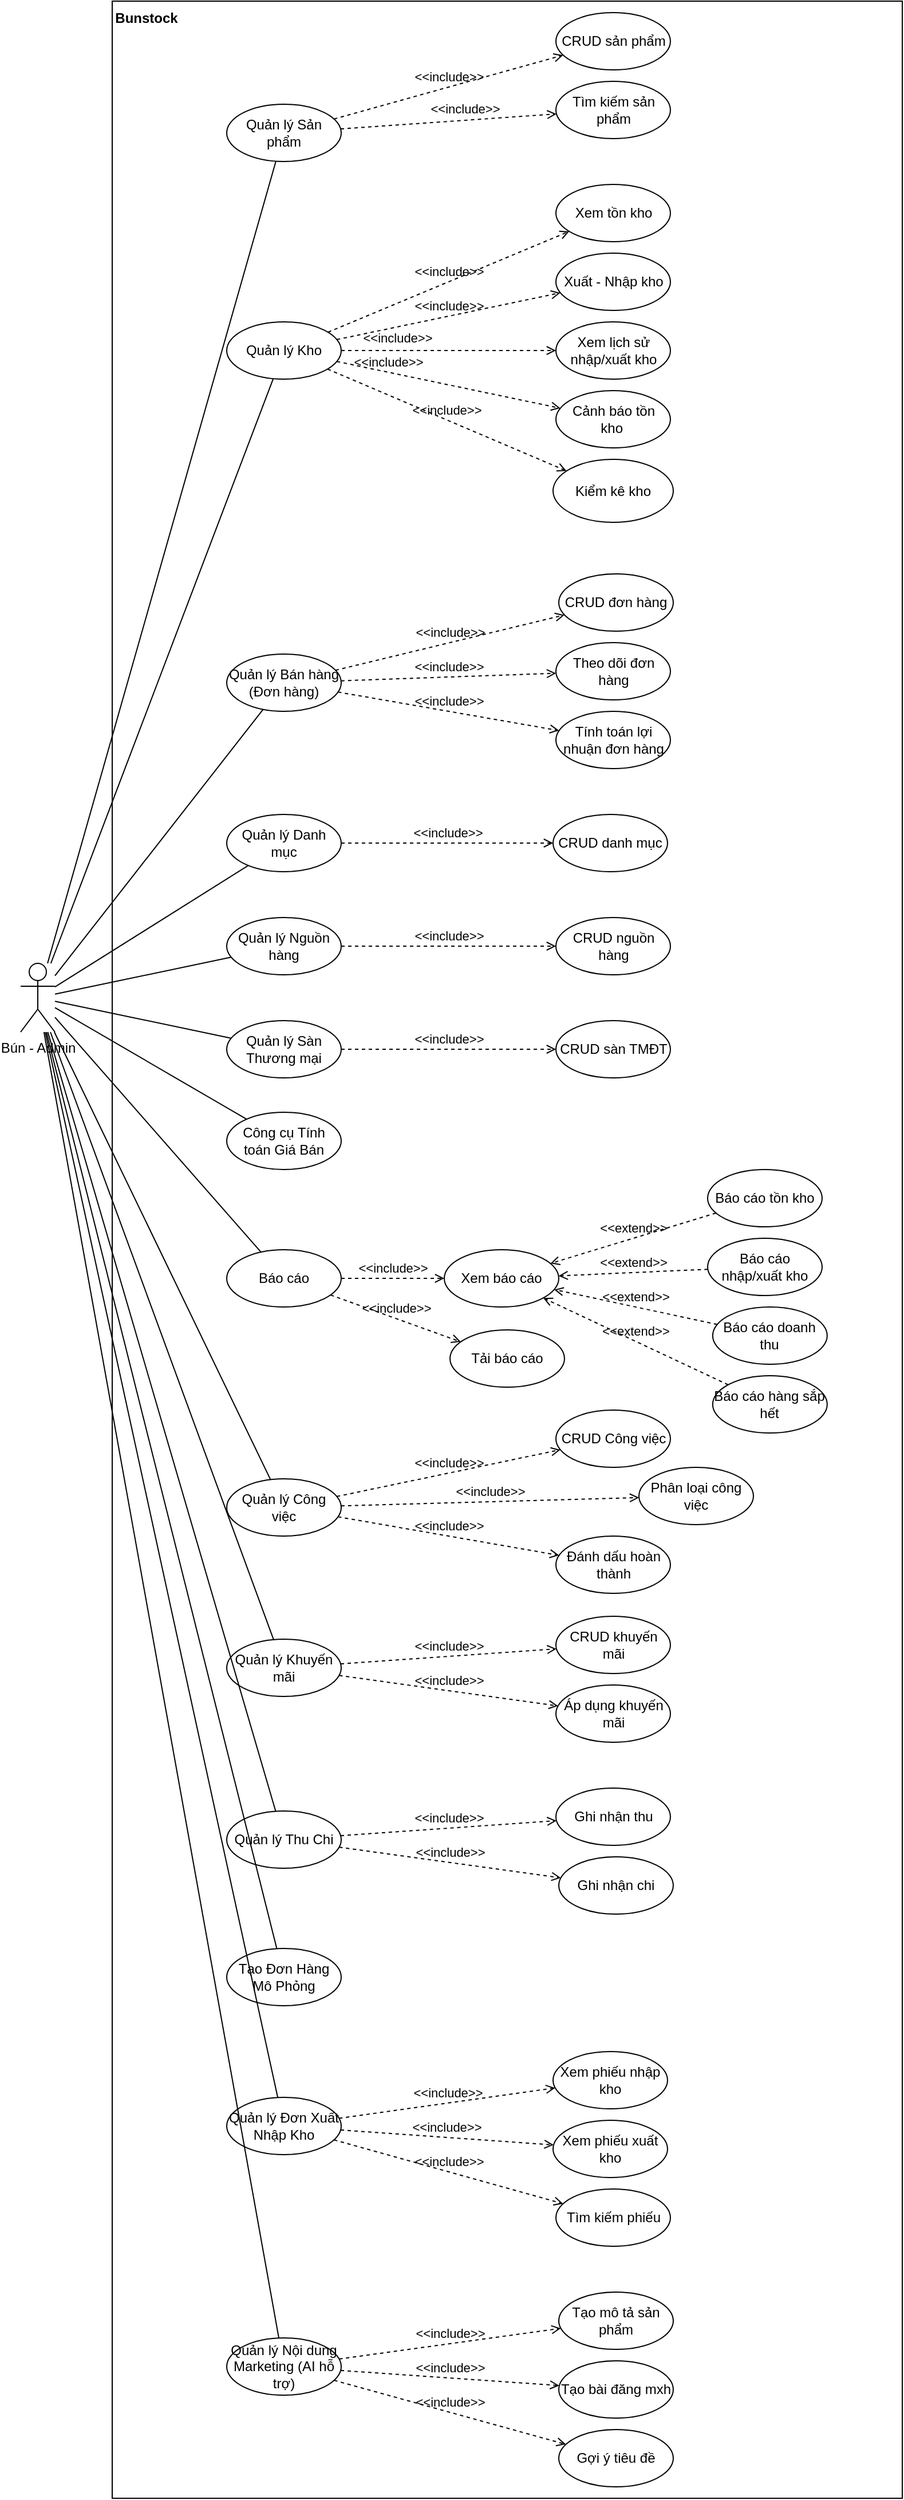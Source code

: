 <mxfile version="27.0.3" pages="4">
  <diagram id="MeihmTsEYOgdpuVVSOf0" name="UC Diagram">
    <mxGraphModel dx="2220" dy="1001" grid="1" gridSize="10" guides="1" tooltips="1" connect="1" arrows="1" fold="1" page="1" pageScale="1" pageWidth="850" pageHeight="1100" math="0" shadow="0">
      <root>
        <mxCell id="0" />
        <mxCell id="1" parent="0" />
        <mxCell id="XnYvUqziUPoiqn_Erczg-114" value="" style="rounded=0;whiteSpace=wrap;html=1;" parent="1" vertex="1">
          <mxGeometry x="140" y="10" width="690" height="2180" as="geometry" />
        </mxCell>
        <mxCell id="XnYvUqziUPoiqn_Erczg-1" value="Bún - Admin" style="shape=umlActor;verticalLabelPosition=bottom;verticalAlign=top;html=1;outlineConnect=0;" parent="1" vertex="1">
          <mxGeometry x="60" y="850" width="30" height="60" as="geometry" />
        </mxCell>
        <mxCell id="XnYvUqziUPoiqn_Erczg-5" value="&lt;b&gt;Bunstock&lt;/b&gt;" style="text;html=1;align=center;verticalAlign=middle;whiteSpace=wrap;rounded=0;" parent="1" vertex="1">
          <mxGeometry x="140" y="10" width="60" height="30" as="geometry" />
        </mxCell>
        <mxCell id="XnYvUqziUPoiqn_Erczg-6" value="Quản lý Sản phẩm" style="ellipse;whiteSpace=wrap;html=1;" parent="1" vertex="1">
          <mxGeometry x="240" y="100" width="100" height="50" as="geometry" />
        </mxCell>
        <mxCell id="XnYvUqziUPoiqn_Erczg-7" value="Quản lý Kho" style="ellipse;whiteSpace=wrap;html=1;" parent="1" vertex="1">
          <mxGeometry x="240" y="290" width="100" height="50" as="geometry" />
        </mxCell>
        <mxCell id="XnYvUqziUPoiqn_Erczg-8" value="Quản lý Bán hàng (Đơn hàng)" style="ellipse;whiteSpace=wrap;html=1;" parent="1" vertex="1">
          <mxGeometry x="240" y="580" width="100" height="50" as="geometry" />
        </mxCell>
        <mxCell id="XnYvUqziUPoiqn_Erczg-9" value="Quản lý Danh mục" style="ellipse;whiteSpace=wrap;html=1;" parent="1" vertex="1">
          <mxGeometry x="240" y="720" width="100" height="50" as="geometry" />
        </mxCell>
        <mxCell id="XnYvUqziUPoiqn_Erczg-10" value="Quản lý Nguồn hàng" style="ellipse;whiteSpace=wrap;html=1;" parent="1" vertex="1">
          <mxGeometry x="240" y="810" width="100" height="50" as="geometry" />
        </mxCell>
        <mxCell id="XnYvUqziUPoiqn_Erczg-11" value="Quản lý Công việc" style="ellipse;whiteSpace=wrap;html=1;" parent="1" vertex="1">
          <mxGeometry x="240" y="1300" width="100" height="50" as="geometry" />
        </mxCell>
        <mxCell id="XnYvUqziUPoiqn_Erczg-12" value="Báo cáo" style="ellipse;whiteSpace=wrap;html=1;" parent="1" vertex="1">
          <mxGeometry x="240" y="1100" width="100" height="50" as="geometry" />
        </mxCell>
        <mxCell id="XnYvUqziUPoiqn_Erczg-13" value="Công cụ Tính toán Giá Bán" style="ellipse;whiteSpace=wrap;html=1;" parent="1" vertex="1">
          <mxGeometry x="240" y="980" width="100" height="50" as="geometry" />
        </mxCell>
        <mxCell id="XnYvUqziUPoiqn_Erczg-14" value="Quản lý Sàn Thương mại" style="ellipse;whiteSpace=wrap;html=1;" parent="1" vertex="1">
          <mxGeometry x="240" y="900" width="100" height="50" as="geometry" />
        </mxCell>
        <mxCell id="XnYvUqziUPoiqn_Erczg-16" value="Quản lý Khuyến mãi" style="ellipse;whiteSpace=wrap;html=1;" parent="1" vertex="1">
          <mxGeometry x="240" y="1440" width="100" height="50" as="geometry" />
        </mxCell>
        <mxCell id="XnYvUqziUPoiqn_Erczg-18" value="Quản lý Thu Chi" style="ellipse;whiteSpace=wrap;html=1;" parent="1" vertex="1">
          <mxGeometry x="240" y="1590" width="100" height="50" as="geometry" />
        </mxCell>
        <mxCell id="XnYvUqziUPoiqn_Erczg-19" value="Tạo Đơn Hàng Mô Phỏng" style="ellipse;whiteSpace=wrap;html=1;" parent="1" vertex="1">
          <mxGeometry x="240" y="1710" width="100" height="50" as="geometry" />
        </mxCell>
        <mxCell id="XnYvUqziUPoiqn_Erczg-20" value="Quản lý Đơn Xuất Nhập Kho" style="ellipse;whiteSpace=wrap;html=1;" parent="1" vertex="1">
          <mxGeometry x="240" y="1840" width="100" height="50" as="geometry" />
        </mxCell>
        <mxCell id="XnYvUqziUPoiqn_Erczg-21" value="Quản lý Nội dung Marketing (AI hỗ trợ)" style="ellipse;whiteSpace=wrap;html=1;" parent="1" vertex="1">
          <mxGeometry x="240" y="2050" width="100" height="50" as="geometry" />
        </mxCell>
        <mxCell id="XnYvUqziUPoiqn_Erczg-22" value="Tìm kiếm sản phẩm" style="ellipse;whiteSpace=wrap;html=1;" parent="1" vertex="1">
          <mxGeometry x="527.5" y="80" width="100" height="50" as="geometry" />
        </mxCell>
        <mxCell id="XnYvUqziUPoiqn_Erczg-23" value="CRUD sản phẩm" style="ellipse;whiteSpace=wrap;html=1;" parent="1" vertex="1">
          <mxGeometry x="527.5" y="20" width="100" height="50" as="geometry" />
        </mxCell>
        <mxCell id="XnYvUqziUPoiqn_Erczg-24" value="Xem tồn kho" style="ellipse;whiteSpace=wrap;html=1;" parent="1" vertex="1">
          <mxGeometry x="527.5" y="170" width="100" height="50" as="geometry" />
        </mxCell>
        <mxCell id="XnYvUqziUPoiqn_Erczg-25" value="" style="endArrow=none;html=1;rounded=0;" parent="1" source="XnYvUqziUPoiqn_Erczg-1" target="XnYvUqziUPoiqn_Erczg-6" edge="1">
          <mxGeometry width="50" height="50" relative="1" as="geometry">
            <mxPoint x="560" y="840" as="sourcePoint" />
            <mxPoint x="610" y="790" as="targetPoint" />
          </mxGeometry>
        </mxCell>
        <mxCell id="XnYvUqziUPoiqn_Erczg-26" value="" style="endArrow=none;html=1;rounded=0;" parent="1" source="XnYvUqziUPoiqn_Erczg-1" target="XnYvUqziUPoiqn_Erczg-7" edge="1">
          <mxGeometry width="50" height="50" relative="1" as="geometry">
            <mxPoint x="560" y="840" as="sourcePoint" />
            <mxPoint x="610" y="790" as="targetPoint" />
          </mxGeometry>
        </mxCell>
        <mxCell id="XnYvUqziUPoiqn_Erczg-27" value="" style="endArrow=none;html=1;rounded=0;" parent="1" source="XnYvUqziUPoiqn_Erczg-1" target="XnYvUqziUPoiqn_Erczg-8" edge="1">
          <mxGeometry width="50" height="50" relative="1" as="geometry">
            <mxPoint x="560" y="840" as="sourcePoint" />
            <mxPoint x="610" y="790" as="targetPoint" />
          </mxGeometry>
        </mxCell>
        <mxCell id="XnYvUqziUPoiqn_Erczg-28" value="" style="endArrow=none;html=1;rounded=0;" parent="1" source="XnYvUqziUPoiqn_Erczg-1" target="XnYvUqziUPoiqn_Erczg-9" edge="1">
          <mxGeometry width="50" height="50" relative="1" as="geometry">
            <mxPoint x="560" y="840" as="sourcePoint" />
            <mxPoint x="610" y="790" as="targetPoint" />
          </mxGeometry>
        </mxCell>
        <mxCell id="XnYvUqziUPoiqn_Erczg-29" value="" style="endArrow=none;html=1;rounded=0;" parent="1" source="XnYvUqziUPoiqn_Erczg-1" target="XnYvUqziUPoiqn_Erczg-10" edge="1">
          <mxGeometry width="50" height="50" relative="1" as="geometry">
            <mxPoint x="560" y="840" as="sourcePoint" />
            <mxPoint x="610" y="790" as="targetPoint" />
          </mxGeometry>
        </mxCell>
        <mxCell id="XnYvUqziUPoiqn_Erczg-30" value="" style="endArrow=none;html=1;rounded=0;" parent="1" source="XnYvUqziUPoiqn_Erczg-1" target="XnYvUqziUPoiqn_Erczg-14" edge="1">
          <mxGeometry width="50" height="50" relative="1" as="geometry">
            <mxPoint x="560" y="840" as="sourcePoint" />
            <mxPoint x="610" y="790" as="targetPoint" />
          </mxGeometry>
        </mxCell>
        <mxCell id="XnYvUqziUPoiqn_Erczg-32" value="" style="endArrow=none;html=1;rounded=0;" parent="1" source="XnYvUqziUPoiqn_Erczg-1" target="XnYvUqziUPoiqn_Erczg-13" edge="1">
          <mxGeometry width="50" height="50" relative="1" as="geometry">
            <mxPoint x="560" y="840" as="sourcePoint" />
            <mxPoint x="610" y="790" as="targetPoint" />
          </mxGeometry>
        </mxCell>
        <mxCell id="XnYvUqziUPoiqn_Erczg-33" value="Xuất - Nhập kho" style="ellipse;whiteSpace=wrap;html=1;" parent="1" vertex="1">
          <mxGeometry x="527.5" y="230" width="100" height="50" as="geometry" />
        </mxCell>
        <mxCell id="XnYvUqziUPoiqn_Erczg-34" value="" style="endArrow=none;html=1;rounded=0;" parent="1" source="XnYvUqziUPoiqn_Erczg-1" target="XnYvUqziUPoiqn_Erczg-12" edge="1">
          <mxGeometry width="50" height="50" relative="1" as="geometry">
            <mxPoint x="560" y="840" as="sourcePoint" />
            <mxPoint x="610" y="790" as="targetPoint" />
          </mxGeometry>
        </mxCell>
        <mxCell id="XnYvUqziUPoiqn_Erczg-35" value="" style="endArrow=none;html=1;rounded=0;" parent="1" source="XnYvUqziUPoiqn_Erczg-1" target="XnYvUqziUPoiqn_Erczg-20" edge="1">
          <mxGeometry width="50" height="50" relative="1" as="geometry">
            <mxPoint x="560" y="840" as="sourcePoint" />
            <mxPoint x="610" y="790" as="targetPoint" />
          </mxGeometry>
        </mxCell>
        <mxCell id="XnYvUqziUPoiqn_Erczg-36" value="" style="endArrow=none;html=1;rounded=0;" parent="1" source="XnYvUqziUPoiqn_Erczg-1" target="XnYvUqziUPoiqn_Erczg-19" edge="1">
          <mxGeometry width="50" height="50" relative="1" as="geometry">
            <mxPoint x="560" y="840" as="sourcePoint" />
            <mxPoint x="610" y="790" as="targetPoint" />
          </mxGeometry>
        </mxCell>
        <mxCell id="XnYvUqziUPoiqn_Erczg-37" value="" style="endArrow=none;html=1;rounded=0;" parent="1" source="XnYvUqziUPoiqn_Erczg-1" target="XnYvUqziUPoiqn_Erczg-18" edge="1">
          <mxGeometry width="50" height="50" relative="1" as="geometry">
            <mxPoint x="560" y="840" as="sourcePoint" />
            <mxPoint x="610" y="790" as="targetPoint" />
          </mxGeometry>
        </mxCell>
        <mxCell id="XnYvUqziUPoiqn_Erczg-38" value="" style="endArrow=none;html=1;rounded=0;" parent="1" source="XnYvUqziUPoiqn_Erczg-1" target="XnYvUqziUPoiqn_Erczg-16" edge="1">
          <mxGeometry width="50" height="50" relative="1" as="geometry">
            <mxPoint x="560" y="840" as="sourcePoint" />
            <mxPoint x="610" y="790" as="targetPoint" />
          </mxGeometry>
        </mxCell>
        <mxCell id="XnYvUqziUPoiqn_Erczg-39" value="" style="endArrow=none;html=1;rounded=0;" parent="1" source="XnYvUqziUPoiqn_Erczg-1" target="XnYvUqziUPoiqn_Erczg-11" edge="1">
          <mxGeometry width="50" height="50" relative="1" as="geometry">
            <mxPoint x="560" y="840" as="sourcePoint" />
            <mxPoint x="610" y="790" as="targetPoint" />
          </mxGeometry>
        </mxCell>
        <mxCell id="XnYvUqziUPoiqn_Erczg-40" value="" style="endArrow=none;html=1;rounded=0;" parent="1" source="XnYvUqziUPoiqn_Erczg-1" target="XnYvUqziUPoiqn_Erczg-21" edge="1">
          <mxGeometry width="50" height="50" relative="1" as="geometry">
            <mxPoint x="560" y="1120" as="sourcePoint" />
            <mxPoint x="610" y="1070" as="targetPoint" />
          </mxGeometry>
        </mxCell>
        <mxCell id="XnYvUqziUPoiqn_Erczg-41" value="&amp;lt;&amp;lt;include&amp;gt;&amp;gt;" style="html=1;verticalAlign=bottom;labelBackgroundColor=none;endArrow=open;endFill=0;dashed=1;rounded=0;" parent="1" source="XnYvUqziUPoiqn_Erczg-6" target="XnYvUqziUPoiqn_Erczg-23" edge="1">
          <mxGeometry width="160" relative="1" as="geometry">
            <mxPoint x="540" y="620" as="sourcePoint" />
            <mxPoint x="700" y="620" as="targetPoint" />
          </mxGeometry>
        </mxCell>
        <mxCell id="XnYvUqziUPoiqn_Erczg-42" value="&amp;lt;&amp;lt;include&amp;gt;&amp;gt;" style="html=1;verticalAlign=bottom;labelBackgroundColor=none;endArrow=open;endFill=0;dashed=1;rounded=0;" parent="1" source="XnYvUqziUPoiqn_Erczg-6" target="XnYvUqziUPoiqn_Erczg-22" edge="1">
          <mxGeometry x="0.154" y="1" width="160" relative="1" as="geometry">
            <mxPoint x="540" y="620" as="sourcePoint" />
            <mxPoint x="700" y="620" as="targetPoint" />
            <mxPoint as="offset" />
          </mxGeometry>
        </mxCell>
        <mxCell id="XnYvUqziUPoiqn_Erczg-43" value="Xem lịch sử nhập/xuất kho" style="ellipse;whiteSpace=wrap;html=1;" parent="1" vertex="1">
          <mxGeometry x="527.5" y="290" width="100" height="50" as="geometry" />
        </mxCell>
        <mxCell id="XnYvUqziUPoiqn_Erczg-44" value="Cảnh báo tồn kho&amp;nbsp;" style="ellipse;whiteSpace=wrap;html=1;" parent="1" vertex="1">
          <mxGeometry x="527.5" y="350" width="100" height="50" as="geometry" />
        </mxCell>
        <mxCell id="XnYvUqziUPoiqn_Erczg-45" value="Kiểm kê kho" style="ellipse;whiteSpace=wrap;html=1;direction=south;" parent="1" vertex="1">
          <mxGeometry x="525" y="410" width="105" height="55" as="geometry" />
        </mxCell>
        <mxCell id="XnYvUqziUPoiqn_Erczg-46" value="&amp;lt;&amp;lt;include&amp;gt;&amp;gt;" style="html=1;verticalAlign=bottom;labelBackgroundColor=none;endArrow=open;endFill=0;dashed=1;rounded=0;" parent="1" source="XnYvUqziUPoiqn_Erczg-7" target="XnYvUqziUPoiqn_Erczg-33" edge="1">
          <mxGeometry width="160" relative="1" as="geometry">
            <mxPoint x="540" y="620" as="sourcePoint" />
            <mxPoint x="700" y="620" as="targetPoint" />
          </mxGeometry>
        </mxCell>
        <mxCell id="XnYvUqziUPoiqn_Erczg-47" value="&amp;lt;&amp;lt;include&amp;gt;&amp;gt;" style="html=1;verticalAlign=bottom;labelBackgroundColor=none;endArrow=open;endFill=0;dashed=1;rounded=0;" parent="1" source="XnYvUqziUPoiqn_Erczg-7" target="XnYvUqziUPoiqn_Erczg-45" edge="1">
          <mxGeometry width="160" relative="1" as="geometry">
            <mxPoint x="540" y="620" as="sourcePoint" />
            <mxPoint x="700" y="620" as="targetPoint" />
          </mxGeometry>
        </mxCell>
        <mxCell id="XnYvUqziUPoiqn_Erczg-48" value="&amp;lt;&amp;lt;include&amp;gt;&amp;gt;" style="html=1;verticalAlign=bottom;labelBackgroundColor=none;endArrow=open;endFill=0;dashed=1;rounded=0;" parent="1" source="XnYvUqziUPoiqn_Erczg-7" target="XnYvUqziUPoiqn_Erczg-24" edge="1">
          <mxGeometry width="160" relative="1" as="geometry">
            <mxPoint x="540" y="620" as="sourcePoint" />
            <mxPoint x="700" y="620" as="targetPoint" />
          </mxGeometry>
        </mxCell>
        <mxCell id="XnYvUqziUPoiqn_Erczg-49" value="&amp;lt;&amp;lt;include&amp;gt;&amp;gt;" style="html=1;verticalAlign=bottom;labelBackgroundColor=none;endArrow=open;endFill=0;dashed=1;rounded=0;" parent="1" source="XnYvUqziUPoiqn_Erczg-7" target="XnYvUqziUPoiqn_Erczg-44" edge="1">
          <mxGeometry x="-0.543" width="160" relative="1" as="geometry">
            <mxPoint x="540" y="620" as="sourcePoint" />
            <mxPoint x="700" y="620" as="targetPoint" />
            <mxPoint as="offset" />
          </mxGeometry>
        </mxCell>
        <mxCell id="XnYvUqziUPoiqn_Erczg-51" value="&amp;lt;&amp;lt;include&amp;gt;&amp;gt;" style="html=1;verticalAlign=bottom;labelBackgroundColor=none;endArrow=open;endFill=0;dashed=1;rounded=0;" parent="1" source="XnYvUqziUPoiqn_Erczg-14" target="XnYvUqziUPoiqn_Erczg-65" edge="1">
          <mxGeometry width="160" relative="1" as="geometry">
            <mxPoint x="530" y="1160" as="sourcePoint" />
            <mxPoint x="690" y="1160" as="targetPoint" />
          </mxGeometry>
        </mxCell>
        <mxCell id="XnYvUqziUPoiqn_Erczg-52" value="&amp;lt;&amp;lt;include&amp;gt;&amp;gt;" style="html=1;verticalAlign=bottom;labelBackgroundColor=none;endArrow=open;endFill=0;dashed=1;rounded=0;" parent="1" source="XnYvUqziUPoiqn_Erczg-10" target="XnYvUqziUPoiqn_Erczg-64" edge="1">
          <mxGeometry width="160" relative="1" as="geometry">
            <mxPoint x="530" y="850" as="sourcePoint" />
            <mxPoint x="690" y="850" as="targetPoint" />
          </mxGeometry>
        </mxCell>
        <mxCell id="XnYvUqziUPoiqn_Erczg-53" value="&amp;lt;&amp;lt;include&amp;gt;&amp;gt;" style="html=1;verticalAlign=bottom;labelBackgroundColor=none;endArrow=open;endFill=0;dashed=1;rounded=0;" parent="1" source="XnYvUqziUPoiqn_Erczg-9" target="XnYvUqziUPoiqn_Erczg-63" edge="1">
          <mxGeometry width="160" relative="1" as="geometry">
            <mxPoint x="365.849" y="937.483" as="sourcePoint" />
            <mxPoint x="710" y="1012.51" as="targetPoint" />
          </mxGeometry>
        </mxCell>
        <mxCell id="XnYvUqziUPoiqn_Erczg-54" value="&amp;lt;&amp;lt;include&amp;gt;&amp;gt;" style="html=1;verticalAlign=bottom;labelBackgroundColor=none;endArrow=open;endFill=0;dashed=1;rounded=0;" parent="1" source="XnYvUqziUPoiqn_Erczg-8" target="XnYvUqziUPoiqn_Erczg-62" edge="1">
          <mxGeometry width="160" relative="1" as="geometry">
            <mxPoint x="530" y="850" as="sourcePoint" />
            <mxPoint x="690" y="850" as="targetPoint" />
          </mxGeometry>
        </mxCell>
        <mxCell id="XnYvUqziUPoiqn_Erczg-55" value="&amp;lt;&amp;lt;include&amp;gt;&amp;gt;" style="html=1;verticalAlign=bottom;labelBackgroundColor=none;endArrow=open;endFill=0;dashed=1;rounded=0;" parent="1" source="XnYvUqziUPoiqn_Erczg-8" target="XnYvUqziUPoiqn_Erczg-61" edge="1">
          <mxGeometry width="160" relative="1" as="geometry">
            <mxPoint x="530" y="850" as="sourcePoint" />
            <mxPoint x="690" y="850" as="targetPoint" />
          </mxGeometry>
        </mxCell>
        <mxCell id="XnYvUqziUPoiqn_Erczg-56" value="&amp;lt;&amp;lt;include&amp;gt;&amp;gt;" style="html=1;verticalAlign=bottom;labelBackgroundColor=none;endArrow=open;endFill=0;dashed=1;rounded=0;" parent="1" source="XnYvUqziUPoiqn_Erczg-7" target="XnYvUqziUPoiqn_Erczg-43" edge="1">
          <mxGeometry x="-0.481" y="2" width="160" relative="1" as="geometry">
            <mxPoint x="530" y="630" as="sourcePoint" />
            <mxPoint x="690" y="630" as="targetPoint" />
            <mxPoint as="offset" />
          </mxGeometry>
        </mxCell>
        <mxCell id="XnYvUqziUPoiqn_Erczg-58" value="CRUD đơn hàng" style="ellipse;whiteSpace=wrap;html=1;" parent="1" vertex="1">
          <mxGeometry x="530" y="510" width="100" height="50" as="geometry" />
        </mxCell>
        <mxCell id="XnYvUqziUPoiqn_Erczg-59" value="&amp;lt;&amp;lt;include&amp;gt;&amp;gt;" style="html=1;verticalAlign=bottom;labelBackgroundColor=none;endArrow=open;endFill=0;dashed=1;rounded=0;" parent="1" source="XnYvUqziUPoiqn_Erczg-8" target="XnYvUqziUPoiqn_Erczg-58" edge="1">
          <mxGeometry width="160" relative="1" as="geometry">
            <mxPoint x="372.5" y="945" as="sourcePoint" />
            <mxPoint x="557.5" y="990" as="targetPoint" />
          </mxGeometry>
        </mxCell>
        <mxCell id="XnYvUqziUPoiqn_Erczg-61" value="Theo dõi đơn hàng" style="ellipse;whiteSpace=wrap;html=1;" parent="1" vertex="1">
          <mxGeometry x="527.5" y="570" width="100" height="50" as="geometry" />
        </mxCell>
        <mxCell id="XnYvUqziUPoiqn_Erczg-62" value="Tính toán lợi nhuận đơn hàng" style="ellipse;whiteSpace=wrap;html=1;" parent="1" vertex="1">
          <mxGeometry x="527.5" y="630" width="100" height="50" as="geometry" />
        </mxCell>
        <mxCell id="XnYvUqziUPoiqn_Erczg-63" value="CRUD danh mục" style="ellipse;whiteSpace=wrap;html=1;" parent="1" vertex="1">
          <mxGeometry x="525" y="720" width="100" height="50" as="geometry" />
        </mxCell>
        <mxCell id="XnYvUqziUPoiqn_Erczg-64" value="CRUD nguồn hàng" style="ellipse;whiteSpace=wrap;html=1;" parent="1" vertex="1">
          <mxGeometry x="527.5" y="810" width="100" height="50" as="geometry" />
        </mxCell>
        <mxCell id="XnYvUqziUPoiqn_Erczg-65" value="CRUD sàn TMĐT" style="ellipse;whiteSpace=wrap;html=1;" parent="1" vertex="1">
          <mxGeometry x="527.5" y="900" width="100" height="50" as="geometry" />
        </mxCell>
        <mxCell id="XnYvUqziUPoiqn_Erczg-67" value="&amp;lt;&amp;lt;include&amp;gt;&amp;gt;" style="html=1;verticalAlign=bottom;labelBackgroundColor=none;endArrow=open;endFill=0;dashed=1;rounded=0;" parent="1" source="XnYvUqziUPoiqn_Erczg-20" target="XnYvUqziUPoiqn_Erczg-102" edge="1">
          <mxGeometry width="160" relative="1" as="geometry">
            <mxPoint x="550" y="1930" as="sourcePoint" />
            <mxPoint x="710" y="1930" as="targetPoint" />
          </mxGeometry>
        </mxCell>
        <mxCell id="XnYvUqziUPoiqn_Erczg-68" value="&amp;lt;&amp;lt;include&amp;gt;&amp;gt;" style="html=1;verticalAlign=bottom;labelBackgroundColor=none;endArrow=open;endFill=0;dashed=1;rounded=0;" parent="1" source="XnYvUqziUPoiqn_Erczg-18" target="XnYvUqziUPoiqn_Erczg-104" edge="1">
          <mxGeometry width="160" relative="1" as="geometry">
            <mxPoint x="435" y="2004.41" as="sourcePoint" />
            <mxPoint x="595" y="2004.41" as="targetPoint" />
          </mxGeometry>
        </mxCell>
        <mxCell id="XnYvUqziUPoiqn_Erczg-70" value="&amp;lt;&amp;lt;include&amp;gt;&amp;gt;" style="html=1;verticalAlign=bottom;labelBackgroundColor=none;endArrow=open;endFill=0;dashed=1;rounded=0;" parent="1" source="XnYvUqziUPoiqn_Erczg-18" target="XnYvUqziUPoiqn_Erczg-105" edge="1">
          <mxGeometry width="160" relative="1" as="geometry">
            <mxPoint x="435" y="1960" as="sourcePoint" />
            <mxPoint x="595" y="1960" as="targetPoint" />
          </mxGeometry>
        </mxCell>
        <mxCell id="XnYvUqziUPoiqn_Erczg-72" value="&amp;lt;&amp;lt;include&amp;gt;&amp;gt;" style="html=1;verticalAlign=bottom;labelBackgroundColor=none;endArrow=open;endFill=0;dashed=1;rounded=0;" parent="1" source="XnYvUqziUPoiqn_Erczg-21" target="XnYvUqziUPoiqn_Erczg-109" edge="1">
          <mxGeometry width="160" relative="1" as="geometry">
            <mxPoint x="660" y="1870" as="sourcePoint" />
            <mxPoint x="820" y="1870" as="targetPoint" />
          </mxGeometry>
        </mxCell>
        <mxCell id="XnYvUqziUPoiqn_Erczg-73" value="&amp;lt;&amp;lt;include&amp;gt;&amp;gt;" style="html=1;verticalAlign=bottom;labelBackgroundColor=none;endArrow=open;endFill=0;dashed=1;rounded=0;" parent="1" source="XnYvUqziUPoiqn_Erczg-21" target="XnYvUqziUPoiqn_Erczg-108" edge="1">
          <mxGeometry width="160" relative="1" as="geometry">
            <mxPoint x="650" y="1850" as="sourcePoint" />
            <mxPoint x="810" y="1850" as="targetPoint" />
          </mxGeometry>
        </mxCell>
        <mxCell id="XnYvUqziUPoiqn_Erczg-74" value="&amp;lt;&amp;lt;include&amp;gt;&amp;gt;" style="html=1;verticalAlign=bottom;labelBackgroundColor=none;endArrow=open;endFill=0;dashed=1;rounded=0;" parent="1" source="XnYvUqziUPoiqn_Erczg-21" target="XnYvUqziUPoiqn_Erczg-110" edge="1">
          <mxGeometry width="160" relative="1" as="geometry">
            <mxPoint x="670" y="1894.41" as="sourcePoint" />
            <mxPoint x="830" y="1894.41" as="targetPoint" />
          </mxGeometry>
        </mxCell>
        <mxCell id="XnYvUqziUPoiqn_Erczg-75" value="&amp;lt;&amp;lt;include&amp;gt;&amp;gt;" style="html=1;verticalAlign=bottom;labelBackgroundColor=none;endArrow=open;endFill=0;dashed=1;rounded=0;" parent="1" source="XnYvUqziUPoiqn_Erczg-20" target="XnYvUqziUPoiqn_Erczg-107" edge="1">
          <mxGeometry width="160" relative="1" as="geometry">
            <mxPoint x="380" y="2010" as="sourcePoint" />
            <mxPoint x="780" y="2040" as="targetPoint" />
          </mxGeometry>
        </mxCell>
        <mxCell id="XnYvUqziUPoiqn_Erczg-76" value="&amp;lt;&amp;lt;include&amp;gt;&amp;gt;" style="html=1;verticalAlign=bottom;labelBackgroundColor=none;endArrow=open;endFill=0;dashed=1;rounded=0;" parent="1" source="XnYvUqziUPoiqn_Erczg-20" target="XnYvUqziUPoiqn_Erczg-101" edge="1">
          <mxGeometry width="160" relative="1" as="geometry">
            <mxPoint x="630" y="2020" as="sourcePoint" />
            <mxPoint x="790" y="2020" as="targetPoint" />
          </mxGeometry>
        </mxCell>
        <mxCell id="XnYvUqziUPoiqn_Erczg-78" value="&amp;lt;&amp;lt;include&amp;gt;&amp;gt;" style="html=1;verticalAlign=bottom;labelBackgroundColor=none;endArrow=open;endFill=0;dashed=1;rounded=0;" parent="1" source="XnYvUqziUPoiqn_Erczg-16" target="XnYvUqziUPoiqn_Erczg-100" edge="1">
          <mxGeometry width="160" relative="1" as="geometry">
            <mxPoint x="500.0" y="1460" as="sourcePoint" />
            <mxPoint x="660" y="1460" as="targetPoint" />
          </mxGeometry>
        </mxCell>
        <mxCell id="XnYvUqziUPoiqn_Erczg-79" value="&amp;lt;&amp;lt;include&amp;gt;&amp;gt;" style="html=1;verticalAlign=bottom;labelBackgroundColor=none;endArrow=open;endFill=0;dashed=1;rounded=0;" parent="1" source="XnYvUqziUPoiqn_Erczg-16" target="XnYvUqziUPoiqn_Erczg-99" edge="1">
          <mxGeometry width="160" relative="1" as="geometry">
            <mxPoint x="500.0" y="1460" as="sourcePoint" />
            <mxPoint x="660" y="1460" as="targetPoint" />
          </mxGeometry>
        </mxCell>
        <mxCell id="XnYvUqziUPoiqn_Erczg-80" value="&amp;lt;&amp;lt;include&amp;gt;&amp;gt;" style="html=1;verticalAlign=bottom;labelBackgroundColor=none;endArrow=open;endFill=0;dashed=1;rounded=0;" parent="1" source="XnYvUqziUPoiqn_Erczg-11" target="XnYvUqziUPoiqn_Erczg-98" edge="1">
          <mxGeometry width="160" relative="1" as="geometry">
            <mxPoint x="500.0" y="1460" as="sourcePoint" />
            <mxPoint x="660" y="1460" as="targetPoint" />
          </mxGeometry>
        </mxCell>
        <mxCell id="XnYvUqziUPoiqn_Erczg-81" value="&amp;lt;&amp;lt;include&amp;gt;&amp;gt;" style="html=1;verticalAlign=bottom;labelBackgroundColor=none;endArrow=open;endFill=0;dashed=1;rounded=0;" parent="1" source="XnYvUqziUPoiqn_Erczg-11" target="XnYvUqziUPoiqn_Erczg-97" edge="1">
          <mxGeometry width="160" relative="1" as="geometry">
            <mxPoint x="500.0" y="1460" as="sourcePoint" />
            <mxPoint x="660" y="1460" as="targetPoint" />
          </mxGeometry>
        </mxCell>
        <mxCell id="XnYvUqziUPoiqn_Erczg-82" value="&amp;lt;&amp;lt;include&amp;gt;&amp;gt;" style="html=1;verticalAlign=bottom;labelBackgroundColor=none;endArrow=open;endFill=0;dashed=1;rounded=0;" parent="1" source="XnYvUqziUPoiqn_Erczg-12" target="XnYvUqziUPoiqn_Erczg-85" edge="1">
          <mxGeometry width="160" relative="1" as="geometry">
            <mxPoint x="500.0" y="1490" as="sourcePoint" />
            <mxPoint x="660" y="1490" as="targetPoint" />
          </mxGeometry>
        </mxCell>
        <mxCell id="XnYvUqziUPoiqn_Erczg-84" value="Báo cáo doanh thu" style="ellipse;whiteSpace=wrap;html=1;" parent="1" vertex="1">
          <mxGeometry x="664.42" y="1150" width="100" height="50" as="geometry" />
        </mxCell>
        <mxCell id="XnYvUqziUPoiqn_Erczg-85" value="Xem báo cáo" style="ellipse;whiteSpace=wrap;html=1;" parent="1" vertex="1">
          <mxGeometry x="430" y="1100" width="100" height="50" as="geometry" />
        </mxCell>
        <mxCell id="XnYvUqziUPoiqn_Erczg-86" value="Báo cáo tồn kho" style="ellipse;whiteSpace=wrap;html=1;" parent="1" vertex="1">
          <mxGeometry x="660" y="1030" width="100" height="50" as="geometry" />
        </mxCell>
        <mxCell id="XnYvUqziUPoiqn_Erczg-87" value="Báo cáo nhập/xuất kho" style="ellipse;whiteSpace=wrap;html=1;" parent="1" vertex="1">
          <mxGeometry x="660" y="1090" width="100" height="50" as="geometry" />
        </mxCell>
        <mxCell id="XnYvUqziUPoiqn_Erczg-89" value="Báo cáo hàng sắp hết" style="ellipse;whiteSpace=wrap;html=1;" parent="1" vertex="1">
          <mxGeometry x="664.42" y="1210" width="100" height="50" as="geometry" />
        </mxCell>
        <mxCell id="XnYvUqziUPoiqn_Erczg-92" value="&amp;lt;&amp;lt;extend&amp;gt;&amp;gt;" style="html=1;verticalAlign=bottom;labelBackgroundColor=none;endArrow=open;endFill=0;dashed=1;rounded=0;" parent="1" source="XnYvUqziUPoiqn_Erczg-89" target="XnYvUqziUPoiqn_Erczg-85" edge="1">
          <mxGeometry width="160" relative="1" as="geometry">
            <mxPoint x="764.42" y="1217.435" as="sourcePoint" />
            <mxPoint x="690" y="1440" as="targetPoint" />
          </mxGeometry>
        </mxCell>
        <mxCell id="XnYvUqziUPoiqn_Erczg-93" value="&amp;lt;&amp;lt;extend&amp;gt;&amp;gt;" style="html=1;verticalAlign=bottom;labelBackgroundColor=none;endArrow=open;endFill=0;dashed=1;rounded=0;" parent="1" source="XnYvUqziUPoiqn_Erczg-84" target="XnYvUqziUPoiqn_Erczg-85" edge="1">
          <mxGeometry width="160" relative="1" as="geometry">
            <mxPoint x="754.234" y="1164.932" as="sourcePoint" />
            <mxPoint x="690" y="1440" as="targetPoint" />
          </mxGeometry>
        </mxCell>
        <mxCell id="XnYvUqziUPoiqn_Erczg-94" value="&amp;lt;&amp;lt;extend&amp;gt;&amp;gt;" style="html=1;verticalAlign=bottom;labelBackgroundColor=none;endArrow=open;endFill=0;dashed=1;rounded=0;" parent="1" source="XnYvUqziUPoiqn_Erczg-87" target="XnYvUqziUPoiqn_Erczg-85" edge="1">
          <mxGeometry width="160" relative="1" as="geometry">
            <mxPoint x="750.168" y="1117.048" as="sourcePoint" />
            <mxPoint x="690" y="1440" as="targetPoint" />
          </mxGeometry>
        </mxCell>
        <mxCell id="XnYvUqziUPoiqn_Erczg-95" value="&amp;lt;&amp;lt;extend&amp;gt;&amp;gt;" style="html=1;verticalAlign=bottom;labelBackgroundColor=none;endArrow=open;endFill=0;dashed=1;rounded=0;" parent="1" source="XnYvUqziUPoiqn_Erczg-86" target="XnYvUqziUPoiqn_Erczg-85" edge="1">
          <mxGeometry width="160" relative="1" as="geometry">
            <mxPoint x="757.647" y="1068.287" as="sourcePoint" />
            <mxPoint x="690" y="1440" as="targetPoint" />
          </mxGeometry>
        </mxCell>
        <mxCell id="XnYvUqziUPoiqn_Erczg-97" value="CRUD Công việc" style="ellipse;whiteSpace=wrap;html=1;" parent="1" vertex="1">
          <mxGeometry x="527.5" y="1240" width="100" height="50" as="geometry" />
        </mxCell>
        <mxCell id="XnYvUqziUPoiqn_Erczg-98" value="Đánh dấu hoàn thành" style="ellipse;whiteSpace=wrap;html=1;" parent="1" vertex="1">
          <mxGeometry x="527.5" y="1350" width="100" height="50" as="geometry" />
        </mxCell>
        <mxCell id="XnYvUqziUPoiqn_Erczg-99" value="CRUD khuyến mãi" style="ellipse;whiteSpace=wrap;html=1;" parent="1" vertex="1">
          <mxGeometry x="527.5" y="1420" width="100" height="50" as="geometry" />
        </mxCell>
        <mxCell id="XnYvUqziUPoiqn_Erczg-100" value="Áp dụng khuyến mãi" style="ellipse;whiteSpace=wrap;html=1;" parent="1" vertex="1">
          <mxGeometry x="527.5" y="1480" width="100" height="50" as="geometry" />
        </mxCell>
        <mxCell id="XnYvUqziUPoiqn_Erczg-102" value="Xem phiếu nhập kho" style="ellipse;whiteSpace=wrap;html=1;" parent="1" vertex="1">
          <mxGeometry x="525" y="1800" width="100" height="50" as="geometry" />
        </mxCell>
        <mxCell id="XnYvUqziUPoiqn_Erczg-104" value="Ghi nhận chi" style="ellipse;whiteSpace=wrap;html=1;" parent="1" vertex="1">
          <mxGeometry x="530" y="1630" width="100" height="50" as="geometry" />
        </mxCell>
        <mxCell id="XnYvUqziUPoiqn_Erczg-105" value="Ghi nhận thu" style="ellipse;whiteSpace=wrap;html=1;" parent="1" vertex="1">
          <mxGeometry x="527.5" y="1570" width="100" height="50" as="geometry" />
        </mxCell>
        <mxCell id="XnYvUqziUPoiqn_Erczg-101" value="Xem phiếu xuất kho" style="ellipse;whiteSpace=wrap;html=1;" parent="1" vertex="1">
          <mxGeometry x="525" y="1860" width="100" height="50" as="geometry" />
        </mxCell>
        <mxCell id="XnYvUqziUPoiqn_Erczg-107" value="Tìm kiếm phiếu" style="ellipse;whiteSpace=wrap;html=1;" parent="1" vertex="1">
          <mxGeometry x="527.5" y="1920" width="100" height="50" as="geometry" />
        </mxCell>
        <mxCell id="XnYvUqziUPoiqn_Erczg-108" value="Gợi ý tiêu đề" style="ellipse;whiteSpace=wrap;html=1;" parent="1" vertex="1">
          <mxGeometry x="530" y="2130" width="100" height="50" as="geometry" />
        </mxCell>
        <mxCell id="XnYvUqziUPoiqn_Erczg-109" value="Tạo bài đăng mxh" style="ellipse;whiteSpace=wrap;html=1;" parent="1" vertex="1">
          <mxGeometry x="530" y="2070" width="100" height="50" as="geometry" />
        </mxCell>
        <mxCell id="XnYvUqziUPoiqn_Erczg-110" value="Tạo mô tả sản phẩm" style="ellipse;whiteSpace=wrap;html=1;" parent="1" vertex="1">
          <mxGeometry x="530" y="2010" width="100" height="50" as="geometry" />
        </mxCell>
        <mxCell id="vdivPOk2huJ3QQ2FJWZF-1" value="Tải báo cáo" style="ellipse;whiteSpace=wrap;html=1;" parent="1" vertex="1">
          <mxGeometry x="435" y="1170" width="100" height="50" as="geometry" />
        </mxCell>
        <mxCell id="vdivPOk2huJ3QQ2FJWZF-2" value="&amp;lt;&amp;lt;include&amp;gt;&amp;gt;" style="html=1;verticalAlign=bottom;labelBackgroundColor=none;endArrow=open;endFill=0;dashed=1;rounded=0;" parent="1" source="XnYvUqziUPoiqn_Erczg-12" target="vdivPOk2huJ3QQ2FJWZF-1" edge="1">
          <mxGeometry width="160" relative="1" as="geometry">
            <mxPoint x="350" y="1135" as="sourcePoint" />
            <mxPoint x="440" y="1135" as="targetPoint" />
          </mxGeometry>
        </mxCell>
        <mxCell id="vdivPOk2huJ3QQ2FJWZF-3" value="Phân loại công việc" style="ellipse;whiteSpace=wrap;html=1;" parent="1" vertex="1">
          <mxGeometry x="600" y="1290" width="100" height="50" as="geometry" />
        </mxCell>
        <mxCell id="vdivPOk2huJ3QQ2FJWZF-4" value="&amp;lt;&amp;lt;include&amp;gt;&amp;gt;" style="html=1;verticalAlign=bottom;labelBackgroundColor=none;endArrow=open;endFill=0;dashed=1;rounded=0;" parent="1" source="XnYvUqziUPoiqn_Erczg-11" target="vdivPOk2huJ3QQ2FJWZF-3" edge="1">
          <mxGeometry width="160" relative="1" as="geometry">
            <mxPoint x="346" y="1325" as="sourcePoint" />
            <mxPoint x="541" y="1285" as="targetPoint" />
          </mxGeometry>
        </mxCell>
      </root>
    </mxGraphModel>
  </diagram>
  <diagram id="R2lEEEUBdFMjLlhIrx00" name="ER Diagram">
    <mxGraphModel dx="3059" dy="1734" grid="1" gridSize="10" guides="1" tooltips="1" connect="1" arrows="1" fold="1" page="1" pageScale="1" pageWidth="1100" pageHeight="850" math="0" shadow="0" extFonts="Permanent Marker^https://fonts.googleapis.com/css?family=Permanent+Marker">
      <root>
        <mxCell id="0" />
        <mxCell id="1" parent="0" />
        <mxCell id="rnxLsMMgCRUg1SqwHlLi-2" value="Product" style="shape=table;startSize=30;container=1;collapsible=1;childLayout=tableLayout;fixedRows=1;rowLines=0;fontStyle=1;align=center;resizeLast=1;html=1;" parent="1" vertex="1">
          <mxGeometry x="40" y="-220" width="180" height="480" as="geometry" />
        </mxCell>
        <mxCell id="rnxLsMMgCRUg1SqwHlLi-3" value="" style="shape=tableRow;horizontal=0;startSize=0;swimlaneHead=0;swimlaneBody=0;fillColor=none;collapsible=0;dropTarget=0;points=[[0,0.5],[1,0.5]];portConstraint=eastwest;top=0;left=0;right=0;bottom=1;" parent="rnxLsMMgCRUg1SqwHlLi-2" vertex="1">
          <mxGeometry y="30" width="180" height="30" as="geometry" />
        </mxCell>
        <mxCell id="rnxLsMMgCRUg1SqwHlLi-4" value="PK" style="shape=partialRectangle;connectable=0;fillColor=none;top=0;left=0;bottom=0;right=0;fontStyle=1;overflow=hidden;whiteSpace=wrap;html=1;" parent="rnxLsMMgCRUg1SqwHlLi-3" vertex="1">
          <mxGeometry width="30" height="30" as="geometry">
            <mxRectangle width="30" height="30" as="alternateBounds" />
          </mxGeometry>
        </mxCell>
        <mxCell id="rnxLsMMgCRUg1SqwHlLi-5" value="ProductID" style="shape=partialRectangle;connectable=0;fillColor=none;top=0;left=0;bottom=0;right=0;align=left;spacingLeft=6;fontStyle=5;overflow=hidden;whiteSpace=wrap;html=1;" parent="rnxLsMMgCRUg1SqwHlLi-3" vertex="1">
          <mxGeometry x="30" width="150" height="30" as="geometry">
            <mxRectangle width="150" height="30" as="alternateBounds" />
          </mxGeometry>
        </mxCell>
        <mxCell id="rnxLsMMgCRUg1SqwHlLi-6" value="" style="shape=tableRow;horizontal=0;startSize=0;swimlaneHead=0;swimlaneBody=0;fillColor=none;collapsible=0;dropTarget=0;points=[[0,0.5],[1,0.5]];portConstraint=eastwest;top=0;left=0;right=0;bottom=0;" parent="rnxLsMMgCRUg1SqwHlLi-2" vertex="1">
          <mxGeometry y="60" width="180" height="30" as="geometry" />
        </mxCell>
        <mxCell id="rnxLsMMgCRUg1SqwHlLi-7" value="" style="shape=partialRectangle;connectable=0;fillColor=none;top=0;left=0;bottom=0;right=0;editable=1;overflow=hidden;whiteSpace=wrap;html=1;" parent="rnxLsMMgCRUg1SqwHlLi-6" vertex="1">
          <mxGeometry width="30" height="30" as="geometry">
            <mxRectangle width="30" height="30" as="alternateBounds" />
          </mxGeometry>
        </mxCell>
        <mxCell id="rnxLsMMgCRUg1SqwHlLi-8" value="SKU" style="shape=partialRectangle;connectable=0;fillColor=none;top=0;left=0;bottom=0;right=0;align=left;spacingLeft=6;overflow=hidden;whiteSpace=wrap;html=1;" parent="rnxLsMMgCRUg1SqwHlLi-6" vertex="1">
          <mxGeometry x="30" width="150" height="30" as="geometry">
            <mxRectangle width="150" height="30" as="alternateBounds" />
          </mxGeometry>
        </mxCell>
        <mxCell id="rnxLsMMgCRUg1SqwHlLi-9" value="" style="shape=tableRow;horizontal=0;startSize=0;swimlaneHead=0;swimlaneBody=0;fillColor=none;collapsible=0;dropTarget=0;points=[[0,0.5],[1,0.5]];portConstraint=eastwest;top=0;left=0;right=0;bottom=0;" parent="rnxLsMMgCRUg1SqwHlLi-2" vertex="1">
          <mxGeometry y="90" width="180" height="30" as="geometry" />
        </mxCell>
        <mxCell id="rnxLsMMgCRUg1SqwHlLi-10" value="" style="shape=partialRectangle;connectable=0;fillColor=none;top=0;left=0;bottom=0;right=0;editable=1;overflow=hidden;whiteSpace=wrap;html=1;" parent="rnxLsMMgCRUg1SqwHlLi-9" vertex="1">
          <mxGeometry width="30" height="30" as="geometry">
            <mxRectangle width="30" height="30" as="alternateBounds" />
          </mxGeometry>
        </mxCell>
        <mxCell id="rnxLsMMgCRUg1SqwHlLi-11" value="VariantSKU" style="shape=partialRectangle;connectable=0;fillColor=none;top=0;left=0;bottom=0;right=0;align=left;spacingLeft=6;overflow=hidden;whiteSpace=wrap;html=1;" parent="rnxLsMMgCRUg1SqwHlLi-9" vertex="1">
          <mxGeometry x="30" width="150" height="30" as="geometry">
            <mxRectangle width="150" height="30" as="alternateBounds" />
          </mxGeometry>
        </mxCell>
        <mxCell id="rnxLsMMgCRUg1SqwHlLi-12" value="" style="shape=tableRow;horizontal=0;startSize=0;swimlaneHead=0;swimlaneBody=0;fillColor=none;collapsible=0;dropTarget=0;points=[[0,0.5],[1,0.5]];portConstraint=eastwest;top=0;left=0;right=0;bottom=0;" parent="rnxLsMMgCRUg1SqwHlLi-2" vertex="1">
          <mxGeometry y="120" width="180" height="30" as="geometry" />
        </mxCell>
        <mxCell id="rnxLsMMgCRUg1SqwHlLi-13" value="" style="shape=partialRectangle;connectable=0;fillColor=none;top=0;left=0;bottom=0;right=0;editable=1;overflow=hidden;whiteSpace=wrap;html=1;" parent="rnxLsMMgCRUg1SqwHlLi-12" vertex="1">
          <mxGeometry width="30" height="30" as="geometry">
            <mxRectangle width="30" height="30" as="alternateBounds" />
          </mxGeometry>
        </mxCell>
        <mxCell id="rnxLsMMgCRUg1SqwHlLi-14" value="ProductName" style="shape=partialRectangle;connectable=0;fillColor=none;top=0;left=0;bottom=0;right=0;align=left;spacingLeft=6;overflow=hidden;whiteSpace=wrap;html=1;" parent="rnxLsMMgCRUg1SqwHlLi-12" vertex="1">
          <mxGeometry x="30" width="150" height="30" as="geometry">
            <mxRectangle width="150" height="30" as="alternateBounds" />
          </mxGeometry>
        </mxCell>
        <mxCell id="kLLqwe19jkQnjyfFzu7T-1" value="" style="shape=tableRow;horizontal=0;startSize=0;swimlaneHead=0;swimlaneBody=0;fillColor=none;collapsible=0;dropTarget=0;points=[[0,0.5],[1,0.5]];portConstraint=eastwest;top=0;left=0;right=0;bottom=0;" parent="rnxLsMMgCRUg1SqwHlLi-2" vertex="1">
          <mxGeometry y="150" width="180" height="30" as="geometry" />
        </mxCell>
        <mxCell id="kLLqwe19jkQnjyfFzu7T-2" value="" style="shape=partialRectangle;connectable=0;fillColor=none;top=0;left=0;bottom=0;right=0;editable=1;overflow=hidden;whiteSpace=wrap;html=1;" parent="kLLqwe19jkQnjyfFzu7T-1" vertex="1">
          <mxGeometry width="30" height="30" as="geometry">
            <mxRectangle width="30" height="30" as="alternateBounds" />
          </mxGeometry>
        </mxCell>
        <mxCell id="kLLqwe19jkQnjyfFzu7T-3" value="ProductDescription" style="shape=partialRectangle;connectable=0;fillColor=none;top=0;left=0;bottom=0;right=0;align=left;spacingLeft=6;overflow=hidden;whiteSpace=wrap;html=1;" parent="kLLqwe19jkQnjyfFzu7T-1" vertex="1">
          <mxGeometry x="30" width="150" height="30" as="geometry">
            <mxRectangle width="150" height="30" as="alternateBounds" />
          </mxGeometry>
        </mxCell>
        <mxCell id="kLLqwe19jkQnjyfFzu7T-4" value="" style="shape=tableRow;horizontal=0;startSize=0;swimlaneHead=0;swimlaneBody=0;fillColor=none;collapsible=0;dropTarget=0;points=[[0,0.5],[1,0.5]];portConstraint=eastwest;top=0;left=0;right=0;bottom=0;" parent="rnxLsMMgCRUg1SqwHlLi-2" vertex="1">
          <mxGeometry y="180" width="180" height="30" as="geometry" />
        </mxCell>
        <mxCell id="kLLqwe19jkQnjyfFzu7T-5" value="FK" style="shape=partialRectangle;connectable=0;fillColor=none;top=0;left=0;bottom=0;right=0;editable=1;overflow=hidden;whiteSpace=wrap;html=1;fontStyle=1" parent="kLLqwe19jkQnjyfFzu7T-4" vertex="1">
          <mxGeometry width="30" height="30" as="geometry">
            <mxRectangle width="30" height="30" as="alternateBounds" />
          </mxGeometry>
        </mxCell>
        <mxCell id="kLLqwe19jkQnjyfFzu7T-6" value="CategoryID" style="shape=partialRectangle;connectable=0;fillColor=none;top=0;left=0;bottom=0;right=0;align=left;spacingLeft=6;overflow=hidden;whiteSpace=wrap;html=1;" parent="kLLqwe19jkQnjyfFzu7T-4" vertex="1">
          <mxGeometry x="30" width="150" height="30" as="geometry">
            <mxRectangle width="150" height="30" as="alternateBounds" />
          </mxGeometry>
        </mxCell>
        <mxCell id="kLLqwe19jkQnjyfFzu7T-7" value="" style="shape=tableRow;horizontal=0;startSize=0;swimlaneHead=0;swimlaneBody=0;fillColor=none;collapsible=0;dropTarget=0;points=[[0,0.5],[1,0.5]];portConstraint=eastwest;top=0;left=0;right=0;bottom=0;" parent="rnxLsMMgCRUg1SqwHlLi-2" vertex="1">
          <mxGeometry y="210" width="180" height="30" as="geometry" />
        </mxCell>
        <mxCell id="kLLqwe19jkQnjyfFzu7T-8" value="" style="shape=partialRectangle;connectable=0;fillColor=none;top=0;left=0;bottom=0;right=0;editable=1;overflow=hidden;whiteSpace=wrap;html=1;" parent="kLLqwe19jkQnjyfFzu7T-7" vertex="1">
          <mxGeometry width="30" height="30" as="geometry">
            <mxRectangle width="30" height="30" as="alternateBounds" />
          </mxGeometry>
        </mxCell>
        <mxCell id="kLLqwe19jkQnjyfFzu7T-9" value="CostPriceCNY" style="shape=partialRectangle;connectable=0;fillColor=none;top=0;left=0;bottom=0;right=0;align=left;spacingLeft=6;overflow=hidden;whiteSpace=wrap;html=1;" parent="kLLqwe19jkQnjyfFzu7T-7" vertex="1">
          <mxGeometry x="30" width="150" height="30" as="geometry">
            <mxRectangle width="150" height="30" as="alternateBounds" />
          </mxGeometry>
        </mxCell>
        <mxCell id="kLLqwe19jkQnjyfFzu7T-10" value="" style="shape=tableRow;horizontal=0;startSize=0;swimlaneHead=0;swimlaneBody=0;fillColor=none;collapsible=0;dropTarget=0;points=[[0,0.5],[1,0.5]];portConstraint=eastwest;top=0;left=0;right=0;bottom=0;" parent="rnxLsMMgCRUg1SqwHlLi-2" vertex="1">
          <mxGeometry y="240" width="180" height="30" as="geometry" />
        </mxCell>
        <mxCell id="kLLqwe19jkQnjyfFzu7T-11" value="" style="shape=partialRectangle;connectable=0;fillColor=none;top=0;left=0;bottom=0;right=0;editable=1;overflow=hidden;whiteSpace=wrap;html=1;" parent="kLLqwe19jkQnjyfFzu7T-10" vertex="1">
          <mxGeometry width="30" height="30" as="geometry">
            <mxRectangle width="30" height="30" as="alternateBounds" />
          </mxGeometry>
        </mxCell>
        <mxCell id="kLLqwe19jkQnjyfFzu7T-12" value="CostPriceVND" style="shape=partialRectangle;connectable=0;fillColor=none;top=0;left=0;bottom=0;right=0;align=left;spacingLeft=6;overflow=hidden;whiteSpace=wrap;html=1;" parent="kLLqwe19jkQnjyfFzu7T-10" vertex="1">
          <mxGeometry x="30" width="150" height="30" as="geometry">
            <mxRectangle width="150" height="30" as="alternateBounds" />
          </mxGeometry>
        </mxCell>
        <mxCell id="kLLqwe19jkQnjyfFzu7T-13" value="" style="shape=tableRow;horizontal=0;startSize=0;swimlaneHead=0;swimlaneBody=0;fillColor=none;collapsible=0;dropTarget=0;points=[[0,0.5],[1,0.5]];portConstraint=eastwest;top=0;left=0;right=0;bottom=0;" parent="rnxLsMMgCRUg1SqwHlLi-2" vertex="1">
          <mxGeometry y="270" width="180" height="30" as="geometry" />
        </mxCell>
        <mxCell id="kLLqwe19jkQnjyfFzu7T-14" value="" style="shape=partialRectangle;connectable=0;fillColor=none;top=0;left=0;bottom=0;right=0;editable=1;overflow=hidden;whiteSpace=wrap;html=1;" parent="kLLqwe19jkQnjyfFzu7T-13" vertex="1">
          <mxGeometry width="30" height="30" as="geometry">
            <mxRectangle width="30" height="30" as="alternateBounds" />
          </mxGeometry>
        </mxCell>
        <mxCell id="kLLqwe19jkQnjyfFzu7T-15" value="Weight" style="shape=partialRectangle;connectable=0;fillColor=none;top=0;left=0;bottom=0;right=0;align=left;spacingLeft=6;overflow=hidden;whiteSpace=wrap;html=1;" parent="kLLqwe19jkQnjyfFzu7T-13" vertex="1">
          <mxGeometry x="30" width="150" height="30" as="geometry">
            <mxRectangle width="150" height="30" as="alternateBounds" />
          </mxGeometry>
        </mxCell>
        <mxCell id="kLLqwe19jkQnjyfFzu7T-16" value="" style="shape=tableRow;horizontal=0;startSize=0;swimlaneHead=0;swimlaneBody=0;fillColor=none;collapsible=0;dropTarget=0;points=[[0,0.5],[1,0.5]];portConstraint=eastwest;top=0;left=0;right=0;bottom=0;" parent="rnxLsMMgCRUg1SqwHlLi-2" vertex="1">
          <mxGeometry y="300" width="180" height="30" as="geometry" />
        </mxCell>
        <mxCell id="kLLqwe19jkQnjyfFzu7T-17" value="" style="shape=partialRectangle;connectable=0;fillColor=none;top=0;left=0;bottom=0;right=0;editable=1;overflow=hidden;whiteSpace=wrap;html=1;" parent="kLLqwe19jkQnjyfFzu7T-16" vertex="1">
          <mxGeometry width="30" height="30" as="geometry">
            <mxRectangle width="30" height="30" as="alternateBounds" />
          </mxGeometry>
        </mxCell>
        <mxCell id="kLLqwe19jkQnjyfFzu7T-18" value="Dimension" style="shape=partialRectangle;connectable=0;fillColor=none;top=0;left=0;bottom=0;right=0;align=left;spacingLeft=6;overflow=hidden;whiteSpace=wrap;html=1;" parent="kLLqwe19jkQnjyfFzu7T-16" vertex="1">
          <mxGeometry x="30" width="150" height="30" as="geometry">
            <mxRectangle width="150" height="30" as="alternateBounds" />
          </mxGeometry>
        </mxCell>
        <mxCell id="kLLqwe19jkQnjyfFzu7T-19" value="" style="shape=tableRow;horizontal=0;startSize=0;swimlaneHead=0;swimlaneBody=0;fillColor=none;collapsible=0;dropTarget=0;points=[[0,0.5],[1,0.5]];portConstraint=eastwest;top=0;left=0;right=0;bottom=0;" parent="rnxLsMMgCRUg1SqwHlLi-2" vertex="1">
          <mxGeometry y="330" width="180" height="30" as="geometry" />
        </mxCell>
        <mxCell id="kLLqwe19jkQnjyfFzu7T-20" value="" style="shape=partialRectangle;connectable=0;fillColor=none;top=0;left=0;bottom=0;right=0;editable=1;overflow=hidden;whiteSpace=wrap;html=1;" parent="kLLqwe19jkQnjyfFzu7T-19" vertex="1">
          <mxGeometry width="30" height="30" as="geometry">
            <mxRectangle width="30" height="30" as="alternateBounds" />
          </mxGeometry>
        </mxCell>
        <mxCell id="kLLqwe19jkQnjyfFzu7T-21" value="ImageURL" style="shape=partialRectangle;connectable=0;fillColor=none;top=0;left=0;bottom=0;right=0;align=left;spacingLeft=6;overflow=hidden;whiteSpace=wrap;html=1;" parent="kLLqwe19jkQnjyfFzu7T-19" vertex="1">
          <mxGeometry x="30" width="150" height="30" as="geometry">
            <mxRectangle width="150" height="30" as="alternateBounds" />
          </mxGeometry>
        </mxCell>
        <mxCell id="kLLqwe19jkQnjyfFzu7T-22" value="" style="shape=tableRow;horizontal=0;startSize=0;swimlaneHead=0;swimlaneBody=0;fillColor=none;collapsible=0;dropTarget=0;points=[[0,0.5],[1,0.5]];portConstraint=eastwest;top=0;left=0;right=0;bottom=0;" parent="rnxLsMMgCRUg1SqwHlLi-2" vertex="1">
          <mxGeometry y="360" width="180" height="30" as="geometry" />
        </mxCell>
        <mxCell id="kLLqwe19jkQnjyfFzu7T-23" value="" style="shape=partialRectangle;connectable=0;fillColor=none;top=0;left=0;bottom=0;right=0;editable=1;overflow=hidden;whiteSpace=wrap;html=1;" parent="kLLqwe19jkQnjyfFzu7T-22" vertex="1">
          <mxGeometry width="30" height="30" as="geometry">
            <mxRectangle width="30" height="30" as="alternateBounds" />
          </mxGeometry>
        </mxCell>
        <mxCell id="kLLqwe19jkQnjyfFzu7T-24" value="Status" style="shape=partialRectangle;connectable=0;fillColor=none;top=0;left=0;bottom=0;right=0;align=left;spacingLeft=6;overflow=hidden;whiteSpace=wrap;html=1;" parent="kLLqwe19jkQnjyfFzu7T-22" vertex="1">
          <mxGeometry x="30" width="150" height="30" as="geometry">
            <mxRectangle width="150" height="30" as="alternateBounds" />
          </mxGeometry>
        </mxCell>
        <mxCell id="kLLqwe19jkQnjyfFzu7T-25" value="" style="shape=tableRow;horizontal=0;startSize=0;swimlaneHead=0;swimlaneBody=0;fillColor=none;collapsible=0;dropTarget=0;points=[[0,0.5],[1,0.5]];portConstraint=eastwest;top=0;left=0;right=0;bottom=0;" parent="rnxLsMMgCRUg1SqwHlLi-2" vertex="1">
          <mxGeometry y="390" width="180" height="30" as="geometry" />
        </mxCell>
        <mxCell id="kLLqwe19jkQnjyfFzu7T-26" value="" style="shape=partialRectangle;connectable=0;fillColor=none;top=0;left=0;bottom=0;right=0;editable=1;overflow=hidden;whiteSpace=wrap;html=1;" parent="kLLqwe19jkQnjyfFzu7T-25" vertex="1">
          <mxGeometry width="30" height="30" as="geometry">
            <mxRectangle width="30" height="30" as="alternateBounds" />
          </mxGeometry>
        </mxCell>
        <mxCell id="kLLqwe19jkQnjyfFzu7T-27" value="CreatedDate" style="shape=partialRectangle;connectable=0;fillColor=none;top=0;left=0;bottom=0;right=0;align=left;spacingLeft=6;overflow=hidden;whiteSpace=wrap;html=1;" parent="kLLqwe19jkQnjyfFzu7T-25" vertex="1">
          <mxGeometry x="30" width="150" height="30" as="geometry">
            <mxRectangle width="150" height="30" as="alternateBounds" />
          </mxGeometry>
        </mxCell>
        <mxCell id="kLLqwe19jkQnjyfFzu7T-28" value="" style="shape=tableRow;horizontal=0;startSize=0;swimlaneHead=0;swimlaneBody=0;fillColor=none;collapsible=0;dropTarget=0;points=[[0,0.5],[1,0.5]];portConstraint=eastwest;top=0;left=0;right=0;bottom=0;" parent="rnxLsMMgCRUg1SqwHlLi-2" vertex="1">
          <mxGeometry y="420" width="180" height="30" as="geometry" />
        </mxCell>
        <mxCell id="kLLqwe19jkQnjyfFzu7T-29" value="" style="shape=partialRectangle;connectable=0;fillColor=none;top=0;left=0;bottom=0;right=0;editable=1;overflow=hidden;whiteSpace=wrap;html=1;" parent="kLLqwe19jkQnjyfFzu7T-28" vertex="1">
          <mxGeometry width="30" height="30" as="geometry">
            <mxRectangle width="30" height="30" as="alternateBounds" />
          </mxGeometry>
        </mxCell>
        <mxCell id="kLLqwe19jkQnjyfFzu7T-30" value="LastUpdatedDate" style="shape=partialRectangle;connectable=0;fillColor=none;top=0;left=0;bottom=0;right=0;align=left;spacingLeft=6;overflow=hidden;whiteSpace=wrap;html=1;" parent="kLLqwe19jkQnjyfFzu7T-28" vertex="1">
          <mxGeometry x="30" width="150" height="30" as="geometry">
            <mxRectangle width="150" height="30" as="alternateBounds" />
          </mxGeometry>
        </mxCell>
        <mxCell id="kLLqwe19jkQnjyfFzu7T-31" value="" style="shape=tableRow;horizontal=0;startSize=0;swimlaneHead=0;swimlaneBody=0;fillColor=none;collapsible=0;dropTarget=0;points=[[0,0.5],[1,0.5]];portConstraint=eastwest;top=0;left=0;right=0;bottom=0;" parent="rnxLsMMgCRUg1SqwHlLi-2" vertex="1">
          <mxGeometry y="450" width="180" height="30" as="geometry" />
        </mxCell>
        <mxCell id="kLLqwe19jkQnjyfFzu7T-32" value="FK" style="shape=partialRectangle;connectable=0;fillColor=none;top=0;left=0;bottom=0;right=0;editable=1;overflow=hidden;whiteSpace=wrap;html=1;fontStyle=1" parent="kLLqwe19jkQnjyfFzu7T-31" vertex="1">
          <mxGeometry width="30" height="30" as="geometry">
            <mxRectangle width="30" height="30" as="alternateBounds" />
          </mxGeometry>
        </mxCell>
        <mxCell id="kLLqwe19jkQnjyfFzu7T-33" value="SupplierID" style="shape=partialRectangle;connectable=0;fillColor=none;top=0;left=0;bottom=0;right=0;align=left;spacingLeft=6;overflow=hidden;whiteSpace=wrap;html=1;" parent="kLLqwe19jkQnjyfFzu7T-31" vertex="1">
          <mxGeometry x="30" width="150" height="30" as="geometry">
            <mxRectangle width="150" height="30" as="alternateBounds" />
          </mxGeometry>
        </mxCell>
        <mxCell id="kLLqwe19jkQnjyfFzu7T-34" value="Category" style="shape=table;startSize=30;container=1;collapsible=1;childLayout=tableLayout;fixedRows=1;rowLines=0;fontStyle=1;align=center;resizeLast=1;html=1;" parent="1" vertex="1">
          <mxGeometry x="310" y="-220" width="180" height="150" as="geometry" />
        </mxCell>
        <mxCell id="kLLqwe19jkQnjyfFzu7T-35" value="" style="shape=tableRow;horizontal=0;startSize=0;swimlaneHead=0;swimlaneBody=0;fillColor=none;collapsible=0;dropTarget=0;points=[[0,0.5],[1,0.5]];portConstraint=eastwest;top=0;left=0;right=0;bottom=1;" parent="kLLqwe19jkQnjyfFzu7T-34" vertex="1">
          <mxGeometry y="30" width="180" height="30" as="geometry" />
        </mxCell>
        <mxCell id="kLLqwe19jkQnjyfFzu7T-36" value="PK" style="shape=partialRectangle;connectable=0;fillColor=none;top=0;left=0;bottom=0;right=0;fontStyle=1;overflow=hidden;whiteSpace=wrap;html=1;" parent="kLLqwe19jkQnjyfFzu7T-35" vertex="1">
          <mxGeometry width="30" height="30" as="geometry">
            <mxRectangle width="30" height="30" as="alternateBounds" />
          </mxGeometry>
        </mxCell>
        <mxCell id="kLLqwe19jkQnjyfFzu7T-37" value="CategoryID" style="shape=partialRectangle;connectable=0;fillColor=none;top=0;left=0;bottom=0;right=0;align=left;spacingLeft=6;fontStyle=5;overflow=hidden;whiteSpace=wrap;html=1;" parent="kLLqwe19jkQnjyfFzu7T-35" vertex="1">
          <mxGeometry x="30" width="150" height="30" as="geometry">
            <mxRectangle width="150" height="30" as="alternateBounds" />
          </mxGeometry>
        </mxCell>
        <mxCell id="kLLqwe19jkQnjyfFzu7T-38" value="" style="shape=tableRow;horizontal=0;startSize=0;swimlaneHead=0;swimlaneBody=0;fillColor=none;collapsible=0;dropTarget=0;points=[[0,0.5],[1,0.5]];portConstraint=eastwest;top=0;left=0;right=0;bottom=0;" parent="kLLqwe19jkQnjyfFzu7T-34" vertex="1">
          <mxGeometry y="60" width="180" height="30" as="geometry" />
        </mxCell>
        <mxCell id="kLLqwe19jkQnjyfFzu7T-39" value="" style="shape=partialRectangle;connectable=0;fillColor=none;top=0;left=0;bottom=0;right=0;editable=1;overflow=hidden;whiteSpace=wrap;html=1;" parent="kLLqwe19jkQnjyfFzu7T-38" vertex="1">
          <mxGeometry width="30" height="30" as="geometry">
            <mxRectangle width="30" height="30" as="alternateBounds" />
          </mxGeometry>
        </mxCell>
        <mxCell id="kLLqwe19jkQnjyfFzu7T-40" value="CategoryName" style="shape=partialRectangle;connectable=0;fillColor=none;top=0;left=0;bottom=0;right=0;align=left;spacingLeft=6;overflow=hidden;whiteSpace=wrap;html=1;" parent="kLLqwe19jkQnjyfFzu7T-38" vertex="1">
          <mxGeometry x="30" width="150" height="30" as="geometry">
            <mxRectangle width="150" height="30" as="alternateBounds" />
          </mxGeometry>
        </mxCell>
        <mxCell id="kLLqwe19jkQnjyfFzu7T-41" value="" style="shape=tableRow;horizontal=0;startSize=0;swimlaneHead=0;swimlaneBody=0;fillColor=none;collapsible=0;dropTarget=0;points=[[0,0.5],[1,0.5]];portConstraint=eastwest;top=0;left=0;right=0;bottom=0;" parent="kLLqwe19jkQnjyfFzu7T-34" vertex="1">
          <mxGeometry y="90" width="180" height="30" as="geometry" />
        </mxCell>
        <mxCell id="kLLqwe19jkQnjyfFzu7T-42" value="" style="shape=partialRectangle;connectable=0;fillColor=none;top=0;left=0;bottom=0;right=0;editable=1;overflow=hidden;whiteSpace=wrap;html=1;" parent="kLLqwe19jkQnjyfFzu7T-41" vertex="1">
          <mxGeometry width="30" height="30" as="geometry">
            <mxRectangle width="30" height="30" as="alternateBounds" />
          </mxGeometry>
        </mxCell>
        <mxCell id="kLLqwe19jkQnjyfFzu7T-43" value="Description" style="shape=partialRectangle;connectable=0;fillColor=none;top=0;left=0;bottom=0;right=0;align=left;spacingLeft=6;overflow=hidden;whiteSpace=wrap;html=1;" parent="kLLqwe19jkQnjyfFzu7T-41" vertex="1">
          <mxGeometry x="30" width="150" height="30" as="geometry">
            <mxRectangle width="150" height="30" as="alternateBounds" />
          </mxGeometry>
        </mxCell>
        <mxCell id="kLLqwe19jkQnjyfFzu7T-44" value="" style="shape=tableRow;horizontal=0;startSize=0;swimlaneHead=0;swimlaneBody=0;fillColor=none;collapsible=0;dropTarget=0;points=[[0,0.5],[1,0.5]];portConstraint=eastwest;top=0;left=0;right=0;bottom=0;" parent="kLLqwe19jkQnjyfFzu7T-34" vertex="1">
          <mxGeometry y="120" width="180" height="30" as="geometry" />
        </mxCell>
        <mxCell id="kLLqwe19jkQnjyfFzu7T-45" value="FK" style="shape=partialRectangle;connectable=0;fillColor=none;top=0;left=0;bottom=0;right=0;editable=1;overflow=hidden;whiteSpace=wrap;html=1;" parent="kLLqwe19jkQnjyfFzu7T-44" vertex="1">
          <mxGeometry width="30" height="30" as="geometry">
            <mxRectangle width="30" height="30" as="alternateBounds" />
          </mxGeometry>
        </mxCell>
        <mxCell id="kLLqwe19jkQnjyfFzu7T-46" value="ParentCategoryID" style="shape=partialRectangle;connectable=0;fillColor=none;top=0;left=0;bottom=0;right=0;align=left;spacingLeft=6;overflow=hidden;whiteSpace=wrap;html=1;" parent="kLLqwe19jkQnjyfFzu7T-44" vertex="1">
          <mxGeometry x="30" width="150" height="30" as="geometry">
            <mxRectangle width="150" height="30" as="alternateBounds" />
          </mxGeometry>
        </mxCell>
        <mxCell id="w9vXa7rZQ32D4TY7CAml-73" value="" style="fontSize=12;html=1;endArrow=ERoneToMany;rounded=0;edgeStyle=orthogonalEdgeStyle;" parent="kLLqwe19jkQnjyfFzu7T-34" source="kLLqwe19jkQnjyfFzu7T-44" target="kLLqwe19jkQnjyfFzu7T-35" edge="1">
          <mxGeometry width="100" height="100" relative="1" as="geometry">
            <mxPoint x="10" y="85" as="sourcePoint" />
            <mxPoint x="-80" y="205" as="targetPoint" />
            <Array as="points">
              <mxPoint x="210" y="135" />
              <mxPoint x="210" y="45" />
            </Array>
          </mxGeometry>
        </mxCell>
        <mxCell id="kLLqwe19jkQnjyfFzu7T-47" value="" style="edgeStyle=orthogonalEdgeStyle;fontSize=12;html=1;endArrow=ERoneToMany;rounded=0;" parent="1" source="kLLqwe19jkQnjyfFzu7T-34" target="kLLqwe19jkQnjyfFzu7T-4" edge="1">
          <mxGeometry width="100" height="100" relative="1" as="geometry">
            <mxPoint x="380" y="150" as="sourcePoint" />
            <mxPoint x="480" y="50" as="targetPoint" />
            <Array as="points">
              <mxPoint x="400" y="-25" />
            </Array>
          </mxGeometry>
        </mxCell>
        <mxCell id="kLLqwe19jkQnjyfFzu7T-48" value="Supplier" style="shape=table;startSize=30;container=1;collapsible=1;childLayout=tableLayout;fixedRows=1;rowLines=0;fontStyle=1;align=center;resizeLast=1;html=1;" parent="1" vertex="1">
          <mxGeometry x="310" width="180" height="240" as="geometry" />
        </mxCell>
        <mxCell id="kLLqwe19jkQnjyfFzu7T-49" value="" style="shape=tableRow;horizontal=0;startSize=0;swimlaneHead=0;swimlaneBody=0;fillColor=none;collapsible=0;dropTarget=0;points=[[0,0.5],[1,0.5]];portConstraint=eastwest;top=0;left=0;right=0;bottom=1;" parent="kLLqwe19jkQnjyfFzu7T-48" vertex="1">
          <mxGeometry y="30" width="180" height="30" as="geometry" />
        </mxCell>
        <mxCell id="kLLqwe19jkQnjyfFzu7T-50" value="PK" style="shape=partialRectangle;connectable=0;fillColor=none;top=0;left=0;bottom=0;right=0;fontStyle=1;overflow=hidden;whiteSpace=wrap;html=1;" parent="kLLqwe19jkQnjyfFzu7T-49" vertex="1">
          <mxGeometry width="30" height="30" as="geometry">
            <mxRectangle width="30" height="30" as="alternateBounds" />
          </mxGeometry>
        </mxCell>
        <mxCell id="kLLqwe19jkQnjyfFzu7T-51" value="SupplierID" style="shape=partialRectangle;connectable=0;fillColor=none;top=0;left=0;bottom=0;right=0;align=left;spacingLeft=6;fontStyle=5;overflow=hidden;whiteSpace=wrap;html=1;" parent="kLLqwe19jkQnjyfFzu7T-49" vertex="1">
          <mxGeometry x="30" width="150" height="30" as="geometry">
            <mxRectangle width="150" height="30" as="alternateBounds" />
          </mxGeometry>
        </mxCell>
        <mxCell id="kLLqwe19jkQnjyfFzu7T-52" value="" style="shape=tableRow;horizontal=0;startSize=0;swimlaneHead=0;swimlaneBody=0;fillColor=none;collapsible=0;dropTarget=0;points=[[0,0.5],[1,0.5]];portConstraint=eastwest;top=0;left=0;right=0;bottom=0;" parent="kLLqwe19jkQnjyfFzu7T-48" vertex="1">
          <mxGeometry y="60" width="180" height="30" as="geometry" />
        </mxCell>
        <mxCell id="kLLqwe19jkQnjyfFzu7T-53" value="" style="shape=partialRectangle;connectable=0;fillColor=none;top=0;left=0;bottom=0;right=0;editable=1;overflow=hidden;whiteSpace=wrap;html=1;" parent="kLLqwe19jkQnjyfFzu7T-52" vertex="1">
          <mxGeometry width="30" height="30" as="geometry">
            <mxRectangle width="30" height="30" as="alternateBounds" />
          </mxGeometry>
        </mxCell>
        <mxCell id="kLLqwe19jkQnjyfFzu7T-54" value="SupplierName" style="shape=partialRectangle;connectable=0;fillColor=none;top=0;left=0;bottom=0;right=0;align=left;spacingLeft=6;overflow=hidden;whiteSpace=wrap;html=1;" parent="kLLqwe19jkQnjyfFzu7T-52" vertex="1">
          <mxGeometry x="30" width="150" height="30" as="geometry">
            <mxRectangle width="150" height="30" as="alternateBounds" />
          </mxGeometry>
        </mxCell>
        <mxCell id="kLLqwe19jkQnjyfFzu7T-112" value="" style="shape=tableRow;horizontal=0;startSize=0;swimlaneHead=0;swimlaneBody=0;fillColor=none;collapsible=0;dropTarget=0;points=[[0,0.5],[1,0.5]];portConstraint=eastwest;top=0;left=0;right=0;bottom=0;" parent="kLLqwe19jkQnjyfFzu7T-48" vertex="1">
          <mxGeometry y="90" width="180" height="30" as="geometry" />
        </mxCell>
        <mxCell id="kLLqwe19jkQnjyfFzu7T-113" value="" style="shape=partialRectangle;connectable=0;fillColor=none;top=0;left=0;bottom=0;right=0;editable=1;overflow=hidden;whiteSpace=wrap;html=1;" parent="kLLqwe19jkQnjyfFzu7T-112" vertex="1">
          <mxGeometry width="30" height="30" as="geometry">
            <mxRectangle width="30" height="30" as="alternateBounds" />
          </mxGeometry>
        </mxCell>
        <mxCell id="kLLqwe19jkQnjyfFzu7T-114" value="ContactPerson" style="shape=partialRectangle;connectable=0;fillColor=none;top=0;left=0;bottom=0;right=0;align=left;spacingLeft=6;overflow=hidden;whiteSpace=wrap;html=1;" parent="kLLqwe19jkQnjyfFzu7T-112" vertex="1">
          <mxGeometry x="30" width="150" height="30" as="geometry">
            <mxRectangle width="150" height="30" as="alternateBounds" />
          </mxGeometry>
        </mxCell>
        <mxCell id="kLLqwe19jkQnjyfFzu7T-115" value="" style="shape=tableRow;horizontal=0;startSize=0;swimlaneHead=0;swimlaneBody=0;fillColor=none;collapsible=0;dropTarget=0;points=[[0,0.5],[1,0.5]];portConstraint=eastwest;top=0;left=0;right=0;bottom=0;" parent="kLLqwe19jkQnjyfFzu7T-48" vertex="1">
          <mxGeometry y="120" width="180" height="30" as="geometry" />
        </mxCell>
        <mxCell id="kLLqwe19jkQnjyfFzu7T-116" value="" style="shape=partialRectangle;connectable=0;fillColor=none;top=0;left=0;bottom=0;right=0;editable=1;overflow=hidden;whiteSpace=wrap;html=1;" parent="kLLqwe19jkQnjyfFzu7T-115" vertex="1">
          <mxGeometry width="30" height="30" as="geometry">
            <mxRectangle width="30" height="30" as="alternateBounds" />
          </mxGeometry>
        </mxCell>
        <mxCell id="kLLqwe19jkQnjyfFzu7T-117" value="Phone" style="shape=partialRectangle;connectable=0;fillColor=none;top=0;left=0;bottom=0;right=0;align=left;spacingLeft=6;overflow=hidden;whiteSpace=wrap;html=1;" parent="kLLqwe19jkQnjyfFzu7T-115" vertex="1">
          <mxGeometry x="30" width="150" height="30" as="geometry">
            <mxRectangle width="150" height="30" as="alternateBounds" />
          </mxGeometry>
        </mxCell>
        <mxCell id="kLLqwe19jkQnjyfFzu7T-55" value="" style="shape=tableRow;horizontal=0;startSize=0;swimlaneHead=0;swimlaneBody=0;fillColor=none;collapsible=0;dropTarget=0;points=[[0,0.5],[1,0.5]];portConstraint=eastwest;top=0;left=0;right=0;bottom=0;" parent="kLLqwe19jkQnjyfFzu7T-48" vertex="1">
          <mxGeometry y="150" width="180" height="30" as="geometry" />
        </mxCell>
        <mxCell id="kLLqwe19jkQnjyfFzu7T-56" value="" style="shape=partialRectangle;connectable=0;fillColor=none;top=0;left=0;bottom=0;right=0;editable=1;overflow=hidden;whiteSpace=wrap;html=1;" parent="kLLqwe19jkQnjyfFzu7T-55" vertex="1">
          <mxGeometry width="30" height="30" as="geometry">
            <mxRectangle width="30" height="30" as="alternateBounds" />
          </mxGeometry>
        </mxCell>
        <mxCell id="kLLqwe19jkQnjyfFzu7T-57" value="Address" style="shape=partialRectangle;connectable=0;fillColor=none;top=0;left=0;bottom=0;right=0;align=left;spacingLeft=6;overflow=hidden;whiteSpace=wrap;html=1;" parent="kLLqwe19jkQnjyfFzu7T-55" vertex="1">
          <mxGeometry x="30" width="150" height="30" as="geometry">
            <mxRectangle width="150" height="30" as="alternateBounds" />
          </mxGeometry>
        </mxCell>
        <mxCell id="kLLqwe19jkQnjyfFzu7T-58" value="" style="shape=tableRow;horizontal=0;startSize=0;swimlaneHead=0;swimlaneBody=0;fillColor=none;collapsible=0;dropTarget=0;points=[[0,0.5],[1,0.5]];portConstraint=eastwest;top=0;left=0;right=0;bottom=0;" parent="kLLqwe19jkQnjyfFzu7T-48" vertex="1">
          <mxGeometry y="180" width="180" height="30" as="geometry" />
        </mxCell>
        <mxCell id="kLLqwe19jkQnjyfFzu7T-59" value="" style="shape=partialRectangle;connectable=0;fillColor=none;top=0;left=0;bottom=0;right=0;editable=1;overflow=hidden;whiteSpace=wrap;html=1;" parent="kLLqwe19jkQnjyfFzu7T-58" vertex="1">
          <mxGeometry width="30" height="30" as="geometry">
            <mxRectangle width="30" height="30" as="alternateBounds" />
          </mxGeometry>
        </mxCell>
        <mxCell id="kLLqwe19jkQnjyfFzu7T-60" value="OrderMethod" style="shape=partialRectangle;connectable=0;fillColor=none;top=0;left=0;bottom=0;right=0;align=left;spacingLeft=6;overflow=hidden;whiteSpace=wrap;html=1;" parent="kLLqwe19jkQnjyfFzu7T-58" vertex="1">
          <mxGeometry x="30" width="150" height="30" as="geometry">
            <mxRectangle width="150" height="30" as="alternateBounds" />
          </mxGeometry>
        </mxCell>
        <mxCell id="kLLqwe19jkQnjyfFzu7T-61" value="" style="shape=tableRow;horizontal=0;startSize=0;swimlaneHead=0;swimlaneBody=0;fillColor=none;collapsible=0;dropTarget=0;points=[[0,0.5],[1,0.5]];portConstraint=eastwest;top=0;left=0;right=0;bottom=0;" parent="kLLqwe19jkQnjyfFzu7T-48" vertex="1">
          <mxGeometry y="210" width="180" height="30" as="geometry" />
        </mxCell>
        <mxCell id="kLLqwe19jkQnjyfFzu7T-62" value="" style="shape=partialRectangle;connectable=0;fillColor=none;top=0;left=0;bottom=0;right=0;editable=1;overflow=hidden;whiteSpace=wrap;html=1;" parent="kLLqwe19jkQnjyfFzu7T-61" vertex="1">
          <mxGeometry width="30" height="30" as="geometry">
            <mxRectangle width="30" height="30" as="alternateBounds" />
          </mxGeometry>
        </mxCell>
        <mxCell id="kLLqwe19jkQnjyfFzu7T-63" value="Link" style="shape=partialRectangle;connectable=0;fillColor=none;top=0;left=0;bottom=0;right=0;align=left;spacingLeft=6;overflow=hidden;whiteSpace=wrap;html=1;" parent="kLLqwe19jkQnjyfFzu7T-61" vertex="1">
          <mxGeometry x="30" width="150" height="30" as="geometry">
            <mxRectangle width="150" height="30" as="alternateBounds" />
          </mxGeometry>
        </mxCell>
        <mxCell id="kLLqwe19jkQnjyfFzu7T-65" value="SalesOrder" style="shape=table;startSize=30;container=1;collapsible=1;childLayout=tableLayout;fixedRows=1;rowLines=0;fontStyle=1;align=center;resizeLast=1;html=1;" parent="1" vertex="1">
          <mxGeometry x="-230" y="-730" width="180" height="330" as="geometry" />
        </mxCell>
        <mxCell id="kLLqwe19jkQnjyfFzu7T-66" value="" style="shape=tableRow;horizontal=0;startSize=0;swimlaneHead=0;swimlaneBody=0;fillColor=none;collapsible=0;dropTarget=0;points=[[0,0.5],[1,0.5]];portConstraint=eastwest;top=0;left=0;right=0;bottom=1;" parent="kLLqwe19jkQnjyfFzu7T-65" vertex="1">
          <mxGeometry y="30" width="180" height="30" as="geometry" />
        </mxCell>
        <mxCell id="kLLqwe19jkQnjyfFzu7T-67" value="PK" style="shape=partialRectangle;connectable=0;fillColor=none;top=0;left=0;bottom=0;right=0;fontStyle=1;overflow=hidden;whiteSpace=wrap;html=1;" parent="kLLqwe19jkQnjyfFzu7T-66" vertex="1">
          <mxGeometry width="30" height="30" as="geometry">
            <mxRectangle width="30" height="30" as="alternateBounds" />
          </mxGeometry>
        </mxCell>
        <mxCell id="kLLqwe19jkQnjyfFzu7T-68" value="OrderID" style="shape=partialRectangle;connectable=0;fillColor=none;top=0;left=0;bottom=0;right=0;align=left;spacingLeft=6;fontStyle=5;overflow=hidden;whiteSpace=wrap;html=1;" parent="kLLqwe19jkQnjyfFzu7T-66" vertex="1">
          <mxGeometry x="30" width="150" height="30" as="geometry">
            <mxRectangle width="150" height="30" as="alternateBounds" />
          </mxGeometry>
        </mxCell>
        <mxCell id="kLLqwe19jkQnjyfFzu7T-69" value="" style="shape=tableRow;horizontal=0;startSize=0;swimlaneHead=0;swimlaneBody=0;fillColor=none;collapsible=0;dropTarget=0;points=[[0,0.5],[1,0.5]];portConstraint=eastwest;top=0;left=0;right=0;bottom=0;" parent="kLLqwe19jkQnjyfFzu7T-65" vertex="1">
          <mxGeometry y="60" width="180" height="30" as="geometry" />
        </mxCell>
        <mxCell id="kLLqwe19jkQnjyfFzu7T-70" value="" style="shape=partialRectangle;connectable=0;fillColor=none;top=0;left=0;bottom=0;right=0;editable=1;overflow=hidden;whiteSpace=wrap;html=1;" parent="kLLqwe19jkQnjyfFzu7T-69" vertex="1">
          <mxGeometry width="30" height="30" as="geometry">
            <mxRectangle width="30" height="30" as="alternateBounds" />
          </mxGeometry>
        </mxCell>
        <mxCell id="kLLqwe19jkQnjyfFzu7T-71" value="OrderDate" style="shape=partialRectangle;connectable=0;fillColor=none;top=0;left=0;bottom=0;right=0;align=left;spacingLeft=6;overflow=hidden;whiteSpace=wrap;html=1;" parent="kLLqwe19jkQnjyfFzu7T-69" vertex="1">
          <mxGeometry x="30" width="150" height="30" as="geometry">
            <mxRectangle width="150" height="30" as="alternateBounds" />
          </mxGeometry>
        </mxCell>
        <mxCell id="kLLqwe19jkQnjyfFzu7T-78" value="" style="shape=tableRow;horizontal=0;startSize=0;swimlaneHead=0;swimlaneBody=0;fillColor=none;collapsible=0;dropTarget=0;points=[[0,0.5],[1,0.5]];portConstraint=eastwest;top=0;left=0;right=0;bottom=0;" parent="kLLqwe19jkQnjyfFzu7T-65" vertex="1">
          <mxGeometry y="90" width="180" height="30" as="geometry" />
        </mxCell>
        <mxCell id="kLLqwe19jkQnjyfFzu7T-79" value="FK" style="shape=partialRectangle;connectable=0;fillColor=none;top=0;left=0;bottom=0;right=0;editable=1;overflow=hidden;whiteSpace=wrap;html=1;" parent="kLLqwe19jkQnjyfFzu7T-78" vertex="1">
          <mxGeometry width="30" height="30" as="geometry">
            <mxRectangle width="30" height="30" as="alternateBounds" />
          </mxGeometry>
        </mxCell>
        <mxCell id="kLLqwe19jkQnjyfFzu7T-80" value="CustomerID" style="shape=partialRectangle;connectable=0;fillColor=none;top=0;left=0;bottom=0;right=0;align=left;spacingLeft=6;overflow=hidden;whiteSpace=wrap;html=1;" parent="kLLqwe19jkQnjyfFzu7T-78" vertex="1">
          <mxGeometry x="30" width="150" height="30" as="geometry">
            <mxRectangle width="150" height="30" as="alternateBounds" />
          </mxGeometry>
        </mxCell>
        <mxCell id="kLLqwe19jkQnjyfFzu7T-72" value="" style="shape=tableRow;horizontal=0;startSize=0;swimlaneHead=0;swimlaneBody=0;fillColor=none;collapsible=0;dropTarget=0;points=[[0,0.5],[1,0.5]];portConstraint=eastwest;top=0;left=0;right=0;bottom=0;" parent="kLLqwe19jkQnjyfFzu7T-65" vertex="1">
          <mxGeometry y="120" width="180" height="30" as="geometry" />
        </mxCell>
        <mxCell id="kLLqwe19jkQnjyfFzu7T-73" value="" style="shape=partialRectangle;connectable=0;fillColor=none;top=0;left=0;bottom=0;right=0;editable=1;overflow=hidden;whiteSpace=wrap;html=1;" parent="kLLqwe19jkQnjyfFzu7T-72" vertex="1">
          <mxGeometry width="30" height="30" as="geometry">
            <mxRectangle width="30" height="30" as="alternateBounds" />
          </mxGeometry>
        </mxCell>
        <mxCell id="kLLqwe19jkQnjyfFzu7T-74" value="OrderStatus" style="shape=partialRectangle;connectable=0;fillColor=none;top=0;left=0;bottom=0;right=0;align=left;spacingLeft=6;overflow=hidden;whiteSpace=wrap;html=1;" parent="kLLqwe19jkQnjyfFzu7T-72" vertex="1">
          <mxGeometry x="30" width="150" height="30" as="geometry">
            <mxRectangle width="150" height="30" as="alternateBounds" />
          </mxGeometry>
        </mxCell>
        <mxCell id="kLLqwe19jkQnjyfFzu7T-75" value="" style="shape=tableRow;horizontal=0;startSize=0;swimlaneHead=0;swimlaneBody=0;fillColor=none;collapsible=0;dropTarget=0;points=[[0,0.5],[1,0.5]];portConstraint=eastwest;top=0;left=0;right=0;bottom=0;" parent="kLLqwe19jkQnjyfFzu7T-65" vertex="1">
          <mxGeometry y="150" width="180" height="30" as="geometry" />
        </mxCell>
        <mxCell id="kLLqwe19jkQnjyfFzu7T-76" value="" style="shape=partialRectangle;connectable=0;fillColor=none;top=0;left=0;bottom=0;right=0;editable=1;overflow=hidden;whiteSpace=wrap;html=1;" parent="kLLqwe19jkQnjyfFzu7T-75" vertex="1">
          <mxGeometry width="30" height="30" as="geometry">
            <mxRectangle width="30" height="30" as="alternateBounds" />
          </mxGeometry>
        </mxCell>
        <mxCell id="kLLqwe19jkQnjyfFzu7T-77" value="ShippingAddress" style="shape=partialRectangle;connectable=0;fillColor=none;top=0;left=0;bottom=0;right=0;align=left;spacingLeft=6;overflow=hidden;whiteSpace=wrap;html=1;" parent="kLLqwe19jkQnjyfFzu7T-75" vertex="1">
          <mxGeometry x="30" width="150" height="30" as="geometry">
            <mxRectangle width="150" height="30" as="alternateBounds" />
          </mxGeometry>
        </mxCell>
        <mxCell id="kLLqwe19jkQnjyfFzu7T-81" value="" style="shape=tableRow;horizontal=0;startSize=0;swimlaneHead=0;swimlaneBody=0;fillColor=none;collapsible=0;dropTarget=0;points=[[0,0.5],[1,0.5]];portConstraint=eastwest;top=0;left=0;right=0;bottom=0;" parent="kLLqwe19jkQnjyfFzu7T-65" vertex="1">
          <mxGeometry y="180" width="180" height="30" as="geometry" />
        </mxCell>
        <mxCell id="kLLqwe19jkQnjyfFzu7T-82" value="" style="shape=partialRectangle;connectable=0;fillColor=none;top=0;left=0;bottom=0;right=0;editable=1;overflow=hidden;whiteSpace=wrap;html=1;" parent="kLLqwe19jkQnjyfFzu7T-81" vertex="1">
          <mxGeometry width="30" height="30" as="geometry">
            <mxRectangle width="30" height="30" as="alternateBounds" />
          </mxGeometry>
        </mxCell>
        <mxCell id="kLLqwe19jkQnjyfFzu7T-83" value="PaymentMethod" style="shape=partialRectangle;connectable=0;fillColor=none;top=0;left=0;bottom=0;right=0;align=left;spacingLeft=6;overflow=hidden;whiteSpace=wrap;html=1;" parent="kLLqwe19jkQnjyfFzu7T-81" vertex="1">
          <mxGeometry x="30" width="150" height="30" as="geometry">
            <mxRectangle width="150" height="30" as="alternateBounds" />
          </mxGeometry>
        </mxCell>
        <mxCell id="kLLqwe19jkQnjyfFzu7T-84" value="" style="shape=tableRow;horizontal=0;startSize=0;swimlaneHead=0;swimlaneBody=0;fillColor=none;collapsible=0;dropTarget=0;points=[[0,0.5],[1,0.5]];portConstraint=eastwest;top=0;left=0;right=0;bottom=0;" parent="kLLqwe19jkQnjyfFzu7T-65" vertex="1">
          <mxGeometry y="210" width="180" height="30" as="geometry" />
        </mxCell>
        <mxCell id="kLLqwe19jkQnjyfFzu7T-85" value="" style="shape=partialRectangle;connectable=0;fillColor=none;top=0;left=0;bottom=0;right=0;editable=1;overflow=hidden;whiteSpace=wrap;html=1;" parent="kLLqwe19jkQnjyfFzu7T-84" vertex="1">
          <mxGeometry width="30" height="30" as="geometry">
            <mxRectangle width="30" height="30" as="alternateBounds" />
          </mxGeometry>
        </mxCell>
        <mxCell id="kLLqwe19jkQnjyfFzu7T-86" value="TotalAmount" style="shape=partialRectangle;connectable=0;fillColor=none;top=0;left=0;bottom=0;right=0;align=left;spacingLeft=6;overflow=hidden;whiteSpace=wrap;html=1;" parent="kLLqwe19jkQnjyfFzu7T-84" vertex="1">
          <mxGeometry x="30" width="150" height="30" as="geometry">
            <mxRectangle width="150" height="30" as="alternateBounds" />
          </mxGeometry>
        </mxCell>
        <mxCell id="kLLqwe19jkQnjyfFzu7T-87" value="" style="shape=tableRow;horizontal=0;startSize=0;swimlaneHead=0;swimlaneBody=0;fillColor=none;collapsible=0;dropTarget=0;points=[[0,0.5],[1,0.5]];portConstraint=eastwest;top=0;left=0;right=0;bottom=0;" parent="kLLqwe19jkQnjyfFzu7T-65" vertex="1">
          <mxGeometry y="240" width="180" height="30" as="geometry" />
        </mxCell>
        <mxCell id="kLLqwe19jkQnjyfFzu7T-88" value="" style="shape=partialRectangle;connectable=0;fillColor=none;top=0;left=0;bottom=0;right=0;editable=1;overflow=hidden;whiteSpace=wrap;html=1;" parent="kLLqwe19jkQnjyfFzu7T-87" vertex="1">
          <mxGeometry width="30" height="30" as="geometry">
            <mxRectangle width="30" height="30" as="alternateBounds" />
          </mxGeometry>
        </mxCell>
        <mxCell id="kLLqwe19jkQnjyfFzu7T-89" value="CreatedBy" style="shape=partialRectangle;connectable=0;fillColor=none;top=0;left=0;bottom=0;right=0;align=left;spacingLeft=6;overflow=hidden;whiteSpace=wrap;html=1;" parent="kLLqwe19jkQnjyfFzu7T-87" vertex="1">
          <mxGeometry x="30" width="150" height="30" as="geometry">
            <mxRectangle width="150" height="30" as="alternateBounds" />
          </mxGeometry>
        </mxCell>
        <mxCell id="kLLqwe19jkQnjyfFzu7T-90" value="" style="shape=tableRow;horizontal=0;startSize=0;swimlaneHead=0;swimlaneBody=0;fillColor=none;collapsible=0;dropTarget=0;points=[[0,0.5],[1,0.5]];portConstraint=eastwest;top=0;left=0;right=0;bottom=0;" parent="kLLqwe19jkQnjyfFzu7T-65" vertex="1">
          <mxGeometry y="270" width="180" height="30" as="geometry" />
        </mxCell>
        <mxCell id="kLLqwe19jkQnjyfFzu7T-91" value="FK" style="shape=partialRectangle;connectable=0;fillColor=none;top=0;left=0;bottom=0;right=0;editable=1;overflow=hidden;whiteSpace=wrap;html=1;" parent="kLLqwe19jkQnjyfFzu7T-90" vertex="1">
          <mxGeometry width="30" height="30" as="geometry">
            <mxRectangle width="30" height="30" as="alternateBounds" />
          </mxGeometry>
        </mxCell>
        <mxCell id="kLLqwe19jkQnjyfFzu7T-92" value="PlatformID" style="shape=partialRectangle;connectable=0;fillColor=none;top=0;left=0;bottom=0;right=0;align=left;spacingLeft=6;overflow=hidden;whiteSpace=wrap;html=1;" parent="kLLqwe19jkQnjyfFzu7T-90" vertex="1">
          <mxGeometry x="30" width="150" height="30" as="geometry">
            <mxRectangle width="150" height="30" as="alternateBounds" />
          </mxGeometry>
        </mxCell>
        <mxCell id="w9vXa7rZQ32D4TY7CAml-77" value="" style="shape=tableRow;horizontal=0;startSize=0;swimlaneHead=0;swimlaneBody=0;fillColor=none;collapsible=0;dropTarget=0;points=[[0,0.5],[1,0.5]];portConstraint=eastwest;top=0;left=0;right=0;bottom=0;" parent="kLLqwe19jkQnjyfFzu7T-65" vertex="1">
          <mxGeometry y="300" width="180" height="30" as="geometry" />
        </mxCell>
        <mxCell id="w9vXa7rZQ32D4TY7CAml-78" value="FK" style="shape=partialRectangle;connectable=0;fillColor=none;top=0;left=0;bottom=0;right=0;editable=1;overflow=hidden;whiteSpace=wrap;html=1;" parent="w9vXa7rZQ32D4TY7CAml-77" vertex="1">
          <mxGeometry width="30" height="30" as="geometry">
            <mxRectangle width="30" height="30" as="alternateBounds" />
          </mxGeometry>
        </mxCell>
        <mxCell id="w9vXa7rZQ32D4TY7CAml-79" value="PromotionID" style="shape=partialRectangle;connectable=0;fillColor=none;top=0;left=0;bottom=0;right=0;align=left;spacingLeft=6;overflow=hidden;whiteSpace=wrap;html=1;" parent="w9vXa7rZQ32D4TY7CAml-77" vertex="1">
          <mxGeometry x="30" width="150" height="30" as="geometry">
            <mxRectangle width="150" height="30" as="alternateBounds" />
          </mxGeometry>
        </mxCell>
        <mxCell id="kLLqwe19jkQnjyfFzu7T-93" value="OrderItem" style="shape=table;startSize=30;container=1;collapsible=1;childLayout=tableLayout;fixedRows=1;rowLines=0;fontStyle=1;align=center;resizeLast=1;html=1;" parent="1" vertex="1">
          <mxGeometry x="-230" y="-340" width="180" height="180" as="geometry" />
        </mxCell>
        <mxCell id="kLLqwe19jkQnjyfFzu7T-94" value="" style="shape=tableRow;horizontal=0;startSize=0;swimlaneHead=0;swimlaneBody=0;fillColor=none;collapsible=0;dropTarget=0;points=[[0,0.5],[1,0.5]];portConstraint=eastwest;top=0;left=0;right=0;bottom=1;" parent="kLLqwe19jkQnjyfFzu7T-93" vertex="1">
          <mxGeometry y="30" width="180" height="30" as="geometry" />
        </mxCell>
        <mxCell id="kLLqwe19jkQnjyfFzu7T-95" value="PK" style="shape=partialRectangle;connectable=0;fillColor=none;top=0;left=0;bottom=0;right=0;fontStyle=1;overflow=hidden;whiteSpace=wrap;html=1;" parent="kLLqwe19jkQnjyfFzu7T-94" vertex="1">
          <mxGeometry width="30" height="30" as="geometry">
            <mxRectangle width="30" height="30" as="alternateBounds" />
          </mxGeometry>
        </mxCell>
        <mxCell id="kLLqwe19jkQnjyfFzu7T-96" value="OrderItemID" style="shape=partialRectangle;connectable=0;fillColor=none;top=0;left=0;bottom=0;right=0;align=left;spacingLeft=6;fontStyle=5;overflow=hidden;whiteSpace=wrap;html=1;" parent="kLLqwe19jkQnjyfFzu7T-94" vertex="1">
          <mxGeometry x="30" width="150" height="30" as="geometry">
            <mxRectangle width="150" height="30" as="alternateBounds" />
          </mxGeometry>
        </mxCell>
        <mxCell id="kLLqwe19jkQnjyfFzu7T-97" value="" style="shape=tableRow;horizontal=0;startSize=0;swimlaneHead=0;swimlaneBody=0;fillColor=none;collapsible=0;dropTarget=0;points=[[0,0.5],[1,0.5]];portConstraint=eastwest;top=0;left=0;right=0;bottom=0;" parent="kLLqwe19jkQnjyfFzu7T-93" vertex="1">
          <mxGeometry y="60" width="180" height="30" as="geometry" />
        </mxCell>
        <mxCell id="kLLqwe19jkQnjyfFzu7T-98" value="FK" style="shape=partialRectangle;connectable=0;fillColor=none;top=0;left=0;bottom=0;right=0;editable=1;overflow=hidden;whiteSpace=wrap;html=1;" parent="kLLqwe19jkQnjyfFzu7T-97" vertex="1">
          <mxGeometry width="30" height="30" as="geometry">
            <mxRectangle width="30" height="30" as="alternateBounds" />
          </mxGeometry>
        </mxCell>
        <mxCell id="kLLqwe19jkQnjyfFzu7T-99" value="OrderID" style="shape=partialRectangle;connectable=0;fillColor=none;top=0;left=0;bottom=0;right=0;align=left;spacingLeft=6;overflow=hidden;whiteSpace=wrap;html=1;" parent="kLLqwe19jkQnjyfFzu7T-97" vertex="1">
          <mxGeometry x="30" width="150" height="30" as="geometry">
            <mxRectangle width="150" height="30" as="alternateBounds" />
          </mxGeometry>
        </mxCell>
        <mxCell id="kLLqwe19jkQnjyfFzu7T-100" value="" style="shape=tableRow;horizontal=0;startSize=0;swimlaneHead=0;swimlaneBody=0;fillColor=none;collapsible=0;dropTarget=0;points=[[0,0.5],[1,0.5]];portConstraint=eastwest;top=0;left=0;right=0;bottom=0;" parent="kLLqwe19jkQnjyfFzu7T-93" vertex="1">
          <mxGeometry y="90" width="180" height="30" as="geometry" />
        </mxCell>
        <mxCell id="kLLqwe19jkQnjyfFzu7T-101" value="FK" style="shape=partialRectangle;connectable=0;fillColor=none;top=0;left=0;bottom=0;right=0;editable=1;overflow=hidden;whiteSpace=wrap;html=1;" parent="kLLqwe19jkQnjyfFzu7T-100" vertex="1">
          <mxGeometry width="30" height="30" as="geometry">
            <mxRectangle width="30" height="30" as="alternateBounds" />
          </mxGeometry>
        </mxCell>
        <mxCell id="kLLqwe19jkQnjyfFzu7T-102" value="ProductID" style="shape=partialRectangle;connectable=0;fillColor=none;top=0;left=0;bottom=0;right=0;align=left;spacingLeft=6;overflow=hidden;whiteSpace=wrap;html=1;" parent="kLLqwe19jkQnjyfFzu7T-100" vertex="1">
          <mxGeometry x="30" width="150" height="30" as="geometry">
            <mxRectangle width="150" height="30" as="alternateBounds" />
          </mxGeometry>
        </mxCell>
        <mxCell id="kLLqwe19jkQnjyfFzu7T-103" value="" style="shape=tableRow;horizontal=0;startSize=0;swimlaneHead=0;swimlaneBody=0;fillColor=none;collapsible=0;dropTarget=0;points=[[0,0.5],[1,0.5]];portConstraint=eastwest;top=0;left=0;right=0;bottom=0;" parent="kLLqwe19jkQnjyfFzu7T-93" vertex="1">
          <mxGeometry y="120" width="180" height="30" as="geometry" />
        </mxCell>
        <mxCell id="kLLqwe19jkQnjyfFzu7T-104" value="" style="shape=partialRectangle;connectable=0;fillColor=none;top=0;left=0;bottom=0;right=0;editable=1;overflow=hidden;whiteSpace=wrap;html=1;" parent="kLLqwe19jkQnjyfFzu7T-103" vertex="1">
          <mxGeometry width="30" height="30" as="geometry">
            <mxRectangle width="30" height="30" as="alternateBounds" />
          </mxGeometry>
        </mxCell>
        <mxCell id="kLLqwe19jkQnjyfFzu7T-105" value="Quantity" style="shape=partialRectangle;connectable=0;fillColor=none;top=0;left=0;bottom=0;right=0;align=left;spacingLeft=6;overflow=hidden;whiteSpace=wrap;html=1;" parent="kLLqwe19jkQnjyfFzu7T-103" vertex="1">
          <mxGeometry x="30" width="150" height="30" as="geometry">
            <mxRectangle width="150" height="30" as="alternateBounds" />
          </mxGeometry>
        </mxCell>
        <mxCell id="kLLqwe19jkQnjyfFzu7T-106" value="" style="shape=tableRow;horizontal=0;startSize=0;swimlaneHead=0;swimlaneBody=0;fillColor=none;collapsible=0;dropTarget=0;points=[[0,0.5],[1,0.5]];portConstraint=eastwest;top=0;left=0;right=0;bottom=0;" parent="kLLqwe19jkQnjyfFzu7T-93" vertex="1">
          <mxGeometry y="150" width="180" height="30" as="geometry" />
        </mxCell>
        <mxCell id="kLLqwe19jkQnjyfFzu7T-107" value="" style="shape=partialRectangle;connectable=0;fillColor=none;top=0;left=0;bottom=0;right=0;editable=1;overflow=hidden;whiteSpace=wrap;html=1;" parent="kLLqwe19jkQnjyfFzu7T-106" vertex="1">
          <mxGeometry width="30" height="30" as="geometry">
            <mxRectangle width="30" height="30" as="alternateBounds" />
          </mxGeometry>
        </mxCell>
        <mxCell id="kLLqwe19jkQnjyfFzu7T-108" value="SellingPrice" style="shape=partialRectangle;connectable=0;fillColor=none;top=0;left=0;bottom=0;right=0;align=left;spacingLeft=6;overflow=hidden;whiteSpace=wrap;html=1;" parent="kLLqwe19jkQnjyfFzu7T-106" vertex="1">
          <mxGeometry x="30" width="150" height="30" as="geometry">
            <mxRectangle width="150" height="30" as="alternateBounds" />
          </mxGeometry>
        </mxCell>
        <mxCell id="kLLqwe19jkQnjyfFzu7T-121" value="ImportOrder" style="shape=table;startSize=30;container=1;collapsible=1;childLayout=tableLayout;fixedRows=1;rowLines=0;fontStyle=1;align=center;resizeLast=1;html=1;" parent="1" vertex="1">
          <mxGeometry x="310" y="-730" width="180" height="210" as="geometry" />
        </mxCell>
        <mxCell id="kLLqwe19jkQnjyfFzu7T-122" value="" style="shape=tableRow;horizontal=0;startSize=0;swimlaneHead=0;swimlaneBody=0;fillColor=none;collapsible=0;dropTarget=0;points=[[0,0.5],[1,0.5]];portConstraint=eastwest;top=0;left=0;right=0;bottom=1;" parent="kLLqwe19jkQnjyfFzu7T-121" vertex="1">
          <mxGeometry y="30" width="180" height="30" as="geometry" />
        </mxCell>
        <mxCell id="kLLqwe19jkQnjyfFzu7T-123" value="PK" style="shape=partialRectangle;connectable=0;fillColor=none;top=0;left=0;bottom=0;right=0;fontStyle=1;overflow=hidden;whiteSpace=wrap;html=1;" parent="kLLqwe19jkQnjyfFzu7T-122" vertex="1">
          <mxGeometry width="30" height="30" as="geometry">
            <mxRectangle width="30" height="30" as="alternateBounds" />
          </mxGeometry>
        </mxCell>
        <mxCell id="kLLqwe19jkQnjyfFzu7T-124" value="ImportOrderID" style="shape=partialRectangle;connectable=0;fillColor=none;top=0;left=0;bottom=0;right=0;align=left;spacingLeft=6;fontStyle=5;overflow=hidden;whiteSpace=wrap;html=1;" parent="kLLqwe19jkQnjyfFzu7T-122" vertex="1">
          <mxGeometry x="30" width="150" height="30" as="geometry">
            <mxRectangle width="150" height="30" as="alternateBounds" />
          </mxGeometry>
        </mxCell>
        <mxCell id="kLLqwe19jkQnjyfFzu7T-125" value="" style="shape=tableRow;horizontal=0;startSize=0;swimlaneHead=0;swimlaneBody=0;fillColor=none;collapsible=0;dropTarget=0;points=[[0,0.5],[1,0.5]];portConstraint=eastwest;top=0;left=0;right=0;bottom=0;" parent="kLLqwe19jkQnjyfFzu7T-121" vertex="1">
          <mxGeometry y="60" width="180" height="30" as="geometry" />
        </mxCell>
        <mxCell id="kLLqwe19jkQnjyfFzu7T-126" value="" style="shape=partialRectangle;connectable=0;fillColor=none;top=0;left=0;bottom=0;right=0;editable=1;overflow=hidden;whiteSpace=wrap;html=1;" parent="kLLqwe19jkQnjyfFzu7T-125" vertex="1">
          <mxGeometry width="30" height="30" as="geometry">
            <mxRectangle width="30" height="30" as="alternateBounds" />
          </mxGeometry>
        </mxCell>
        <mxCell id="kLLqwe19jkQnjyfFzu7T-127" value="ImportDate" style="shape=partialRectangle;connectable=0;fillColor=none;top=0;left=0;bottom=0;right=0;align=left;spacingLeft=6;overflow=hidden;whiteSpace=wrap;html=1;" parent="kLLqwe19jkQnjyfFzu7T-125" vertex="1">
          <mxGeometry x="30" width="150" height="30" as="geometry">
            <mxRectangle width="150" height="30" as="alternateBounds" />
          </mxGeometry>
        </mxCell>
        <mxCell id="kLLqwe19jkQnjyfFzu7T-128" value="" style="shape=tableRow;horizontal=0;startSize=0;swimlaneHead=0;swimlaneBody=0;fillColor=none;collapsible=0;dropTarget=0;points=[[0,0.5],[1,0.5]];portConstraint=eastwest;top=0;left=0;right=0;bottom=0;" parent="kLLqwe19jkQnjyfFzu7T-121" vertex="1">
          <mxGeometry y="90" width="180" height="30" as="geometry" />
        </mxCell>
        <mxCell id="kLLqwe19jkQnjyfFzu7T-129" value="FK" style="shape=partialRectangle;connectable=0;fillColor=none;top=0;left=0;bottom=0;right=0;editable=1;overflow=hidden;whiteSpace=wrap;html=1;" parent="kLLqwe19jkQnjyfFzu7T-128" vertex="1">
          <mxGeometry width="30" height="30" as="geometry">
            <mxRectangle width="30" height="30" as="alternateBounds" />
          </mxGeometry>
        </mxCell>
        <mxCell id="kLLqwe19jkQnjyfFzu7T-130" value="SupplierID" style="shape=partialRectangle;connectable=0;fillColor=none;top=0;left=0;bottom=0;right=0;align=left;spacingLeft=6;overflow=hidden;whiteSpace=wrap;html=1;" parent="kLLqwe19jkQnjyfFzu7T-128" vertex="1">
          <mxGeometry x="30" width="150" height="30" as="geometry">
            <mxRectangle width="150" height="30" as="alternateBounds" />
          </mxGeometry>
        </mxCell>
        <mxCell id="kLLqwe19jkQnjyfFzu7T-131" value="" style="shape=tableRow;horizontal=0;startSize=0;swimlaneHead=0;swimlaneBody=0;fillColor=none;collapsible=0;dropTarget=0;points=[[0,0.5],[1,0.5]];portConstraint=eastwest;top=0;left=0;right=0;bottom=0;" parent="kLLqwe19jkQnjyfFzu7T-121" vertex="1">
          <mxGeometry y="120" width="180" height="30" as="geometry" />
        </mxCell>
        <mxCell id="kLLqwe19jkQnjyfFzu7T-132" value="" style="shape=partialRectangle;connectable=0;fillColor=none;top=0;left=0;bottom=0;right=0;editable=1;overflow=hidden;whiteSpace=wrap;html=1;" parent="kLLqwe19jkQnjyfFzu7T-131" vertex="1">
          <mxGeometry width="30" height="30" as="geometry">
            <mxRectangle width="30" height="30" as="alternateBounds" />
          </mxGeometry>
        </mxCell>
        <mxCell id="kLLqwe19jkQnjyfFzu7T-133" value="CreatedBy" style="shape=partialRectangle;connectable=0;fillColor=none;top=0;left=0;bottom=0;right=0;align=left;spacingLeft=6;overflow=hidden;whiteSpace=wrap;html=1;" parent="kLLqwe19jkQnjyfFzu7T-131" vertex="1">
          <mxGeometry x="30" width="150" height="30" as="geometry">
            <mxRectangle width="150" height="30" as="alternateBounds" />
          </mxGeometry>
        </mxCell>
        <mxCell id="w9vXa7rZQ32D4TY7CAml-138" value="" style="shape=tableRow;horizontal=0;startSize=0;swimlaneHead=0;swimlaneBody=0;fillColor=none;collapsible=0;dropTarget=0;points=[[0,0.5],[1,0.5]];portConstraint=eastwest;top=0;left=0;right=0;bottom=0;" parent="kLLqwe19jkQnjyfFzu7T-121" vertex="1">
          <mxGeometry y="150" width="180" height="30" as="geometry" />
        </mxCell>
        <mxCell id="w9vXa7rZQ32D4TY7CAml-139" value="" style="shape=partialRectangle;connectable=0;fillColor=none;top=0;left=0;bottom=0;right=0;editable=1;overflow=hidden;whiteSpace=wrap;html=1;" parent="w9vXa7rZQ32D4TY7CAml-138" vertex="1">
          <mxGeometry width="30" height="30" as="geometry">
            <mxRectangle width="30" height="30" as="alternateBounds" />
          </mxGeometry>
        </mxCell>
        <mxCell id="w9vXa7rZQ32D4TY7CAml-140" value="ShippingProvider" style="shape=partialRectangle;connectable=0;fillColor=none;top=0;left=0;bottom=0;right=0;align=left;spacingLeft=6;overflow=hidden;whiteSpace=wrap;html=1;" parent="w9vXa7rZQ32D4TY7CAml-138" vertex="1">
          <mxGeometry x="30" width="150" height="30" as="geometry">
            <mxRectangle width="150" height="30" as="alternateBounds" />
          </mxGeometry>
        </mxCell>
        <mxCell id="w9vXa7rZQ32D4TY7CAml-141" value="" style="shape=tableRow;horizontal=0;startSize=0;swimlaneHead=0;swimlaneBody=0;fillColor=none;collapsible=0;dropTarget=0;points=[[0,0.5],[1,0.5]];portConstraint=eastwest;top=0;left=0;right=0;bottom=0;" parent="kLLqwe19jkQnjyfFzu7T-121" vertex="1">
          <mxGeometry y="180" width="180" height="30" as="geometry" />
        </mxCell>
        <mxCell id="w9vXa7rZQ32D4TY7CAml-142" value="" style="shape=partialRectangle;connectable=0;fillColor=none;top=0;left=0;bottom=0;right=0;editable=1;overflow=hidden;whiteSpace=wrap;html=1;" parent="w9vXa7rZQ32D4TY7CAml-141" vertex="1">
          <mxGeometry width="30" height="30" as="geometry">
            <mxRectangle width="30" height="30" as="alternateBounds" />
          </mxGeometry>
        </mxCell>
        <mxCell id="w9vXa7rZQ32D4TY7CAml-143" value="TotalShippingCost" style="shape=partialRectangle;connectable=0;fillColor=none;top=0;left=0;bottom=0;right=0;align=left;spacingLeft=6;overflow=hidden;whiteSpace=wrap;html=1;" parent="w9vXa7rZQ32D4TY7CAml-141" vertex="1">
          <mxGeometry x="30" width="150" height="30" as="geometry">
            <mxRectangle width="150" height="30" as="alternateBounds" />
          </mxGeometry>
        </mxCell>
        <mxCell id="kLLqwe19jkQnjyfFzu7T-134" value="ImportOrderItem" style="shape=table;startSize=30;container=1;collapsible=1;childLayout=tableLayout;fixedRows=1;rowLines=0;fontStyle=1;align=center;resizeLast=1;html=1;" parent="1" vertex="1">
          <mxGeometry x="310" y="-500" width="180" height="180" as="geometry" />
        </mxCell>
        <mxCell id="kLLqwe19jkQnjyfFzu7T-135" value="" style="shape=tableRow;horizontal=0;startSize=0;swimlaneHead=0;swimlaneBody=0;fillColor=none;collapsible=0;dropTarget=0;points=[[0,0.5],[1,0.5]];portConstraint=eastwest;top=0;left=0;right=0;bottom=1;" parent="kLLqwe19jkQnjyfFzu7T-134" vertex="1">
          <mxGeometry y="30" width="180" height="30" as="geometry" />
        </mxCell>
        <mxCell id="kLLqwe19jkQnjyfFzu7T-136" value="PK" style="shape=partialRectangle;connectable=0;fillColor=none;top=0;left=0;bottom=0;right=0;fontStyle=1;overflow=hidden;whiteSpace=wrap;html=1;" parent="kLLqwe19jkQnjyfFzu7T-135" vertex="1">
          <mxGeometry width="30" height="30" as="geometry">
            <mxRectangle width="30" height="30" as="alternateBounds" />
          </mxGeometry>
        </mxCell>
        <mxCell id="kLLqwe19jkQnjyfFzu7T-137" value="ImportOrderItemID" style="shape=partialRectangle;connectable=0;fillColor=none;top=0;left=0;bottom=0;right=0;align=left;spacingLeft=6;fontStyle=5;overflow=hidden;whiteSpace=wrap;html=1;" parent="kLLqwe19jkQnjyfFzu7T-135" vertex="1">
          <mxGeometry x="30" width="150" height="30" as="geometry">
            <mxRectangle width="150" height="30" as="alternateBounds" />
          </mxGeometry>
        </mxCell>
        <mxCell id="kLLqwe19jkQnjyfFzu7T-138" value="" style="shape=tableRow;horizontal=0;startSize=0;swimlaneHead=0;swimlaneBody=0;fillColor=none;collapsible=0;dropTarget=0;points=[[0,0.5],[1,0.5]];portConstraint=eastwest;top=0;left=0;right=0;bottom=0;" parent="kLLqwe19jkQnjyfFzu7T-134" vertex="1">
          <mxGeometry y="60" width="180" height="30" as="geometry" />
        </mxCell>
        <mxCell id="kLLqwe19jkQnjyfFzu7T-139" value="FK" style="shape=partialRectangle;connectable=0;fillColor=none;top=0;left=0;bottom=0;right=0;editable=1;overflow=hidden;whiteSpace=wrap;html=1;" parent="kLLqwe19jkQnjyfFzu7T-138" vertex="1">
          <mxGeometry width="30" height="30" as="geometry">
            <mxRectangle width="30" height="30" as="alternateBounds" />
          </mxGeometry>
        </mxCell>
        <mxCell id="kLLqwe19jkQnjyfFzu7T-140" value="ImportOrderID" style="shape=partialRectangle;connectable=0;fillColor=none;top=0;left=0;bottom=0;right=0;align=left;spacingLeft=6;overflow=hidden;whiteSpace=wrap;html=1;" parent="kLLqwe19jkQnjyfFzu7T-138" vertex="1">
          <mxGeometry x="30" width="150" height="30" as="geometry">
            <mxRectangle width="150" height="30" as="alternateBounds" />
          </mxGeometry>
        </mxCell>
        <mxCell id="kLLqwe19jkQnjyfFzu7T-141" value="" style="shape=tableRow;horizontal=0;startSize=0;swimlaneHead=0;swimlaneBody=0;fillColor=none;collapsible=0;dropTarget=0;points=[[0,0.5],[1,0.5]];portConstraint=eastwest;top=0;left=0;right=0;bottom=0;" parent="kLLqwe19jkQnjyfFzu7T-134" vertex="1">
          <mxGeometry y="90" width="180" height="30" as="geometry" />
        </mxCell>
        <mxCell id="kLLqwe19jkQnjyfFzu7T-142" value="FK" style="shape=partialRectangle;connectable=0;fillColor=none;top=0;left=0;bottom=0;right=0;editable=1;overflow=hidden;whiteSpace=wrap;html=1;" parent="kLLqwe19jkQnjyfFzu7T-141" vertex="1">
          <mxGeometry width="30" height="30" as="geometry">
            <mxRectangle width="30" height="30" as="alternateBounds" />
          </mxGeometry>
        </mxCell>
        <mxCell id="kLLqwe19jkQnjyfFzu7T-143" value="ProductID" style="shape=partialRectangle;connectable=0;fillColor=none;top=0;left=0;bottom=0;right=0;align=left;spacingLeft=6;overflow=hidden;whiteSpace=wrap;html=1;" parent="kLLqwe19jkQnjyfFzu7T-141" vertex="1">
          <mxGeometry x="30" width="150" height="30" as="geometry">
            <mxRectangle width="150" height="30" as="alternateBounds" />
          </mxGeometry>
        </mxCell>
        <mxCell id="kLLqwe19jkQnjyfFzu7T-144" value="" style="shape=tableRow;horizontal=0;startSize=0;swimlaneHead=0;swimlaneBody=0;fillColor=none;collapsible=0;dropTarget=0;points=[[0,0.5],[1,0.5]];portConstraint=eastwest;top=0;left=0;right=0;bottom=0;" parent="kLLqwe19jkQnjyfFzu7T-134" vertex="1">
          <mxGeometry y="120" width="180" height="30" as="geometry" />
        </mxCell>
        <mxCell id="kLLqwe19jkQnjyfFzu7T-145" value="" style="shape=partialRectangle;connectable=0;fillColor=none;top=0;left=0;bottom=0;right=0;editable=1;overflow=hidden;whiteSpace=wrap;html=1;" parent="kLLqwe19jkQnjyfFzu7T-144" vertex="1">
          <mxGeometry width="30" height="30" as="geometry">
            <mxRectangle width="30" height="30" as="alternateBounds" />
          </mxGeometry>
        </mxCell>
        <mxCell id="kLLqwe19jkQnjyfFzu7T-146" value="Quantity" style="shape=partialRectangle;connectable=0;fillColor=none;top=0;left=0;bottom=0;right=0;align=left;spacingLeft=6;overflow=hidden;whiteSpace=wrap;html=1;" parent="kLLqwe19jkQnjyfFzu7T-144" vertex="1">
          <mxGeometry x="30" width="150" height="30" as="geometry">
            <mxRectangle width="150" height="30" as="alternateBounds" />
          </mxGeometry>
        </mxCell>
        <mxCell id="kLLqwe19jkQnjyfFzu7T-147" value="" style="shape=tableRow;horizontal=0;startSize=0;swimlaneHead=0;swimlaneBody=0;fillColor=none;collapsible=0;dropTarget=0;points=[[0,0.5],[1,0.5]];portConstraint=eastwest;top=0;left=0;right=0;bottom=0;" parent="kLLqwe19jkQnjyfFzu7T-134" vertex="1">
          <mxGeometry y="150" width="180" height="30" as="geometry" />
        </mxCell>
        <mxCell id="kLLqwe19jkQnjyfFzu7T-148" value="" style="shape=partialRectangle;connectable=0;fillColor=none;top=0;left=0;bottom=0;right=0;editable=1;overflow=hidden;whiteSpace=wrap;html=1;" parent="kLLqwe19jkQnjyfFzu7T-147" vertex="1">
          <mxGeometry width="30" height="30" as="geometry">
            <mxRectangle width="30" height="30" as="alternateBounds" />
          </mxGeometry>
        </mxCell>
        <mxCell id="kLLqwe19jkQnjyfFzu7T-149" value="ImportPrice" style="shape=partialRectangle;connectable=0;fillColor=none;top=0;left=0;bottom=0;right=0;align=left;spacingLeft=6;overflow=hidden;whiteSpace=wrap;html=1;" parent="kLLqwe19jkQnjyfFzu7T-147" vertex="1">
          <mxGeometry x="30" width="150" height="30" as="geometry">
            <mxRectangle width="150" height="30" as="alternateBounds" />
          </mxGeometry>
        </mxCell>
        <mxCell id="kLLqwe19jkQnjyfFzu7T-150" value="ExportOrder" style="shape=table;startSize=30;container=1;collapsible=1;childLayout=tableLayout;fixedRows=1;rowLines=0;fontStyle=1;align=center;resizeLast=1;html=1;" parent="1" vertex="1">
          <mxGeometry x="40" y="-730" width="180" height="180" as="geometry" />
        </mxCell>
        <mxCell id="kLLqwe19jkQnjyfFzu7T-151" value="" style="shape=tableRow;horizontal=0;startSize=0;swimlaneHead=0;swimlaneBody=0;fillColor=none;collapsible=0;dropTarget=0;points=[[0,0.5],[1,0.5]];portConstraint=eastwest;top=0;left=0;right=0;bottom=1;" parent="kLLqwe19jkQnjyfFzu7T-150" vertex="1">
          <mxGeometry y="30" width="180" height="30" as="geometry" />
        </mxCell>
        <mxCell id="kLLqwe19jkQnjyfFzu7T-152" value="PK" style="shape=partialRectangle;connectable=0;fillColor=none;top=0;left=0;bottom=0;right=0;fontStyle=1;overflow=hidden;whiteSpace=wrap;html=1;" parent="kLLqwe19jkQnjyfFzu7T-151" vertex="1">
          <mxGeometry width="30" height="30" as="geometry">
            <mxRectangle width="30" height="30" as="alternateBounds" />
          </mxGeometry>
        </mxCell>
        <mxCell id="kLLqwe19jkQnjyfFzu7T-153" value="ExportOrderID" style="shape=partialRectangle;connectable=0;fillColor=none;top=0;left=0;bottom=0;right=0;align=left;spacingLeft=6;fontStyle=5;overflow=hidden;whiteSpace=wrap;html=1;" parent="kLLqwe19jkQnjyfFzu7T-151" vertex="1">
          <mxGeometry x="30" width="150" height="30" as="geometry">
            <mxRectangle width="150" height="30" as="alternateBounds" />
          </mxGeometry>
        </mxCell>
        <mxCell id="kLLqwe19jkQnjyfFzu7T-154" value="" style="shape=tableRow;horizontal=0;startSize=0;swimlaneHead=0;swimlaneBody=0;fillColor=none;collapsible=0;dropTarget=0;points=[[0,0.5],[1,0.5]];portConstraint=eastwest;top=0;left=0;right=0;bottom=0;" parent="kLLqwe19jkQnjyfFzu7T-150" vertex="1">
          <mxGeometry y="60" width="180" height="30" as="geometry" />
        </mxCell>
        <mxCell id="kLLqwe19jkQnjyfFzu7T-155" value="" style="shape=partialRectangle;connectable=0;fillColor=none;top=0;left=0;bottom=0;right=0;editable=1;overflow=hidden;whiteSpace=wrap;html=1;" parent="kLLqwe19jkQnjyfFzu7T-154" vertex="1">
          <mxGeometry width="30" height="30" as="geometry">
            <mxRectangle width="30" height="30" as="alternateBounds" />
          </mxGeometry>
        </mxCell>
        <mxCell id="kLLqwe19jkQnjyfFzu7T-156" value="ExportDate" style="shape=partialRectangle;connectable=0;fillColor=none;top=0;left=0;bottom=0;right=0;align=left;spacingLeft=6;overflow=hidden;whiteSpace=wrap;html=1;" parent="kLLqwe19jkQnjyfFzu7T-154" vertex="1">
          <mxGeometry x="30" width="150" height="30" as="geometry">
            <mxRectangle width="150" height="30" as="alternateBounds" />
          </mxGeometry>
        </mxCell>
        <mxCell id="kLLqwe19jkQnjyfFzu7T-157" value="" style="shape=tableRow;horizontal=0;startSize=0;swimlaneHead=0;swimlaneBody=0;fillColor=none;collapsible=0;dropTarget=0;points=[[0,0.5],[1,0.5]];portConstraint=eastwest;top=0;left=0;right=0;bottom=0;" parent="kLLqwe19jkQnjyfFzu7T-150" vertex="1">
          <mxGeometry y="90" width="180" height="30" as="geometry" />
        </mxCell>
        <mxCell id="kLLqwe19jkQnjyfFzu7T-158" value="" style="shape=partialRectangle;connectable=0;fillColor=none;top=0;left=0;bottom=0;right=0;editable=1;overflow=hidden;whiteSpace=wrap;html=1;" parent="kLLqwe19jkQnjyfFzu7T-157" vertex="1">
          <mxGeometry width="30" height="30" as="geometry">
            <mxRectangle width="30" height="30" as="alternateBounds" />
          </mxGeometry>
        </mxCell>
        <mxCell id="kLLqwe19jkQnjyfFzu7T-159" value="ExportReason" style="shape=partialRectangle;connectable=0;fillColor=none;top=0;left=0;bottom=0;right=0;align=left;spacingLeft=6;overflow=hidden;whiteSpace=wrap;html=1;" parent="kLLqwe19jkQnjyfFzu7T-157" vertex="1">
          <mxGeometry x="30" width="150" height="30" as="geometry">
            <mxRectangle width="150" height="30" as="alternateBounds" />
          </mxGeometry>
        </mxCell>
        <mxCell id="kLLqwe19jkQnjyfFzu7T-160" value="" style="shape=tableRow;horizontal=0;startSize=0;swimlaneHead=0;swimlaneBody=0;fillColor=none;collapsible=0;dropTarget=0;points=[[0,0.5],[1,0.5]];portConstraint=eastwest;top=0;left=0;right=0;bottom=0;" parent="kLLqwe19jkQnjyfFzu7T-150" vertex="1">
          <mxGeometry y="120" width="180" height="30" as="geometry" />
        </mxCell>
        <mxCell id="kLLqwe19jkQnjyfFzu7T-161" value="FK" style="shape=partialRectangle;connectable=0;fillColor=none;top=0;left=0;bottom=0;right=0;editable=1;overflow=hidden;whiteSpace=wrap;html=1;" parent="kLLqwe19jkQnjyfFzu7T-160" vertex="1">
          <mxGeometry width="30" height="30" as="geometry">
            <mxRectangle width="30" height="30" as="alternateBounds" />
          </mxGeometry>
        </mxCell>
        <mxCell id="kLLqwe19jkQnjyfFzu7T-162" value="OrderID" style="shape=partialRectangle;connectable=0;fillColor=none;top=0;left=0;bottom=0;right=0;align=left;spacingLeft=6;overflow=hidden;whiteSpace=wrap;html=1;" parent="kLLqwe19jkQnjyfFzu7T-160" vertex="1">
          <mxGeometry x="30" width="150" height="30" as="geometry">
            <mxRectangle width="150" height="30" as="alternateBounds" />
          </mxGeometry>
        </mxCell>
        <mxCell id="kLLqwe19jkQnjyfFzu7T-163" value="" style="shape=tableRow;horizontal=0;startSize=0;swimlaneHead=0;swimlaneBody=0;fillColor=none;collapsible=0;dropTarget=0;points=[[0,0.5],[1,0.5]];portConstraint=eastwest;top=0;left=0;right=0;bottom=0;" parent="kLLqwe19jkQnjyfFzu7T-150" vertex="1">
          <mxGeometry y="150" width="180" height="30" as="geometry" />
        </mxCell>
        <mxCell id="kLLqwe19jkQnjyfFzu7T-164" value="" style="shape=partialRectangle;connectable=0;fillColor=none;top=0;left=0;bottom=0;right=0;editable=1;overflow=hidden;whiteSpace=wrap;html=1;" parent="kLLqwe19jkQnjyfFzu7T-163" vertex="1">
          <mxGeometry width="30" height="30" as="geometry">
            <mxRectangle width="30" height="30" as="alternateBounds" />
          </mxGeometry>
        </mxCell>
        <mxCell id="kLLqwe19jkQnjyfFzu7T-165" value="CreatedBy" style="shape=partialRectangle;connectable=0;fillColor=none;top=0;left=0;bottom=0;right=0;align=left;spacingLeft=6;overflow=hidden;whiteSpace=wrap;html=1;" parent="kLLqwe19jkQnjyfFzu7T-163" vertex="1">
          <mxGeometry x="30" width="150" height="30" as="geometry">
            <mxRectangle width="150" height="30" as="alternateBounds" />
          </mxGeometry>
        </mxCell>
        <mxCell id="kLLqwe19jkQnjyfFzu7T-166" value="ExportOrderItem" style="shape=table;startSize=30;container=1;collapsible=1;childLayout=tableLayout;fixedRows=1;rowLines=0;fontStyle=1;align=center;resizeLast=1;html=1;" parent="1" vertex="1">
          <mxGeometry x="40" y="-500" width="180" height="180" as="geometry" />
        </mxCell>
        <mxCell id="kLLqwe19jkQnjyfFzu7T-167" value="" style="shape=tableRow;horizontal=0;startSize=0;swimlaneHead=0;swimlaneBody=0;fillColor=none;collapsible=0;dropTarget=0;points=[[0,0.5],[1,0.5]];portConstraint=eastwest;top=0;left=0;right=0;bottom=1;" parent="kLLqwe19jkQnjyfFzu7T-166" vertex="1">
          <mxGeometry y="30" width="180" height="30" as="geometry" />
        </mxCell>
        <mxCell id="kLLqwe19jkQnjyfFzu7T-168" value="PK" style="shape=partialRectangle;connectable=0;fillColor=none;top=0;left=0;bottom=0;right=0;fontStyle=1;overflow=hidden;whiteSpace=wrap;html=1;" parent="kLLqwe19jkQnjyfFzu7T-167" vertex="1">
          <mxGeometry width="30" height="30" as="geometry">
            <mxRectangle width="30" height="30" as="alternateBounds" />
          </mxGeometry>
        </mxCell>
        <mxCell id="kLLqwe19jkQnjyfFzu7T-169" value="ExportOrderItemID" style="shape=partialRectangle;connectable=0;fillColor=none;top=0;left=0;bottom=0;right=0;align=left;spacingLeft=6;fontStyle=5;overflow=hidden;whiteSpace=wrap;html=1;" parent="kLLqwe19jkQnjyfFzu7T-167" vertex="1">
          <mxGeometry x="30" width="150" height="30" as="geometry">
            <mxRectangle width="150" height="30" as="alternateBounds" />
          </mxGeometry>
        </mxCell>
        <mxCell id="kLLqwe19jkQnjyfFzu7T-170" value="" style="shape=tableRow;horizontal=0;startSize=0;swimlaneHead=0;swimlaneBody=0;fillColor=none;collapsible=0;dropTarget=0;points=[[0,0.5],[1,0.5]];portConstraint=eastwest;top=0;left=0;right=0;bottom=0;" parent="kLLqwe19jkQnjyfFzu7T-166" vertex="1">
          <mxGeometry y="60" width="180" height="30" as="geometry" />
        </mxCell>
        <mxCell id="kLLqwe19jkQnjyfFzu7T-171" value="FK" style="shape=partialRectangle;connectable=0;fillColor=none;top=0;left=0;bottom=0;right=0;editable=1;overflow=hidden;whiteSpace=wrap;html=1;" parent="kLLqwe19jkQnjyfFzu7T-170" vertex="1">
          <mxGeometry width="30" height="30" as="geometry">
            <mxRectangle width="30" height="30" as="alternateBounds" />
          </mxGeometry>
        </mxCell>
        <mxCell id="kLLqwe19jkQnjyfFzu7T-172" value="ExportOrderID" style="shape=partialRectangle;connectable=0;fillColor=none;top=0;left=0;bottom=0;right=0;align=left;spacingLeft=6;overflow=hidden;whiteSpace=wrap;html=1;" parent="kLLqwe19jkQnjyfFzu7T-170" vertex="1">
          <mxGeometry x="30" width="150" height="30" as="geometry">
            <mxRectangle width="150" height="30" as="alternateBounds" />
          </mxGeometry>
        </mxCell>
        <mxCell id="kLLqwe19jkQnjyfFzu7T-173" value="" style="shape=tableRow;horizontal=0;startSize=0;swimlaneHead=0;swimlaneBody=0;fillColor=none;collapsible=0;dropTarget=0;points=[[0,0.5],[1,0.5]];portConstraint=eastwest;top=0;left=0;right=0;bottom=0;" parent="kLLqwe19jkQnjyfFzu7T-166" vertex="1">
          <mxGeometry y="90" width="180" height="30" as="geometry" />
        </mxCell>
        <mxCell id="kLLqwe19jkQnjyfFzu7T-174" value="FK" style="shape=partialRectangle;connectable=0;fillColor=none;top=0;left=0;bottom=0;right=0;editable=1;overflow=hidden;whiteSpace=wrap;html=1;" parent="kLLqwe19jkQnjyfFzu7T-173" vertex="1">
          <mxGeometry width="30" height="30" as="geometry">
            <mxRectangle width="30" height="30" as="alternateBounds" />
          </mxGeometry>
        </mxCell>
        <mxCell id="kLLqwe19jkQnjyfFzu7T-175" value="ProductID" style="shape=partialRectangle;connectable=0;fillColor=none;top=0;left=0;bottom=0;right=0;align=left;spacingLeft=6;overflow=hidden;whiteSpace=wrap;html=1;" parent="kLLqwe19jkQnjyfFzu7T-173" vertex="1">
          <mxGeometry x="30" width="150" height="30" as="geometry">
            <mxRectangle width="150" height="30" as="alternateBounds" />
          </mxGeometry>
        </mxCell>
        <mxCell id="kLLqwe19jkQnjyfFzu7T-176" value="" style="shape=tableRow;horizontal=0;startSize=0;swimlaneHead=0;swimlaneBody=0;fillColor=none;collapsible=0;dropTarget=0;points=[[0,0.5],[1,0.5]];portConstraint=eastwest;top=0;left=0;right=0;bottom=0;" parent="kLLqwe19jkQnjyfFzu7T-166" vertex="1">
          <mxGeometry y="120" width="180" height="30" as="geometry" />
        </mxCell>
        <mxCell id="kLLqwe19jkQnjyfFzu7T-177" value="" style="shape=partialRectangle;connectable=0;fillColor=none;top=0;left=0;bottom=0;right=0;editable=1;overflow=hidden;whiteSpace=wrap;html=1;" parent="kLLqwe19jkQnjyfFzu7T-176" vertex="1">
          <mxGeometry width="30" height="30" as="geometry">
            <mxRectangle width="30" height="30" as="alternateBounds" />
          </mxGeometry>
        </mxCell>
        <mxCell id="kLLqwe19jkQnjyfFzu7T-178" value="Quantity" style="shape=partialRectangle;connectable=0;fillColor=none;top=0;left=0;bottom=0;right=0;align=left;spacingLeft=6;overflow=hidden;whiteSpace=wrap;html=1;" parent="kLLqwe19jkQnjyfFzu7T-176" vertex="1">
          <mxGeometry x="30" width="150" height="30" as="geometry">
            <mxRectangle width="150" height="30" as="alternateBounds" />
          </mxGeometry>
        </mxCell>
        <mxCell id="kLLqwe19jkQnjyfFzu7T-179" value="" style="shape=tableRow;horizontal=0;startSize=0;swimlaneHead=0;swimlaneBody=0;fillColor=none;collapsible=0;dropTarget=0;points=[[0,0.5],[1,0.5]];portConstraint=eastwest;top=0;left=0;right=0;bottom=0;" parent="kLLqwe19jkQnjyfFzu7T-166" vertex="1">
          <mxGeometry y="150" width="180" height="30" as="geometry" />
        </mxCell>
        <mxCell id="kLLqwe19jkQnjyfFzu7T-180" value="" style="shape=partialRectangle;connectable=0;fillColor=none;top=0;left=0;bottom=0;right=0;editable=1;overflow=hidden;whiteSpace=wrap;html=1;" parent="kLLqwe19jkQnjyfFzu7T-179" vertex="1">
          <mxGeometry width="30" height="30" as="geometry">
            <mxRectangle width="30" height="30" as="alternateBounds" />
          </mxGeometry>
        </mxCell>
        <mxCell id="kLLqwe19jkQnjyfFzu7T-181" value="ExportPrice" style="shape=partialRectangle;connectable=0;fillColor=none;top=0;left=0;bottom=0;right=0;align=left;spacingLeft=6;overflow=hidden;whiteSpace=wrap;html=1;" parent="kLLqwe19jkQnjyfFzu7T-179" vertex="1">
          <mxGeometry x="30" width="150" height="30" as="geometry">
            <mxRectangle width="150" height="30" as="alternateBounds" />
          </mxGeometry>
        </mxCell>
        <mxCell id="kLLqwe19jkQnjyfFzu7T-182" value="Promotion" style="shape=table;startSize=30;container=1;collapsible=1;childLayout=tableLayout;fixedRows=1;rowLines=0;fontStyle=1;align=center;resizeLast=1;html=1;" parent="1" vertex="1">
          <mxGeometry x="-470" y="-300" width="180" height="240" as="geometry" />
        </mxCell>
        <mxCell id="kLLqwe19jkQnjyfFzu7T-183" value="" style="shape=tableRow;horizontal=0;startSize=0;swimlaneHead=0;swimlaneBody=0;fillColor=none;collapsible=0;dropTarget=0;points=[[0,0.5],[1,0.5]];portConstraint=eastwest;top=0;left=0;right=0;bottom=1;" parent="kLLqwe19jkQnjyfFzu7T-182" vertex="1">
          <mxGeometry y="30" width="180" height="30" as="geometry" />
        </mxCell>
        <mxCell id="kLLqwe19jkQnjyfFzu7T-184" value="PK" style="shape=partialRectangle;connectable=0;fillColor=none;top=0;left=0;bottom=0;right=0;fontStyle=1;overflow=hidden;whiteSpace=wrap;html=1;" parent="kLLqwe19jkQnjyfFzu7T-183" vertex="1">
          <mxGeometry width="30" height="30" as="geometry">
            <mxRectangle width="30" height="30" as="alternateBounds" />
          </mxGeometry>
        </mxCell>
        <mxCell id="kLLqwe19jkQnjyfFzu7T-185" value="PromotionID" style="shape=partialRectangle;connectable=0;fillColor=none;top=0;left=0;bottom=0;right=0;align=left;spacingLeft=6;fontStyle=5;overflow=hidden;whiteSpace=wrap;html=1;" parent="kLLqwe19jkQnjyfFzu7T-183" vertex="1">
          <mxGeometry x="30" width="150" height="30" as="geometry">
            <mxRectangle width="150" height="30" as="alternateBounds" />
          </mxGeometry>
        </mxCell>
        <mxCell id="kLLqwe19jkQnjyfFzu7T-186" value="" style="shape=tableRow;horizontal=0;startSize=0;swimlaneHead=0;swimlaneBody=0;fillColor=none;collapsible=0;dropTarget=0;points=[[0,0.5],[1,0.5]];portConstraint=eastwest;top=0;left=0;right=0;bottom=0;" parent="kLLqwe19jkQnjyfFzu7T-182" vertex="1">
          <mxGeometry y="60" width="180" height="30" as="geometry" />
        </mxCell>
        <mxCell id="kLLqwe19jkQnjyfFzu7T-187" value="" style="shape=partialRectangle;connectable=0;fillColor=none;top=0;left=0;bottom=0;right=0;editable=1;overflow=hidden;whiteSpace=wrap;html=1;" parent="kLLqwe19jkQnjyfFzu7T-186" vertex="1">
          <mxGeometry width="30" height="30" as="geometry">
            <mxRectangle width="30" height="30" as="alternateBounds" />
          </mxGeometry>
        </mxCell>
        <mxCell id="kLLqwe19jkQnjyfFzu7T-188" value="PromotionName" style="shape=partialRectangle;connectable=0;fillColor=none;top=0;left=0;bottom=0;right=0;align=left;spacingLeft=6;overflow=hidden;whiteSpace=wrap;html=1;" parent="kLLqwe19jkQnjyfFzu7T-186" vertex="1">
          <mxGeometry x="30" width="150" height="30" as="geometry">
            <mxRectangle width="150" height="30" as="alternateBounds" />
          </mxGeometry>
        </mxCell>
        <mxCell id="kLLqwe19jkQnjyfFzu7T-189" value="" style="shape=tableRow;horizontal=0;startSize=0;swimlaneHead=0;swimlaneBody=0;fillColor=none;collapsible=0;dropTarget=0;points=[[0,0.5],[1,0.5]];portConstraint=eastwest;top=0;left=0;right=0;bottom=0;" parent="kLLqwe19jkQnjyfFzu7T-182" vertex="1">
          <mxGeometry y="90" width="180" height="30" as="geometry" />
        </mxCell>
        <mxCell id="kLLqwe19jkQnjyfFzu7T-190" value="" style="shape=partialRectangle;connectable=0;fillColor=none;top=0;left=0;bottom=0;right=0;editable=1;overflow=hidden;whiteSpace=wrap;html=1;" parent="kLLqwe19jkQnjyfFzu7T-189" vertex="1">
          <mxGeometry width="30" height="30" as="geometry">
            <mxRectangle width="30" height="30" as="alternateBounds" />
          </mxGeometry>
        </mxCell>
        <mxCell id="kLLqwe19jkQnjyfFzu7T-191" value="StartDate" style="shape=partialRectangle;connectable=0;fillColor=none;top=0;left=0;bottom=0;right=0;align=left;spacingLeft=6;overflow=hidden;whiteSpace=wrap;html=1;" parent="kLLqwe19jkQnjyfFzu7T-189" vertex="1">
          <mxGeometry x="30" width="150" height="30" as="geometry">
            <mxRectangle width="150" height="30" as="alternateBounds" />
          </mxGeometry>
        </mxCell>
        <mxCell id="kLLqwe19jkQnjyfFzu7T-192" value="" style="shape=tableRow;horizontal=0;startSize=0;swimlaneHead=0;swimlaneBody=0;fillColor=none;collapsible=0;dropTarget=0;points=[[0,0.5],[1,0.5]];portConstraint=eastwest;top=0;left=0;right=0;bottom=0;" parent="kLLqwe19jkQnjyfFzu7T-182" vertex="1">
          <mxGeometry y="120" width="180" height="30" as="geometry" />
        </mxCell>
        <mxCell id="kLLqwe19jkQnjyfFzu7T-193" value="" style="shape=partialRectangle;connectable=0;fillColor=none;top=0;left=0;bottom=0;right=0;editable=1;overflow=hidden;whiteSpace=wrap;html=1;" parent="kLLqwe19jkQnjyfFzu7T-192" vertex="1">
          <mxGeometry width="30" height="30" as="geometry">
            <mxRectangle width="30" height="30" as="alternateBounds" />
          </mxGeometry>
        </mxCell>
        <mxCell id="kLLqwe19jkQnjyfFzu7T-194" value="EndDate" style="shape=partialRectangle;connectable=0;fillColor=none;top=0;left=0;bottom=0;right=0;align=left;spacingLeft=6;overflow=hidden;whiteSpace=wrap;html=1;" parent="kLLqwe19jkQnjyfFzu7T-192" vertex="1">
          <mxGeometry x="30" width="150" height="30" as="geometry">
            <mxRectangle width="150" height="30" as="alternateBounds" />
          </mxGeometry>
        </mxCell>
        <mxCell id="kLLqwe19jkQnjyfFzu7T-195" value="" style="shape=tableRow;horizontal=0;startSize=0;swimlaneHead=0;swimlaneBody=0;fillColor=none;collapsible=0;dropTarget=0;points=[[0,0.5],[1,0.5]];portConstraint=eastwest;top=0;left=0;right=0;bottom=0;" parent="kLLqwe19jkQnjyfFzu7T-182" vertex="1">
          <mxGeometry y="150" width="180" height="30" as="geometry" />
        </mxCell>
        <mxCell id="kLLqwe19jkQnjyfFzu7T-196" value="" style="shape=partialRectangle;connectable=0;fillColor=none;top=0;left=0;bottom=0;right=0;editable=1;overflow=hidden;whiteSpace=wrap;html=1;" parent="kLLqwe19jkQnjyfFzu7T-195" vertex="1">
          <mxGeometry width="30" height="30" as="geometry">
            <mxRectangle width="30" height="30" as="alternateBounds" />
          </mxGeometry>
        </mxCell>
        <mxCell id="kLLqwe19jkQnjyfFzu7T-197" value="DiscountType" style="shape=partialRectangle;connectable=0;fillColor=none;top=0;left=0;bottom=0;right=0;align=left;spacingLeft=6;overflow=hidden;whiteSpace=wrap;html=1;" parent="kLLqwe19jkQnjyfFzu7T-195" vertex="1">
          <mxGeometry x="30" width="150" height="30" as="geometry">
            <mxRectangle width="150" height="30" as="alternateBounds" />
          </mxGeometry>
        </mxCell>
        <mxCell id="kLLqwe19jkQnjyfFzu7T-198" value="" style="shape=tableRow;horizontal=0;startSize=0;swimlaneHead=0;swimlaneBody=0;fillColor=none;collapsible=0;dropTarget=0;points=[[0,0.5],[1,0.5]];portConstraint=eastwest;top=0;left=0;right=0;bottom=0;" parent="kLLqwe19jkQnjyfFzu7T-182" vertex="1">
          <mxGeometry y="180" width="180" height="30" as="geometry" />
        </mxCell>
        <mxCell id="kLLqwe19jkQnjyfFzu7T-199" value="" style="shape=partialRectangle;connectable=0;fillColor=none;top=0;left=0;bottom=0;right=0;editable=1;overflow=hidden;whiteSpace=wrap;html=1;" parent="kLLqwe19jkQnjyfFzu7T-198" vertex="1">
          <mxGeometry width="30" height="30" as="geometry">
            <mxRectangle width="30" height="30" as="alternateBounds" />
          </mxGeometry>
        </mxCell>
        <mxCell id="kLLqwe19jkQnjyfFzu7T-200" value="DiscountValue" style="shape=partialRectangle;connectable=0;fillColor=none;top=0;left=0;bottom=0;right=0;align=left;spacingLeft=6;overflow=hidden;whiteSpace=wrap;html=1;" parent="kLLqwe19jkQnjyfFzu7T-198" vertex="1">
          <mxGeometry x="30" width="150" height="30" as="geometry">
            <mxRectangle width="150" height="30" as="alternateBounds" />
          </mxGeometry>
        </mxCell>
        <mxCell id="kLLqwe19jkQnjyfFzu7T-201" value="" style="shape=tableRow;horizontal=0;startSize=0;swimlaneHead=0;swimlaneBody=0;fillColor=none;collapsible=0;dropTarget=0;points=[[0,0.5],[1,0.5]];portConstraint=eastwest;top=0;left=0;right=0;bottom=0;" parent="kLLqwe19jkQnjyfFzu7T-182" vertex="1">
          <mxGeometry y="210" width="180" height="30" as="geometry" />
        </mxCell>
        <mxCell id="kLLqwe19jkQnjyfFzu7T-202" value="" style="shape=partialRectangle;connectable=0;fillColor=none;top=0;left=0;bottom=0;right=0;editable=1;overflow=hidden;whiteSpace=wrap;html=1;" parent="kLLqwe19jkQnjyfFzu7T-201" vertex="1">
          <mxGeometry width="30" height="30" as="geometry">
            <mxRectangle width="30" height="30" as="alternateBounds" />
          </mxGeometry>
        </mxCell>
        <mxCell id="kLLqwe19jkQnjyfFzu7T-203" value="ApplicableProducts" style="shape=partialRectangle;connectable=0;fillColor=none;top=0;left=0;bottom=0;right=0;align=left;spacingLeft=6;overflow=hidden;whiteSpace=wrap;html=1;" parent="kLLqwe19jkQnjyfFzu7T-201" vertex="1">
          <mxGeometry x="30" width="150" height="30" as="geometry">
            <mxRectangle width="150" height="30" as="alternateBounds" />
          </mxGeometry>
        </mxCell>
        <mxCell id="kLLqwe19jkQnjyfFzu7T-204" value="ExpenseTransaction" style="shape=table;startSize=30;container=1;collapsible=1;childLayout=tableLayout;fixedRows=1;rowLines=0;fontStyle=1;align=center;resizeLast=1;html=1;" parent="1" vertex="1">
          <mxGeometry x="570" y="-730" width="180" height="210" as="geometry" />
        </mxCell>
        <mxCell id="kLLqwe19jkQnjyfFzu7T-205" value="" style="shape=tableRow;horizontal=0;startSize=0;swimlaneHead=0;swimlaneBody=0;fillColor=none;collapsible=0;dropTarget=0;points=[[0,0.5],[1,0.5]];portConstraint=eastwest;top=0;left=0;right=0;bottom=1;" parent="kLLqwe19jkQnjyfFzu7T-204" vertex="1">
          <mxGeometry y="30" width="180" height="30" as="geometry" />
        </mxCell>
        <mxCell id="kLLqwe19jkQnjyfFzu7T-206" value="PK" style="shape=partialRectangle;connectable=0;fillColor=none;top=0;left=0;bottom=0;right=0;fontStyle=1;overflow=hidden;whiteSpace=wrap;html=1;" parent="kLLqwe19jkQnjyfFzu7T-205" vertex="1">
          <mxGeometry width="30" height="30" as="geometry">
            <mxRectangle width="30" height="30" as="alternateBounds" />
          </mxGeometry>
        </mxCell>
        <mxCell id="kLLqwe19jkQnjyfFzu7T-207" value="ExpenseID" style="shape=partialRectangle;connectable=0;fillColor=none;top=0;left=0;bottom=0;right=0;align=left;spacingLeft=6;fontStyle=5;overflow=hidden;whiteSpace=wrap;html=1;" parent="kLLqwe19jkQnjyfFzu7T-205" vertex="1">
          <mxGeometry x="30" width="150" height="30" as="geometry">
            <mxRectangle width="150" height="30" as="alternateBounds" />
          </mxGeometry>
        </mxCell>
        <mxCell id="kLLqwe19jkQnjyfFzu7T-208" value="" style="shape=tableRow;horizontal=0;startSize=0;swimlaneHead=0;swimlaneBody=0;fillColor=none;collapsible=0;dropTarget=0;points=[[0,0.5],[1,0.5]];portConstraint=eastwest;top=0;left=0;right=0;bottom=0;" parent="kLLqwe19jkQnjyfFzu7T-204" vertex="1">
          <mxGeometry y="60" width="180" height="30" as="geometry" />
        </mxCell>
        <mxCell id="kLLqwe19jkQnjyfFzu7T-209" value="" style="shape=partialRectangle;connectable=0;fillColor=none;top=0;left=0;bottom=0;right=0;editable=1;overflow=hidden;whiteSpace=wrap;html=1;" parent="kLLqwe19jkQnjyfFzu7T-208" vertex="1">
          <mxGeometry width="30" height="30" as="geometry">
            <mxRectangle width="30" height="30" as="alternateBounds" />
          </mxGeometry>
        </mxCell>
        <mxCell id="kLLqwe19jkQnjyfFzu7T-210" value="TransactionDate" style="shape=partialRectangle;connectable=0;fillColor=none;top=0;left=0;bottom=0;right=0;align=left;spacingLeft=6;overflow=hidden;whiteSpace=wrap;html=1;" parent="kLLqwe19jkQnjyfFzu7T-208" vertex="1">
          <mxGeometry x="30" width="150" height="30" as="geometry">
            <mxRectangle width="150" height="30" as="alternateBounds" />
          </mxGeometry>
        </mxCell>
        <mxCell id="kLLqwe19jkQnjyfFzu7T-211" value="" style="shape=tableRow;horizontal=0;startSize=0;swimlaneHead=0;swimlaneBody=0;fillColor=none;collapsible=0;dropTarget=0;points=[[0,0.5],[1,0.5]];portConstraint=eastwest;top=0;left=0;right=0;bottom=0;" parent="kLLqwe19jkQnjyfFzu7T-204" vertex="1">
          <mxGeometry y="90" width="180" height="30" as="geometry" />
        </mxCell>
        <mxCell id="kLLqwe19jkQnjyfFzu7T-212" value="" style="shape=partialRectangle;connectable=0;fillColor=none;top=0;left=0;bottom=0;right=0;editable=1;overflow=hidden;whiteSpace=wrap;html=1;" parent="kLLqwe19jkQnjyfFzu7T-211" vertex="1">
          <mxGeometry width="30" height="30" as="geometry">
            <mxRectangle width="30" height="30" as="alternateBounds" />
          </mxGeometry>
        </mxCell>
        <mxCell id="kLLqwe19jkQnjyfFzu7T-213" value="Amount" style="shape=partialRectangle;connectable=0;fillColor=none;top=0;left=0;bottom=0;right=0;align=left;spacingLeft=6;overflow=hidden;whiteSpace=wrap;html=1;" parent="kLLqwe19jkQnjyfFzu7T-211" vertex="1">
          <mxGeometry x="30" width="150" height="30" as="geometry">
            <mxRectangle width="150" height="30" as="alternateBounds" />
          </mxGeometry>
        </mxCell>
        <mxCell id="kLLqwe19jkQnjyfFzu7T-214" value="" style="shape=tableRow;horizontal=0;startSize=0;swimlaneHead=0;swimlaneBody=0;fillColor=none;collapsible=0;dropTarget=0;points=[[0,0.5],[1,0.5]];portConstraint=eastwest;top=0;left=0;right=0;bottom=0;" parent="kLLqwe19jkQnjyfFzu7T-204" vertex="1">
          <mxGeometry y="120" width="180" height="30" as="geometry" />
        </mxCell>
        <mxCell id="kLLqwe19jkQnjyfFzu7T-215" value="" style="shape=partialRectangle;connectable=0;fillColor=none;top=0;left=0;bottom=0;right=0;editable=1;overflow=hidden;whiteSpace=wrap;html=1;" parent="kLLqwe19jkQnjyfFzu7T-214" vertex="1">
          <mxGeometry width="30" height="30" as="geometry">
            <mxRectangle width="30" height="30" as="alternateBounds" />
          </mxGeometry>
        </mxCell>
        <mxCell id="kLLqwe19jkQnjyfFzu7T-216" value="Description" style="shape=partialRectangle;connectable=0;fillColor=none;top=0;left=0;bottom=0;right=0;align=left;spacingLeft=6;overflow=hidden;whiteSpace=wrap;html=1;" parent="kLLqwe19jkQnjyfFzu7T-214" vertex="1">
          <mxGeometry x="30" width="150" height="30" as="geometry">
            <mxRectangle width="150" height="30" as="alternateBounds" />
          </mxGeometry>
        </mxCell>
        <mxCell id="kLLqwe19jkQnjyfFzu7T-252" value="" style="shape=tableRow;horizontal=0;startSize=0;swimlaneHead=0;swimlaneBody=0;fillColor=none;collapsible=0;dropTarget=0;points=[[0,0.5],[1,0.5]];portConstraint=eastwest;top=0;left=0;right=0;bottom=0;" parent="kLLqwe19jkQnjyfFzu7T-204" vertex="1">
          <mxGeometry y="150" width="180" height="30" as="geometry" />
        </mxCell>
        <mxCell id="kLLqwe19jkQnjyfFzu7T-253" value="" style="shape=partialRectangle;connectable=0;fillColor=none;top=0;left=0;bottom=0;right=0;editable=1;overflow=hidden;whiteSpace=wrap;html=1;" parent="kLLqwe19jkQnjyfFzu7T-252" vertex="1">
          <mxGeometry width="30" height="30" as="geometry">
            <mxRectangle width="30" height="30" as="alternateBounds" />
          </mxGeometry>
        </mxCell>
        <mxCell id="kLLqwe19jkQnjyfFzu7T-254" value="ExpenseCategory" style="shape=partialRectangle;connectable=0;fillColor=none;top=0;left=0;bottom=0;right=0;align=left;spacingLeft=6;overflow=hidden;whiteSpace=wrap;html=1;" parent="kLLqwe19jkQnjyfFzu7T-252" vertex="1">
          <mxGeometry x="30" width="150" height="30" as="geometry">
            <mxRectangle width="150" height="30" as="alternateBounds" />
          </mxGeometry>
        </mxCell>
        <mxCell id="86-VsyEwnAzjba-yDaZO-7" value="" style="shape=tableRow;horizontal=0;startSize=0;swimlaneHead=0;swimlaneBody=0;fillColor=none;collapsible=0;dropTarget=0;points=[[0,0.5],[1,0.5]];portConstraint=eastwest;top=0;left=0;right=0;bottom=0;" vertex="1" parent="kLLqwe19jkQnjyfFzu7T-204">
          <mxGeometry y="180" width="180" height="30" as="geometry" />
        </mxCell>
        <mxCell id="86-VsyEwnAzjba-yDaZO-8" value="FK" style="shape=partialRectangle;connectable=0;fillColor=none;top=0;left=0;bottom=0;right=0;editable=1;overflow=hidden;whiteSpace=wrap;html=1;" vertex="1" parent="86-VsyEwnAzjba-yDaZO-7">
          <mxGeometry width="30" height="30" as="geometry">
            <mxRectangle width="30" height="30" as="alternateBounds" />
          </mxGeometry>
        </mxCell>
        <mxCell id="86-VsyEwnAzjba-yDaZO-9" value="ImportOrderID" style="shape=partialRectangle;connectable=0;fillColor=none;top=0;left=0;bottom=0;right=0;align=left;spacingLeft=6;overflow=hidden;whiteSpace=wrap;html=1;" vertex="1" parent="86-VsyEwnAzjba-yDaZO-7">
          <mxGeometry x="30" width="150" height="30" as="geometry">
            <mxRectangle width="150" height="30" as="alternateBounds" />
          </mxGeometry>
        </mxCell>
        <mxCell id="kLLqwe19jkQnjyfFzu7T-230" value="RevenueTransaction" style="shape=table;startSize=30;container=1;collapsible=1;childLayout=tableLayout;fixedRows=1;rowLines=0;fontStyle=1;align=center;resizeLast=1;html=1;" parent="1" vertex="1">
          <mxGeometry x="-940" y="-500" width="180" height="180" as="geometry" />
        </mxCell>
        <mxCell id="kLLqwe19jkQnjyfFzu7T-231" value="" style="shape=tableRow;horizontal=0;startSize=0;swimlaneHead=0;swimlaneBody=0;fillColor=none;collapsible=0;dropTarget=0;points=[[0,0.5],[1,0.5]];portConstraint=eastwest;top=0;left=0;right=0;bottom=1;" parent="kLLqwe19jkQnjyfFzu7T-230" vertex="1">
          <mxGeometry y="30" width="180" height="30" as="geometry" />
        </mxCell>
        <mxCell id="kLLqwe19jkQnjyfFzu7T-232" value="PK" style="shape=partialRectangle;connectable=0;fillColor=none;top=0;left=0;bottom=0;right=0;fontStyle=1;overflow=hidden;whiteSpace=wrap;html=1;" parent="kLLqwe19jkQnjyfFzu7T-231" vertex="1">
          <mxGeometry width="30" height="30" as="geometry">
            <mxRectangle width="30" height="30" as="alternateBounds" />
          </mxGeometry>
        </mxCell>
        <mxCell id="kLLqwe19jkQnjyfFzu7T-233" value="RevenueID" style="shape=partialRectangle;connectable=0;fillColor=none;top=0;left=0;bottom=0;right=0;align=left;spacingLeft=6;fontStyle=5;overflow=hidden;whiteSpace=wrap;html=1;" parent="kLLqwe19jkQnjyfFzu7T-231" vertex="1">
          <mxGeometry x="30" width="150" height="30" as="geometry">
            <mxRectangle width="150" height="30" as="alternateBounds" />
          </mxGeometry>
        </mxCell>
        <mxCell id="kLLqwe19jkQnjyfFzu7T-234" value="" style="shape=tableRow;horizontal=0;startSize=0;swimlaneHead=0;swimlaneBody=0;fillColor=none;collapsible=0;dropTarget=0;points=[[0,0.5],[1,0.5]];portConstraint=eastwest;top=0;left=0;right=0;bottom=0;" parent="kLLqwe19jkQnjyfFzu7T-230" vertex="1">
          <mxGeometry y="60" width="180" height="30" as="geometry" />
        </mxCell>
        <mxCell id="kLLqwe19jkQnjyfFzu7T-235" value="" style="shape=partialRectangle;connectable=0;fillColor=none;top=0;left=0;bottom=0;right=0;editable=1;overflow=hidden;whiteSpace=wrap;html=1;" parent="kLLqwe19jkQnjyfFzu7T-234" vertex="1">
          <mxGeometry width="30" height="30" as="geometry">
            <mxRectangle width="30" height="30" as="alternateBounds" />
          </mxGeometry>
        </mxCell>
        <mxCell id="kLLqwe19jkQnjyfFzu7T-236" value="TransactionDate" style="shape=partialRectangle;connectable=0;fillColor=none;top=0;left=0;bottom=0;right=0;align=left;spacingLeft=6;overflow=hidden;whiteSpace=wrap;html=1;" parent="kLLqwe19jkQnjyfFzu7T-234" vertex="1">
          <mxGeometry x="30" width="150" height="30" as="geometry">
            <mxRectangle width="150" height="30" as="alternateBounds" />
          </mxGeometry>
        </mxCell>
        <mxCell id="kLLqwe19jkQnjyfFzu7T-237" value="" style="shape=tableRow;horizontal=0;startSize=0;swimlaneHead=0;swimlaneBody=0;fillColor=none;collapsible=0;dropTarget=0;points=[[0,0.5],[1,0.5]];portConstraint=eastwest;top=0;left=0;right=0;bottom=0;" parent="kLLqwe19jkQnjyfFzu7T-230" vertex="1">
          <mxGeometry y="90" width="180" height="30" as="geometry" />
        </mxCell>
        <mxCell id="kLLqwe19jkQnjyfFzu7T-238" value="" style="shape=partialRectangle;connectable=0;fillColor=none;top=0;left=0;bottom=0;right=0;editable=1;overflow=hidden;whiteSpace=wrap;html=1;" parent="kLLqwe19jkQnjyfFzu7T-237" vertex="1">
          <mxGeometry width="30" height="30" as="geometry">
            <mxRectangle width="30" height="30" as="alternateBounds" />
          </mxGeometry>
        </mxCell>
        <mxCell id="kLLqwe19jkQnjyfFzu7T-239" value="Amount" style="shape=partialRectangle;connectable=0;fillColor=none;top=0;left=0;bottom=0;right=0;align=left;spacingLeft=6;overflow=hidden;whiteSpace=wrap;html=1;" parent="kLLqwe19jkQnjyfFzu7T-237" vertex="1">
          <mxGeometry x="30" width="150" height="30" as="geometry">
            <mxRectangle width="150" height="30" as="alternateBounds" />
          </mxGeometry>
        </mxCell>
        <mxCell id="kLLqwe19jkQnjyfFzu7T-240" value="" style="shape=tableRow;horizontal=0;startSize=0;swimlaneHead=0;swimlaneBody=0;fillColor=none;collapsible=0;dropTarget=0;points=[[0,0.5],[1,0.5]];portConstraint=eastwest;top=0;left=0;right=0;bottom=0;" parent="kLLqwe19jkQnjyfFzu7T-230" vertex="1">
          <mxGeometry y="120" width="180" height="30" as="geometry" />
        </mxCell>
        <mxCell id="kLLqwe19jkQnjyfFzu7T-241" value="" style="shape=partialRectangle;connectable=0;fillColor=none;top=0;left=0;bottom=0;right=0;editable=1;overflow=hidden;whiteSpace=wrap;html=1;" parent="kLLqwe19jkQnjyfFzu7T-240" vertex="1">
          <mxGeometry width="30" height="30" as="geometry">
            <mxRectangle width="30" height="30" as="alternateBounds" />
          </mxGeometry>
        </mxCell>
        <mxCell id="kLLqwe19jkQnjyfFzu7T-242" value="Description" style="shape=partialRectangle;connectable=0;fillColor=none;top=0;left=0;bottom=0;right=0;align=left;spacingLeft=6;overflow=hidden;whiteSpace=wrap;html=1;" parent="kLLqwe19jkQnjyfFzu7T-240" vertex="1">
          <mxGeometry x="30" width="150" height="30" as="geometry">
            <mxRectangle width="150" height="30" as="alternateBounds" />
          </mxGeometry>
        </mxCell>
        <mxCell id="kLLqwe19jkQnjyfFzu7T-249" value="" style="shape=tableRow;horizontal=0;startSize=0;swimlaneHead=0;swimlaneBody=0;fillColor=none;collapsible=0;dropTarget=0;points=[[0,0.5],[1,0.5]];portConstraint=eastwest;top=0;left=0;right=0;bottom=0;" parent="kLLqwe19jkQnjyfFzu7T-230" vertex="1">
          <mxGeometry y="150" width="180" height="30" as="geometry" />
        </mxCell>
        <mxCell id="kLLqwe19jkQnjyfFzu7T-250" value="FK" style="shape=partialRectangle;connectable=0;fillColor=none;top=0;left=0;bottom=0;right=0;editable=1;overflow=hidden;whiteSpace=wrap;html=1;" parent="kLLqwe19jkQnjyfFzu7T-249" vertex="1">
          <mxGeometry width="30" height="30" as="geometry">
            <mxRectangle width="30" height="30" as="alternateBounds" />
          </mxGeometry>
        </mxCell>
        <mxCell id="kLLqwe19jkQnjyfFzu7T-251" value="OrderID" style="shape=partialRectangle;connectable=0;fillColor=none;top=0;left=0;bottom=0;right=0;align=left;spacingLeft=6;overflow=hidden;whiteSpace=wrap;html=1;" parent="kLLqwe19jkQnjyfFzu7T-249" vertex="1">
          <mxGeometry x="30" width="150" height="30" as="geometry">
            <mxRectangle width="150" height="30" as="alternateBounds" />
          </mxGeometry>
        </mxCell>
        <mxCell id="kLLqwe19jkQnjyfFzu7T-255" value="MarketingContent" style="shape=table;startSize=30;container=1;collapsible=1;childLayout=tableLayout;fixedRows=1;rowLines=0;fontStyle=1;align=center;resizeLast=1;html=1;" parent="1" vertex="1">
          <mxGeometry x="570" y="-370" width="180" height="180" as="geometry" />
        </mxCell>
        <mxCell id="kLLqwe19jkQnjyfFzu7T-256" value="" style="shape=tableRow;horizontal=0;startSize=0;swimlaneHead=0;swimlaneBody=0;fillColor=none;collapsible=0;dropTarget=0;points=[[0,0.5],[1,0.5]];portConstraint=eastwest;top=0;left=0;right=0;bottom=1;" parent="kLLqwe19jkQnjyfFzu7T-255" vertex="1">
          <mxGeometry y="30" width="180" height="30" as="geometry" />
        </mxCell>
        <mxCell id="kLLqwe19jkQnjyfFzu7T-257" value="PK" style="shape=partialRectangle;connectable=0;fillColor=none;top=0;left=0;bottom=0;right=0;fontStyle=1;overflow=hidden;whiteSpace=wrap;html=1;" parent="kLLqwe19jkQnjyfFzu7T-256" vertex="1">
          <mxGeometry width="30" height="30" as="geometry">
            <mxRectangle width="30" height="30" as="alternateBounds" />
          </mxGeometry>
        </mxCell>
        <mxCell id="kLLqwe19jkQnjyfFzu7T-258" value="ContentID" style="shape=partialRectangle;connectable=0;fillColor=none;top=0;left=0;bottom=0;right=0;align=left;spacingLeft=6;fontStyle=5;overflow=hidden;whiteSpace=wrap;html=1;" parent="kLLqwe19jkQnjyfFzu7T-256" vertex="1">
          <mxGeometry x="30" width="150" height="30" as="geometry">
            <mxRectangle width="150" height="30" as="alternateBounds" />
          </mxGeometry>
        </mxCell>
        <mxCell id="kLLqwe19jkQnjyfFzu7T-259" value="" style="shape=tableRow;horizontal=0;startSize=0;swimlaneHead=0;swimlaneBody=0;fillColor=none;collapsible=0;dropTarget=0;points=[[0,0.5],[1,0.5]];portConstraint=eastwest;top=0;left=0;right=0;bottom=0;" parent="kLLqwe19jkQnjyfFzu7T-255" vertex="1">
          <mxGeometry y="60" width="180" height="30" as="geometry" />
        </mxCell>
        <mxCell id="kLLqwe19jkQnjyfFzu7T-260" value="FK" style="shape=partialRectangle;connectable=0;fillColor=none;top=0;left=0;bottom=0;right=0;editable=1;overflow=hidden;whiteSpace=wrap;html=1;" parent="kLLqwe19jkQnjyfFzu7T-259" vertex="1">
          <mxGeometry width="30" height="30" as="geometry">
            <mxRectangle width="30" height="30" as="alternateBounds" />
          </mxGeometry>
        </mxCell>
        <mxCell id="kLLqwe19jkQnjyfFzu7T-261" value="ProductID" style="shape=partialRectangle;connectable=0;fillColor=none;top=0;left=0;bottom=0;right=0;align=left;spacingLeft=6;overflow=hidden;whiteSpace=wrap;html=1;" parent="kLLqwe19jkQnjyfFzu7T-259" vertex="1">
          <mxGeometry x="30" width="150" height="30" as="geometry">
            <mxRectangle width="150" height="30" as="alternateBounds" />
          </mxGeometry>
        </mxCell>
        <mxCell id="kLLqwe19jkQnjyfFzu7T-262" value="" style="shape=tableRow;horizontal=0;startSize=0;swimlaneHead=0;swimlaneBody=0;fillColor=none;collapsible=0;dropTarget=0;points=[[0,0.5],[1,0.5]];portConstraint=eastwest;top=0;left=0;right=0;bottom=0;" parent="kLLqwe19jkQnjyfFzu7T-255" vertex="1">
          <mxGeometry y="90" width="180" height="30" as="geometry" />
        </mxCell>
        <mxCell id="kLLqwe19jkQnjyfFzu7T-263" value="" style="shape=partialRectangle;connectable=0;fillColor=none;top=0;left=0;bottom=0;right=0;editable=1;overflow=hidden;whiteSpace=wrap;html=1;" parent="kLLqwe19jkQnjyfFzu7T-262" vertex="1">
          <mxGeometry width="30" height="30" as="geometry">
            <mxRectangle width="30" height="30" as="alternateBounds" />
          </mxGeometry>
        </mxCell>
        <mxCell id="kLLqwe19jkQnjyfFzu7T-264" value="ContentType" style="shape=partialRectangle;connectable=0;fillColor=none;top=0;left=0;bottom=0;right=0;align=left;spacingLeft=6;overflow=hidden;whiteSpace=wrap;html=1;" parent="kLLqwe19jkQnjyfFzu7T-262" vertex="1">
          <mxGeometry x="30" width="150" height="30" as="geometry">
            <mxRectangle width="150" height="30" as="alternateBounds" />
          </mxGeometry>
        </mxCell>
        <mxCell id="kLLqwe19jkQnjyfFzu7T-265" value="" style="shape=tableRow;horizontal=0;startSize=0;swimlaneHead=0;swimlaneBody=0;fillColor=none;collapsible=0;dropTarget=0;points=[[0,0.5],[1,0.5]];portConstraint=eastwest;top=0;left=0;right=0;bottom=0;" parent="kLLqwe19jkQnjyfFzu7T-255" vertex="1">
          <mxGeometry y="120" width="180" height="30" as="geometry" />
        </mxCell>
        <mxCell id="kLLqwe19jkQnjyfFzu7T-266" value="" style="shape=partialRectangle;connectable=0;fillColor=none;top=0;left=0;bottom=0;right=0;editable=1;overflow=hidden;whiteSpace=wrap;html=1;" parent="kLLqwe19jkQnjyfFzu7T-265" vertex="1">
          <mxGeometry width="30" height="30" as="geometry">
            <mxRectangle width="30" height="30" as="alternateBounds" />
          </mxGeometry>
        </mxCell>
        <mxCell id="kLLqwe19jkQnjyfFzu7T-267" value="ContentText" style="shape=partialRectangle;connectable=0;fillColor=none;top=0;left=0;bottom=0;right=0;align=left;spacingLeft=6;overflow=hidden;whiteSpace=wrap;html=1;" parent="kLLqwe19jkQnjyfFzu7T-265" vertex="1">
          <mxGeometry x="30" width="150" height="30" as="geometry">
            <mxRectangle width="150" height="30" as="alternateBounds" />
          </mxGeometry>
        </mxCell>
        <mxCell id="kLLqwe19jkQnjyfFzu7T-268" value="" style="shape=tableRow;horizontal=0;startSize=0;swimlaneHead=0;swimlaneBody=0;fillColor=none;collapsible=0;dropTarget=0;points=[[0,0.5],[1,0.5]];portConstraint=eastwest;top=0;left=0;right=0;bottom=0;" parent="kLLqwe19jkQnjyfFzu7T-255" vertex="1">
          <mxGeometry y="150" width="180" height="30" as="geometry" />
        </mxCell>
        <mxCell id="kLLqwe19jkQnjyfFzu7T-269" value="" style="shape=partialRectangle;connectable=0;fillColor=none;top=0;left=0;bottom=0;right=0;editable=1;overflow=hidden;whiteSpace=wrap;html=1;" parent="kLLqwe19jkQnjyfFzu7T-268" vertex="1">
          <mxGeometry width="30" height="30" as="geometry">
            <mxRectangle width="30" height="30" as="alternateBounds" />
          </mxGeometry>
        </mxCell>
        <mxCell id="kLLqwe19jkQnjyfFzu7T-270" value="CreatedDate" style="shape=partialRectangle;connectable=0;fillColor=none;top=0;left=0;bottom=0;right=0;align=left;spacingLeft=6;overflow=hidden;whiteSpace=wrap;html=1;" parent="kLLqwe19jkQnjyfFzu7T-268" vertex="1">
          <mxGeometry x="30" width="150" height="30" as="geometry">
            <mxRectangle width="150" height="30" as="alternateBounds" />
          </mxGeometry>
        </mxCell>
        <mxCell id="kLLqwe19jkQnjyfFzu7T-271" value="Customer" style="shape=table;startSize=30;container=1;collapsible=1;childLayout=tableLayout;fixedRows=1;rowLines=0;fontStyle=1;align=center;resizeLast=1;html=1;" parent="1" vertex="1">
          <mxGeometry x="-470" y="-730" width="180" height="180" as="geometry" />
        </mxCell>
        <mxCell id="kLLqwe19jkQnjyfFzu7T-272" value="" style="shape=tableRow;horizontal=0;startSize=0;swimlaneHead=0;swimlaneBody=0;fillColor=none;collapsible=0;dropTarget=0;points=[[0,0.5],[1,0.5]];portConstraint=eastwest;top=0;left=0;right=0;bottom=1;" parent="kLLqwe19jkQnjyfFzu7T-271" vertex="1">
          <mxGeometry y="30" width="180" height="30" as="geometry" />
        </mxCell>
        <mxCell id="kLLqwe19jkQnjyfFzu7T-273" value="PK" style="shape=partialRectangle;connectable=0;fillColor=none;top=0;left=0;bottom=0;right=0;fontStyle=1;overflow=hidden;whiteSpace=wrap;html=1;" parent="kLLqwe19jkQnjyfFzu7T-272" vertex="1">
          <mxGeometry width="30" height="30" as="geometry">
            <mxRectangle width="30" height="30" as="alternateBounds" />
          </mxGeometry>
        </mxCell>
        <mxCell id="kLLqwe19jkQnjyfFzu7T-274" value="CustomerID" style="shape=partialRectangle;connectable=0;fillColor=none;top=0;left=0;bottom=0;right=0;align=left;spacingLeft=6;fontStyle=5;overflow=hidden;whiteSpace=wrap;html=1;" parent="kLLqwe19jkQnjyfFzu7T-272" vertex="1">
          <mxGeometry x="30" width="150" height="30" as="geometry">
            <mxRectangle width="150" height="30" as="alternateBounds" />
          </mxGeometry>
        </mxCell>
        <mxCell id="kLLqwe19jkQnjyfFzu7T-275" value="" style="shape=tableRow;horizontal=0;startSize=0;swimlaneHead=0;swimlaneBody=0;fillColor=none;collapsible=0;dropTarget=0;points=[[0,0.5],[1,0.5]];portConstraint=eastwest;top=0;left=0;right=0;bottom=0;" parent="kLLqwe19jkQnjyfFzu7T-271" vertex="1">
          <mxGeometry y="60" width="180" height="30" as="geometry" />
        </mxCell>
        <mxCell id="kLLqwe19jkQnjyfFzu7T-276" value="" style="shape=partialRectangle;connectable=0;fillColor=none;top=0;left=0;bottom=0;right=0;editable=1;overflow=hidden;whiteSpace=wrap;html=1;" parent="kLLqwe19jkQnjyfFzu7T-275" vertex="1">
          <mxGeometry width="30" height="30" as="geometry">
            <mxRectangle width="30" height="30" as="alternateBounds" />
          </mxGeometry>
        </mxCell>
        <mxCell id="kLLqwe19jkQnjyfFzu7T-277" value="CustomerName" style="shape=partialRectangle;connectable=0;fillColor=none;top=0;left=0;bottom=0;right=0;align=left;spacingLeft=6;overflow=hidden;whiteSpace=wrap;html=1;" parent="kLLqwe19jkQnjyfFzu7T-275" vertex="1">
          <mxGeometry x="30" width="150" height="30" as="geometry">
            <mxRectangle width="150" height="30" as="alternateBounds" />
          </mxGeometry>
        </mxCell>
        <mxCell id="kLLqwe19jkQnjyfFzu7T-278" value="" style="shape=tableRow;horizontal=0;startSize=0;swimlaneHead=0;swimlaneBody=0;fillColor=none;collapsible=0;dropTarget=0;points=[[0,0.5],[1,0.5]];portConstraint=eastwest;top=0;left=0;right=0;bottom=0;" parent="kLLqwe19jkQnjyfFzu7T-271" vertex="1">
          <mxGeometry y="90" width="180" height="30" as="geometry" />
        </mxCell>
        <mxCell id="kLLqwe19jkQnjyfFzu7T-279" value="" style="shape=partialRectangle;connectable=0;fillColor=none;top=0;left=0;bottom=0;right=0;editable=1;overflow=hidden;whiteSpace=wrap;html=1;" parent="kLLqwe19jkQnjyfFzu7T-278" vertex="1">
          <mxGeometry width="30" height="30" as="geometry">
            <mxRectangle width="30" height="30" as="alternateBounds" />
          </mxGeometry>
        </mxCell>
        <mxCell id="kLLqwe19jkQnjyfFzu7T-280" value="Phone" style="shape=partialRectangle;connectable=0;fillColor=none;top=0;left=0;bottom=0;right=0;align=left;spacingLeft=6;overflow=hidden;whiteSpace=wrap;html=1;" parent="kLLqwe19jkQnjyfFzu7T-278" vertex="1">
          <mxGeometry x="30" width="150" height="30" as="geometry">
            <mxRectangle width="150" height="30" as="alternateBounds" />
          </mxGeometry>
        </mxCell>
        <mxCell id="w9vXa7rZQ32D4TY7CAml-84" value="" style="shape=tableRow;horizontal=0;startSize=0;swimlaneHead=0;swimlaneBody=0;fillColor=none;collapsible=0;dropTarget=0;points=[[0,0.5],[1,0.5]];portConstraint=eastwest;top=0;left=0;right=0;bottom=0;" parent="kLLqwe19jkQnjyfFzu7T-271" vertex="1">
          <mxGeometry y="120" width="180" height="30" as="geometry" />
        </mxCell>
        <mxCell id="w9vXa7rZQ32D4TY7CAml-85" value="" style="shape=partialRectangle;connectable=0;fillColor=none;top=0;left=0;bottom=0;right=0;editable=1;overflow=hidden;whiteSpace=wrap;html=1;" parent="w9vXa7rZQ32D4TY7CAml-84" vertex="1">
          <mxGeometry width="30" height="30" as="geometry">
            <mxRectangle width="30" height="30" as="alternateBounds" />
          </mxGeometry>
        </mxCell>
        <mxCell id="w9vXa7rZQ32D4TY7CAml-86" value="ShippingAddress" style="shape=partialRectangle;connectable=0;fillColor=none;top=0;left=0;bottom=0;right=0;align=left;spacingLeft=6;overflow=hidden;whiteSpace=wrap;html=1;" parent="w9vXa7rZQ32D4TY7CAml-84" vertex="1">
          <mxGeometry x="30" width="150" height="30" as="geometry">
            <mxRectangle width="150" height="30" as="alternateBounds" />
          </mxGeometry>
        </mxCell>
        <mxCell id="w9vXa7rZQ32D4TY7CAml-87" value="" style="shape=tableRow;horizontal=0;startSize=0;swimlaneHead=0;swimlaneBody=0;fillColor=none;collapsible=0;dropTarget=0;points=[[0,0.5],[1,0.5]];portConstraint=eastwest;top=0;left=0;right=0;bottom=0;" parent="kLLqwe19jkQnjyfFzu7T-271" vertex="1">
          <mxGeometry y="150" width="180" height="30" as="geometry" />
        </mxCell>
        <mxCell id="w9vXa7rZQ32D4TY7CAml-88" value="" style="shape=partialRectangle;connectable=0;fillColor=none;top=0;left=0;bottom=0;right=0;editable=1;overflow=hidden;whiteSpace=wrap;html=1;" parent="w9vXa7rZQ32D4TY7CAml-87" vertex="1">
          <mxGeometry width="30" height="30" as="geometry">
            <mxRectangle width="30" height="30" as="alternateBounds" />
          </mxGeometry>
        </mxCell>
        <mxCell id="w9vXa7rZQ32D4TY7CAml-89" value="Notes" style="shape=partialRectangle;connectable=0;fillColor=none;top=0;left=0;bottom=0;right=0;align=left;spacingLeft=6;overflow=hidden;whiteSpace=wrap;html=1;" parent="w9vXa7rZQ32D4TY7CAml-87" vertex="1">
          <mxGeometry x="30" width="150" height="30" as="geometry">
            <mxRectangle width="150" height="30" as="alternateBounds" />
          </mxGeometry>
        </mxCell>
        <mxCell id="w9vXa7rZQ32D4TY7CAml-1" value="Platform" style="shape=table;startSize=30;container=1;collapsible=1;childLayout=tableLayout;fixedRows=1;rowLines=0;fontStyle=1;align=center;resizeLast=1;html=1;" parent="1" vertex="1">
          <mxGeometry x="-470" y="-500" width="180" height="120" as="geometry" />
        </mxCell>
        <mxCell id="w9vXa7rZQ32D4TY7CAml-2" value="" style="shape=tableRow;horizontal=0;startSize=0;swimlaneHead=0;swimlaneBody=0;fillColor=none;collapsible=0;dropTarget=0;points=[[0,0.5],[1,0.5]];portConstraint=eastwest;top=0;left=0;right=0;bottom=1;" parent="w9vXa7rZQ32D4TY7CAml-1" vertex="1">
          <mxGeometry y="30" width="180" height="30" as="geometry" />
        </mxCell>
        <mxCell id="w9vXa7rZQ32D4TY7CAml-3" value="PK" style="shape=partialRectangle;connectable=0;fillColor=none;top=0;left=0;bottom=0;right=0;fontStyle=1;overflow=hidden;whiteSpace=wrap;html=1;" parent="w9vXa7rZQ32D4TY7CAml-2" vertex="1">
          <mxGeometry width="30" height="30" as="geometry">
            <mxRectangle width="30" height="30" as="alternateBounds" />
          </mxGeometry>
        </mxCell>
        <mxCell id="w9vXa7rZQ32D4TY7CAml-4" value="PlatformID" style="shape=partialRectangle;connectable=0;fillColor=none;top=0;left=0;bottom=0;right=0;align=left;spacingLeft=6;fontStyle=5;overflow=hidden;whiteSpace=wrap;html=1;" parent="w9vXa7rZQ32D4TY7CAml-2" vertex="1">
          <mxGeometry x="30" width="150" height="30" as="geometry">
            <mxRectangle width="150" height="30" as="alternateBounds" />
          </mxGeometry>
        </mxCell>
        <mxCell id="w9vXa7rZQ32D4TY7CAml-5" value="" style="shape=tableRow;horizontal=0;startSize=0;swimlaneHead=0;swimlaneBody=0;fillColor=none;collapsible=0;dropTarget=0;points=[[0,0.5],[1,0.5]];portConstraint=eastwest;top=0;left=0;right=0;bottom=0;" parent="w9vXa7rZQ32D4TY7CAml-1" vertex="1">
          <mxGeometry y="60" width="180" height="30" as="geometry" />
        </mxCell>
        <mxCell id="w9vXa7rZQ32D4TY7CAml-6" value="" style="shape=partialRectangle;connectable=0;fillColor=none;top=0;left=0;bottom=0;right=0;editable=1;overflow=hidden;whiteSpace=wrap;html=1;" parent="w9vXa7rZQ32D4TY7CAml-5" vertex="1">
          <mxGeometry width="30" height="30" as="geometry">
            <mxRectangle width="30" height="30" as="alternateBounds" />
          </mxGeometry>
        </mxCell>
        <mxCell id="w9vXa7rZQ32D4TY7CAml-7" value="PlatformName" style="shape=partialRectangle;connectable=0;fillColor=none;top=0;left=0;bottom=0;right=0;align=left;spacingLeft=6;overflow=hidden;whiteSpace=wrap;html=1;" parent="w9vXa7rZQ32D4TY7CAml-5" vertex="1">
          <mxGeometry x="30" width="150" height="30" as="geometry">
            <mxRectangle width="150" height="30" as="alternateBounds" />
          </mxGeometry>
        </mxCell>
        <mxCell id="w9vXa7rZQ32D4TY7CAml-11" value="" style="shape=tableRow;horizontal=0;startSize=0;swimlaneHead=0;swimlaneBody=0;fillColor=none;collapsible=0;dropTarget=0;points=[[0,0.5],[1,0.5]];portConstraint=eastwest;top=0;left=0;right=0;bottom=0;" parent="w9vXa7rZQ32D4TY7CAml-1" vertex="1">
          <mxGeometry y="90" width="180" height="30" as="geometry" />
        </mxCell>
        <mxCell id="w9vXa7rZQ32D4TY7CAml-12" value="" style="shape=partialRectangle;connectable=0;fillColor=none;top=0;left=0;bottom=0;right=0;editable=1;overflow=hidden;whiteSpace=wrap;html=1;" parent="w9vXa7rZQ32D4TY7CAml-11" vertex="1">
          <mxGeometry width="30" height="30" as="geometry">
            <mxRectangle width="30" height="30" as="alternateBounds" />
          </mxGeometry>
        </mxCell>
        <mxCell id="w9vXa7rZQ32D4TY7CAml-13" value="PlatformURL" style="shape=partialRectangle;connectable=0;fillColor=none;top=0;left=0;bottom=0;right=0;align=left;spacingLeft=6;overflow=hidden;whiteSpace=wrap;html=1;" parent="w9vXa7rZQ32D4TY7CAml-11" vertex="1">
          <mxGeometry x="30" width="150" height="30" as="geometry">
            <mxRectangle width="150" height="30" as="alternateBounds" />
          </mxGeometry>
        </mxCell>
        <mxCell id="w9vXa7rZQ32D4TY7CAml-14" value="Inventory" style="shape=table;startSize=30;container=1;collapsible=1;childLayout=tableLayout;fixedRows=1;rowLines=0;fontStyle=1;align=center;resizeLast=1;html=1;" parent="1" vertex="1">
          <mxGeometry x="-700" y="-260" width="180" height="180" as="geometry" />
        </mxCell>
        <mxCell id="w9vXa7rZQ32D4TY7CAml-15" value="" style="shape=tableRow;horizontal=0;startSize=0;swimlaneHead=0;swimlaneBody=0;fillColor=none;collapsible=0;dropTarget=0;points=[[0,0.5],[1,0.5]];portConstraint=eastwest;top=0;left=0;right=0;bottom=1;" parent="w9vXa7rZQ32D4TY7CAml-14" vertex="1">
          <mxGeometry y="30" width="180" height="30" as="geometry" />
        </mxCell>
        <mxCell id="w9vXa7rZQ32D4TY7CAml-16" value="PK" style="shape=partialRectangle;connectable=0;fillColor=none;top=0;left=0;bottom=0;right=0;fontStyle=1;overflow=hidden;whiteSpace=wrap;html=1;" parent="w9vXa7rZQ32D4TY7CAml-15" vertex="1">
          <mxGeometry width="30" height="30" as="geometry">
            <mxRectangle width="30" height="30" as="alternateBounds" />
          </mxGeometry>
        </mxCell>
        <mxCell id="w9vXa7rZQ32D4TY7CAml-17" value="InventoryID" style="shape=partialRectangle;connectable=0;fillColor=none;top=0;left=0;bottom=0;right=0;align=left;spacingLeft=6;fontStyle=5;overflow=hidden;whiteSpace=wrap;html=1;" parent="w9vXa7rZQ32D4TY7CAml-15" vertex="1">
          <mxGeometry x="30" width="150" height="30" as="geometry">
            <mxRectangle width="150" height="30" as="alternateBounds" />
          </mxGeometry>
        </mxCell>
        <mxCell id="w9vXa7rZQ32D4TY7CAml-18" value="" style="shape=tableRow;horizontal=0;startSize=0;swimlaneHead=0;swimlaneBody=0;fillColor=none;collapsible=0;dropTarget=0;points=[[0,0.5],[1,0.5]];portConstraint=eastwest;top=0;left=0;right=0;bottom=0;" parent="w9vXa7rZQ32D4TY7CAml-14" vertex="1">
          <mxGeometry y="60" width="180" height="30" as="geometry" />
        </mxCell>
        <mxCell id="w9vXa7rZQ32D4TY7CAml-19" value="FK" style="shape=partialRectangle;connectable=0;fillColor=none;top=0;left=0;bottom=0;right=0;editable=1;overflow=hidden;whiteSpace=wrap;html=1;" parent="w9vXa7rZQ32D4TY7CAml-18" vertex="1">
          <mxGeometry width="30" height="30" as="geometry">
            <mxRectangle width="30" height="30" as="alternateBounds" />
          </mxGeometry>
        </mxCell>
        <mxCell id="w9vXa7rZQ32D4TY7CAml-20" value="ProductID" style="shape=partialRectangle;connectable=0;fillColor=none;top=0;left=0;bottom=0;right=0;align=left;spacingLeft=6;overflow=hidden;whiteSpace=wrap;html=1;" parent="w9vXa7rZQ32D4TY7CAml-18" vertex="1">
          <mxGeometry x="30" width="150" height="30" as="geometry">
            <mxRectangle width="150" height="30" as="alternateBounds" />
          </mxGeometry>
        </mxCell>
        <mxCell id="w9vXa7rZQ32D4TY7CAml-21" value="" style="shape=tableRow;horizontal=0;startSize=0;swimlaneHead=0;swimlaneBody=0;fillColor=none;collapsible=0;dropTarget=0;points=[[0,0.5],[1,0.5]];portConstraint=eastwest;top=0;left=0;right=0;bottom=0;" parent="w9vXa7rZQ32D4TY7CAml-14" vertex="1">
          <mxGeometry y="90" width="180" height="30" as="geometry" />
        </mxCell>
        <mxCell id="w9vXa7rZQ32D4TY7CAml-22" value="" style="shape=partialRectangle;connectable=0;fillColor=none;top=0;left=0;bottom=0;right=0;editable=1;overflow=hidden;whiteSpace=wrap;html=1;" parent="w9vXa7rZQ32D4TY7CAml-21" vertex="1">
          <mxGeometry width="30" height="30" as="geometry">
            <mxRectangle width="30" height="30" as="alternateBounds" />
          </mxGeometry>
        </mxCell>
        <mxCell id="w9vXa7rZQ32D4TY7CAml-23" value="QuantityInStock" style="shape=partialRectangle;connectable=0;fillColor=none;top=0;left=0;bottom=0;right=0;align=left;spacingLeft=6;overflow=hidden;whiteSpace=wrap;html=1;" parent="w9vXa7rZQ32D4TY7CAml-21" vertex="1">
          <mxGeometry x="30" width="150" height="30" as="geometry">
            <mxRectangle width="150" height="30" as="alternateBounds" />
          </mxGeometry>
        </mxCell>
        <mxCell id="w9vXa7rZQ32D4TY7CAml-24" value="" style="shape=tableRow;horizontal=0;startSize=0;swimlaneHead=0;swimlaneBody=0;fillColor=none;collapsible=0;dropTarget=0;points=[[0,0.5],[1,0.5]];portConstraint=eastwest;top=0;left=0;right=0;bottom=0;" parent="w9vXa7rZQ32D4TY7CAml-14" vertex="1">
          <mxGeometry y="120" width="180" height="30" as="geometry" />
        </mxCell>
        <mxCell id="w9vXa7rZQ32D4TY7CAml-25" value="" style="shape=partialRectangle;connectable=0;fillColor=none;top=0;left=0;bottom=0;right=0;editable=1;overflow=hidden;whiteSpace=wrap;html=1;" parent="w9vXa7rZQ32D4TY7CAml-24" vertex="1">
          <mxGeometry width="30" height="30" as="geometry">
            <mxRectangle width="30" height="30" as="alternateBounds" />
          </mxGeometry>
        </mxCell>
        <mxCell id="w9vXa7rZQ32D4TY7CAml-26" value="LastStockUpdate" style="shape=partialRectangle;connectable=0;fillColor=none;top=0;left=0;bottom=0;right=0;align=left;spacingLeft=6;overflow=hidden;whiteSpace=wrap;html=1;" parent="w9vXa7rZQ32D4TY7CAml-24" vertex="1">
          <mxGeometry x="30" width="150" height="30" as="geometry">
            <mxRectangle width="150" height="30" as="alternateBounds" />
          </mxGeometry>
        </mxCell>
        <mxCell id="w9vXa7rZQ32D4TY7CAml-27" value="" style="shape=tableRow;horizontal=0;startSize=0;swimlaneHead=0;swimlaneBody=0;fillColor=none;collapsible=0;dropTarget=0;points=[[0,0.5],[1,0.5]];portConstraint=eastwest;top=0;left=0;right=0;bottom=0;" parent="w9vXa7rZQ32D4TY7CAml-14" vertex="1">
          <mxGeometry y="150" width="180" height="30" as="geometry" />
        </mxCell>
        <mxCell id="w9vXa7rZQ32D4TY7CAml-28" value="" style="shape=partialRectangle;connectable=0;fillColor=none;top=0;left=0;bottom=0;right=0;editable=1;overflow=hidden;whiteSpace=wrap;html=1;" parent="w9vXa7rZQ32D4TY7CAml-27" vertex="1">
          <mxGeometry width="30" height="30" as="geometry">
            <mxRectangle width="30" height="30" as="alternateBounds" />
          </mxGeometry>
        </mxCell>
        <mxCell id="w9vXa7rZQ32D4TY7CAml-29" value="LowStockThreshold" style="shape=partialRectangle;connectable=0;fillColor=none;top=0;left=0;bottom=0;right=0;align=left;spacingLeft=6;overflow=hidden;whiteSpace=wrap;html=1;" parent="w9vXa7rZQ32D4TY7CAml-27" vertex="1">
          <mxGeometry x="30" width="150" height="30" as="geometry">
            <mxRectangle width="150" height="30" as="alternateBounds" />
          </mxGeometry>
        </mxCell>
        <mxCell id="w9vXa7rZQ32D4TY7CAml-30" value="ReturnOrder" style="shape=table;startSize=30;container=1;collapsible=1;childLayout=tableLayout;fixedRows=1;rowLines=0;fontStyle=1;align=center;resizeLast=1;html=1;" parent="1" vertex="1">
          <mxGeometry x="-700" y="-730" width="180" height="180" as="geometry" />
        </mxCell>
        <mxCell id="w9vXa7rZQ32D4TY7CAml-31" value="" style="shape=tableRow;horizontal=0;startSize=0;swimlaneHead=0;swimlaneBody=0;fillColor=none;collapsible=0;dropTarget=0;points=[[0,0.5],[1,0.5]];portConstraint=eastwest;top=0;left=0;right=0;bottom=1;" parent="w9vXa7rZQ32D4TY7CAml-30" vertex="1">
          <mxGeometry y="30" width="180" height="30" as="geometry" />
        </mxCell>
        <mxCell id="w9vXa7rZQ32D4TY7CAml-32" value="PK" style="shape=partialRectangle;connectable=0;fillColor=none;top=0;left=0;bottom=0;right=0;fontStyle=1;overflow=hidden;whiteSpace=wrap;html=1;" parent="w9vXa7rZQ32D4TY7CAml-31" vertex="1">
          <mxGeometry width="30" height="30" as="geometry">
            <mxRectangle width="30" height="30" as="alternateBounds" />
          </mxGeometry>
        </mxCell>
        <mxCell id="w9vXa7rZQ32D4TY7CAml-33" value="ReturnID" style="shape=partialRectangle;connectable=0;fillColor=none;top=0;left=0;bottom=0;right=0;align=left;spacingLeft=6;fontStyle=5;overflow=hidden;whiteSpace=wrap;html=1;" parent="w9vXa7rZQ32D4TY7CAml-31" vertex="1">
          <mxGeometry x="30" width="150" height="30" as="geometry">
            <mxRectangle width="150" height="30" as="alternateBounds" />
          </mxGeometry>
        </mxCell>
        <mxCell id="w9vXa7rZQ32D4TY7CAml-34" value="" style="shape=tableRow;horizontal=0;startSize=0;swimlaneHead=0;swimlaneBody=0;fillColor=none;collapsible=0;dropTarget=0;points=[[0,0.5],[1,0.5]];portConstraint=eastwest;top=0;left=0;right=0;bottom=0;" parent="w9vXa7rZQ32D4TY7CAml-30" vertex="1">
          <mxGeometry y="60" width="180" height="30" as="geometry" />
        </mxCell>
        <mxCell id="w9vXa7rZQ32D4TY7CAml-35" value="FK" style="shape=partialRectangle;connectable=0;fillColor=none;top=0;left=0;bottom=0;right=0;editable=1;overflow=hidden;whiteSpace=wrap;html=1;" parent="w9vXa7rZQ32D4TY7CAml-34" vertex="1">
          <mxGeometry width="30" height="30" as="geometry">
            <mxRectangle width="30" height="30" as="alternateBounds" />
          </mxGeometry>
        </mxCell>
        <mxCell id="w9vXa7rZQ32D4TY7CAml-36" value="OrderID" style="shape=partialRectangle;connectable=0;fillColor=none;top=0;left=0;bottom=0;right=0;align=left;spacingLeft=6;overflow=hidden;whiteSpace=wrap;html=1;" parent="w9vXa7rZQ32D4TY7CAml-34" vertex="1">
          <mxGeometry x="30" width="150" height="30" as="geometry">
            <mxRectangle width="150" height="30" as="alternateBounds" />
          </mxGeometry>
        </mxCell>
        <mxCell id="w9vXa7rZQ32D4TY7CAml-37" value="" style="shape=tableRow;horizontal=0;startSize=0;swimlaneHead=0;swimlaneBody=0;fillColor=none;collapsible=0;dropTarget=0;points=[[0,0.5],[1,0.5]];portConstraint=eastwest;top=0;left=0;right=0;bottom=0;" parent="w9vXa7rZQ32D4TY7CAml-30" vertex="1">
          <mxGeometry y="90" width="180" height="30" as="geometry" />
        </mxCell>
        <mxCell id="w9vXa7rZQ32D4TY7CAml-38" value="" style="shape=partialRectangle;connectable=0;fillColor=none;top=0;left=0;bottom=0;right=0;editable=1;overflow=hidden;whiteSpace=wrap;html=1;" parent="w9vXa7rZQ32D4TY7CAml-37" vertex="1">
          <mxGeometry width="30" height="30" as="geometry">
            <mxRectangle width="30" height="30" as="alternateBounds" />
          </mxGeometry>
        </mxCell>
        <mxCell id="w9vXa7rZQ32D4TY7CAml-39" value="ReturnDate" style="shape=partialRectangle;connectable=0;fillColor=none;top=0;left=0;bottom=0;right=0;align=left;spacingLeft=6;overflow=hidden;whiteSpace=wrap;html=1;" parent="w9vXa7rZQ32D4TY7CAml-37" vertex="1">
          <mxGeometry x="30" width="150" height="30" as="geometry">
            <mxRectangle width="150" height="30" as="alternateBounds" />
          </mxGeometry>
        </mxCell>
        <mxCell id="w9vXa7rZQ32D4TY7CAml-40" value="" style="shape=tableRow;horizontal=0;startSize=0;swimlaneHead=0;swimlaneBody=0;fillColor=none;collapsible=0;dropTarget=0;points=[[0,0.5],[1,0.5]];portConstraint=eastwest;top=0;left=0;right=0;bottom=0;" parent="w9vXa7rZQ32D4TY7CAml-30" vertex="1">
          <mxGeometry y="120" width="180" height="30" as="geometry" />
        </mxCell>
        <mxCell id="w9vXa7rZQ32D4TY7CAml-41" value="" style="shape=partialRectangle;connectable=0;fillColor=none;top=0;left=0;bottom=0;right=0;editable=1;overflow=hidden;whiteSpace=wrap;html=1;" parent="w9vXa7rZQ32D4TY7CAml-40" vertex="1">
          <mxGeometry width="30" height="30" as="geometry">
            <mxRectangle width="30" height="30" as="alternateBounds" />
          </mxGeometry>
        </mxCell>
        <mxCell id="w9vXa7rZQ32D4TY7CAml-42" value="Reason" style="shape=partialRectangle;connectable=0;fillColor=none;top=0;left=0;bottom=0;right=0;align=left;spacingLeft=6;overflow=hidden;whiteSpace=wrap;html=1;" parent="w9vXa7rZQ32D4TY7CAml-40" vertex="1">
          <mxGeometry x="30" width="150" height="30" as="geometry">
            <mxRectangle width="150" height="30" as="alternateBounds" />
          </mxGeometry>
        </mxCell>
        <mxCell id="w9vXa7rZQ32D4TY7CAml-43" value="" style="shape=tableRow;horizontal=0;startSize=0;swimlaneHead=0;swimlaneBody=0;fillColor=none;collapsible=0;dropTarget=0;points=[[0,0.5],[1,0.5]];portConstraint=eastwest;top=0;left=0;right=0;bottom=0;" parent="w9vXa7rZQ32D4TY7CAml-30" vertex="1">
          <mxGeometry y="150" width="180" height="30" as="geometry" />
        </mxCell>
        <mxCell id="w9vXa7rZQ32D4TY7CAml-44" value="" style="shape=partialRectangle;connectable=0;fillColor=none;top=0;left=0;bottom=0;right=0;editable=1;overflow=hidden;whiteSpace=wrap;html=1;" parent="w9vXa7rZQ32D4TY7CAml-43" vertex="1">
          <mxGeometry width="30" height="30" as="geometry">
            <mxRectangle width="30" height="30" as="alternateBounds" />
          </mxGeometry>
        </mxCell>
        <mxCell id="w9vXa7rZQ32D4TY7CAml-45" value="Status" style="shape=partialRectangle;connectable=0;fillColor=none;top=0;left=0;bottom=0;right=0;align=left;spacingLeft=6;overflow=hidden;whiteSpace=wrap;html=1;" parent="w9vXa7rZQ32D4TY7CAml-43" vertex="1">
          <mxGeometry x="30" width="150" height="30" as="geometry">
            <mxRectangle width="150" height="30" as="alternateBounds" />
          </mxGeometry>
        </mxCell>
        <mxCell id="w9vXa7rZQ32D4TY7CAml-49" value="ReturnOrderItem" style="shape=table;startSize=30;container=1;collapsible=1;childLayout=tableLayout;fixedRows=1;rowLines=0;fontStyle=1;align=center;resizeLast=1;html=1;" parent="1" vertex="1">
          <mxGeometry x="-930" y="-730" width="180" height="180" as="geometry" />
        </mxCell>
        <mxCell id="w9vXa7rZQ32D4TY7CAml-50" value="" style="shape=tableRow;horizontal=0;startSize=0;swimlaneHead=0;swimlaneBody=0;fillColor=none;collapsible=0;dropTarget=0;points=[[0,0.5],[1,0.5]];portConstraint=eastwest;top=0;left=0;right=0;bottom=1;" parent="w9vXa7rZQ32D4TY7CAml-49" vertex="1">
          <mxGeometry y="30" width="180" height="30" as="geometry" />
        </mxCell>
        <mxCell id="w9vXa7rZQ32D4TY7CAml-51" value="PK" style="shape=partialRectangle;connectable=0;fillColor=none;top=0;left=0;bottom=0;right=0;fontStyle=1;overflow=hidden;whiteSpace=wrap;html=1;" parent="w9vXa7rZQ32D4TY7CAml-50" vertex="1">
          <mxGeometry width="30" height="30" as="geometry">
            <mxRectangle width="30" height="30" as="alternateBounds" />
          </mxGeometry>
        </mxCell>
        <mxCell id="w9vXa7rZQ32D4TY7CAml-52" value="ReturnOrderItemID" style="shape=partialRectangle;connectable=0;fillColor=none;top=0;left=0;bottom=0;right=0;align=left;spacingLeft=6;fontStyle=5;overflow=hidden;whiteSpace=wrap;html=1;" parent="w9vXa7rZQ32D4TY7CAml-50" vertex="1">
          <mxGeometry x="30" width="150" height="30" as="geometry">
            <mxRectangle width="150" height="30" as="alternateBounds" />
          </mxGeometry>
        </mxCell>
        <mxCell id="w9vXa7rZQ32D4TY7CAml-53" value="" style="shape=tableRow;horizontal=0;startSize=0;swimlaneHead=0;swimlaneBody=0;fillColor=none;collapsible=0;dropTarget=0;points=[[0,0.5],[1,0.5]];portConstraint=eastwest;top=0;left=0;right=0;bottom=0;" parent="w9vXa7rZQ32D4TY7CAml-49" vertex="1">
          <mxGeometry y="60" width="180" height="30" as="geometry" />
        </mxCell>
        <mxCell id="w9vXa7rZQ32D4TY7CAml-54" value="FK" style="shape=partialRectangle;connectable=0;fillColor=none;top=0;left=0;bottom=0;right=0;editable=1;overflow=hidden;whiteSpace=wrap;html=1;" parent="w9vXa7rZQ32D4TY7CAml-53" vertex="1">
          <mxGeometry width="30" height="30" as="geometry">
            <mxRectangle width="30" height="30" as="alternateBounds" />
          </mxGeometry>
        </mxCell>
        <mxCell id="w9vXa7rZQ32D4TY7CAml-55" value="ReturnID" style="shape=partialRectangle;connectable=0;fillColor=none;top=0;left=0;bottom=0;right=0;align=left;spacingLeft=6;overflow=hidden;whiteSpace=wrap;html=1;" parent="w9vXa7rZQ32D4TY7CAml-53" vertex="1">
          <mxGeometry x="30" width="150" height="30" as="geometry">
            <mxRectangle width="150" height="30" as="alternateBounds" />
          </mxGeometry>
        </mxCell>
        <mxCell id="w9vXa7rZQ32D4TY7CAml-56" value="" style="shape=tableRow;horizontal=0;startSize=0;swimlaneHead=0;swimlaneBody=0;fillColor=none;collapsible=0;dropTarget=0;points=[[0,0.5],[1,0.5]];portConstraint=eastwest;top=0;left=0;right=0;bottom=0;" parent="w9vXa7rZQ32D4TY7CAml-49" vertex="1">
          <mxGeometry y="90" width="180" height="30" as="geometry" />
        </mxCell>
        <mxCell id="w9vXa7rZQ32D4TY7CAml-57" value="FK" style="shape=partialRectangle;connectable=0;fillColor=none;top=0;left=0;bottom=0;right=0;editable=1;overflow=hidden;whiteSpace=wrap;html=1;" parent="w9vXa7rZQ32D4TY7CAml-56" vertex="1">
          <mxGeometry width="30" height="30" as="geometry">
            <mxRectangle width="30" height="30" as="alternateBounds" />
          </mxGeometry>
        </mxCell>
        <mxCell id="w9vXa7rZQ32D4TY7CAml-58" value="ProductID" style="shape=partialRectangle;connectable=0;fillColor=none;top=0;left=0;bottom=0;right=0;align=left;spacingLeft=6;overflow=hidden;whiteSpace=wrap;html=1;" parent="w9vXa7rZQ32D4TY7CAml-56" vertex="1">
          <mxGeometry x="30" width="150" height="30" as="geometry">
            <mxRectangle width="150" height="30" as="alternateBounds" />
          </mxGeometry>
        </mxCell>
        <mxCell id="w9vXa7rZQ32D4TY7CAml-59" value="" style="shape=tableRow;horizontal=0;startSize=0;swimlaneHead=0;swimlaneBody=0;fillColor=none;collapsible=0;dropTarget=0;points=[[0,0.5],[1,0.5]];portConstraint=eastwest;top=0;left=0;right=0;bottom=0;" parent="w9vXa7rZQ32D4TY7CAml-49" vertex="1">
          <mxGeometry y="120" width="180" height="30" as="geometry" />
        </mxCell>
        <mxCell id="w9vXa7rZQ32D4TY7CAml-60" value="" style="shape=partialRectangle;connectable=0;fillColor=none;top=0;left=0;bottom=0;right=0;editable=1;overflow=hidden;whiteSpace=wrap;html=1;" parent="w9vXa7rZQ32D4TY7CAml-59" vertex="1">
          <mxGeometry width="30" height="30" as="geometry">
            <mxRectangle width="30" height="30" as="alternateBounds" />
          </mxGeometry>
        </mxCell>
        <mxCell id="w9vXa7rZQ32D4TY7CAml-61" value="Quantity" style="shape=partialRectangle;connectable=0;fillColor=none;top=0;left=0;bottom=0;right=0;align=left;spacingLeft=6;overflow=hidden;whiteSpace=wrap;html=1;" parent="w9vXa7rZQ32D4TY7CAml-59" vertex="1">
          <mxGeometry x="30" width="150" height="30" as="geometry">
            <mxRectangle width="150" height="30" as="alternateBounds" />
          </mxGeometry>
        </mxCell>
        <mxCell id="86-VsyEwnAzjba-yDaZO-2" value="" style="shape=tableRow;horizontal=0;startSize=0;swimlaneHead=0;swimlaneBody=0;fillColor=none;collapsible=0;dropTarget=0;points=[[0,0.5],[1,0.5]];portConstraint=eastwest;top=0;left=0;right=0;bottom=0;" vertex="1" parent="w9vXa7rZQ32D4TY7CAml-49">
          <mxGeometry y="150" width="180" height="30" as="geometry" />
        </mxCell>
        <mxCell id="86-VsyEwnAzjba-yDaZO-3" value="" style="shape=partialRectangle;connectable=0;fillColor=none;top=0;left=0;bottom=0;right=0;editable=1;overflow=hidden;whiteSpace=wrap;html=1;" vertex="1" parent="86-VsyEwnAzjba-yDaZO-2">
          <mxGeometry width="30" height="30" as="geometry">
            <mxRectangle width="30" height="30" as="alternateBounds" />
          </mxGeometry>
        </mxCell>
        <mxCell id="86-VsyEwnAzjba-yDaZO-4" value="RefundAmount" style="shape=partialRectangle;connectable=0;fillColor=none;top=0;left=0;bottom=0;right=0;align=left;spacingLeft=6;overflow=hidden;whiteSpace=wrap;html=1;" vertex="1" parent="86-VsyEwnAzjba-yDaZO-2">
          <mxGeometry x="30" width="150" height="30" as="geometry">
            <mxRectangle width="150" height="30" as="alternateBounds" />
          </mxGeometry>
        </mxCell>
        <mxCell id="w9vXa7rZQ32D4TY7CAml-65" value="" style="edgeStyle=orthogonalEdgeStyle;fontSize=12;html=1;endArrow=ERoneToMany;rounded=0;" parent="1" source="kLLqwe19jkQnjyfFzu7T-49" target="kLLqwe19jkQnjyfFzu7T-31" edge="1">
          <mxGeometry width="100" height="100" relative="1" as="geometry">
            <mxPoint x="290" y="-135" as="sourcePoint" />
            <mxPoint x="230" y="-15" as="targetPoint" />
          </mxGeometry>
        </mxCell>
        <mxCell id="w9vXa7rZQ32D4TY7CAml-66" value="" style="edgeStyle=orthogonalEdgeStyle;fontSize=12;html=1;endArrow=ERoneToMany;rounded=0;" parent="1" source="rnxLsMMgCRUg1SqwHlLi-3" target="kLLqwe19jkQnjyfFzu7T-100" edge="1">
          <mxGeometry width="100" height="100" relative="1" as="geometry">
            <mxPoint x="300" y="-125" as="sourcePoint" />
            <mxPoint x="240" y="-5" as="targetPoint" />
          </mxGeometry>
        </mxCell>
        <mxCell id="w9vXa7rZQ32D4TY7CAml-67" value="" style="edgeStyle=orthogonalEdgeStyle;fontSize=12;html=1;endArrow=ERoneToMany;rounded=0;" parent="1" source="rnxLsMMgCRUg1SqwHlLi-3" target="kLLqwe19jkQnjyfFzu7T-141" edge="1">
          <mxGeometry width="100" height="100" relative="1" as="geometry">
            <mxPoint x="310" y="-115" as="sourcePoint" />
            <mxPoint x="250" y="5" as="targetPoint" />
            <Array as="points">
              <mxPoint x="260" y="-175" />
              <mxPoint x="260" y="-395" />
            </Array>
          </mxGeometry>
        </mxCell>
        <mxCell id="w9vXa7rZQ32D4TY7CAml-68" value="" style="edgeStyle=orthogonalEdgeStyle;fontSize=12;html=1;endArrow=ERoneToMany;rounded=0;" parent="1" source="kLLqwe19jkQnjyfFzu7T-122" target="kLLqwe19jkQnjyfFzu7T-138" edge="1">
          <mxGeometry width="100" height="100" relative="1" as="geometry">
            <mxPoint x="320" y="-105" as="sourcePoint" />
            <mxPoint x="260" y="15" as="targetPoint" />
            <Array as="points">
              <mxPoint x="280" y="-685" />
              <mxPoint x="280" y="-425" />
            </Array>
          </mxGeometry>
        </mxCell>
        <mxCell id="w9vXa7rZQ32D4TY7CAml-69" value="" style="fontSize=12;html=1;endArrow=ERoneToMany;rounded=0;edgeStyle=orthogonalEdgeStyle;" parent="1" source="rnxLsMMgCRUg1SqwHlLi-3" target="kLLqwe19jkQnjyfFzu7T-173" edge="1">
          <mxGeometry width="100" height="100" relative="1" as="geometry">
            <mxPoint x="330" y="-95" as="sourcePoint" />
            <mxPoint x="270" y="25" as="targetPoint" />
            <Array as="points">
              <mxPoint x="10" y="-175" />
              <mxPoint x="10" y="-395" />
            </Array>
          </mxGeometry>
        </mxCell>
        <mxCell id="w9vXa7rZQ32D4TY7CAml-70" value="" style="edgeStyle=orthogonalEdgeStyle;fontSize=12;html=1;endArrow=ERoneToMany;rounded=0;" parent="1" source="rnxLsMMgCRUg1SqwHlLi-3" target="kLLqwe19jkQnjyfFzu7T-259" edge="1">
          <mxGeometry width="100" height="100" relative="1" as="geometry">
            <mxPoint x="340" y="-85" as="sourcePoint" />
            <mxPoint x="280" y="35" as="targetPoint" />
            <Array as="points">
              <mxPoint x="260" y="-175" />
              <mxPoint x="260" y="-290" />
            </Array>
          </mxGeometry>
        </mxCell>
        <mxCell id="w9vXa7rZQ32D4TY7CAml-71" value="" style="edgeStyle=orthogonalEdgeStyle;fontSize=12;html=1;endArrow=ERoneToMany;rounded=0;" parent="1" source="kLLqwe19jkQnjyfFzu7T-151" target="kLLqwe19jkQnjyfFzu7T-170" edge="1">
          <mxGeometry width="100" height="100" relative="1" as="geometry">
            <mxPoint x="230" y="-635" as="sourcePoint" />
            <mxPoint x="230" y="-395" as="targetPoint" />
            <Array as="points">
              <mxPoint x="250" y="-685" />
              <mxPoint x="250" y="-425" />
            </Array>
          </mxGeometry>
        </mxCell>
        <mxCell id="w9vXa7rZQ32D4TY7CAml-75" value="" style="edgeStyle=orthogonalEdgeStyle;fontSize=12;html=1;endArrow=ERoneToMany;rounded=0;" parent="1" source="kLLqwe19jkQnjyfFzu7T-49" target="kLLqwe19jkQnjyfFzu7T-128" edge="1">
          <mxGeometry width="100" height="100" relative="1" as="geometry">
            <mxPoint x="520" y="30" as="sourcePoint" />
            <mxPoint x="500" y="-165" as="targetPoint" />
            <Array as="points">
              <mxPoint x="520" y="45" />
              <mxPoint x="520" y="-625" />
            </Array>
          </mxGeometry>
        </mxCell>
        <mxCell id="w9vXa7rZQ32D4TY7CAml-76" value="" style="edgeStyle=entityRelationEdgeStyle;fontSize=12;html=1;endArrow=ERmandOne;startArrow=ERmandOne;rounded=0;" parent="1" source="kLLqwe19jkQnjyfFzu7T-66" target="kLLqwe19jkQnjyfFzu7T-160" edge="1">
          <mxGeometry width="100" height="100" relative="1" as="geometry">
            <mxPoint x="-20" y="-300" as="sourcePoint" />
            <mxPoint x="80" y="-400" as="targetPoint" />
          </mxGeometry>
        </mxCell>
        <mxCell id="w9vXa7rZQ32D4TY7CAml-80" value="" style="fontSize=12;html=1;endArrow=ERoneToMany;rounded=0;edgeStyle=orthogonalEdgeStyle;" parent="1" source="kLLqwe19jkQnjyfFzu7T-272" target="kLLqwe19jkQnjyfFzu7T-78" edge="1">
          <mxGeometry width="100" height="100" relative="1" as="geometry">
            <mxPoint x="50" y="-165" as="sourcePoint" />
            <mxPoint x="50" y="-385" as="targetPoint" />
          </mxGeometry>
        </mxCell>
        <mxCell id="w9vXa7rZQ32D4TY7CAml-81" value="" style="fontSize=12;html=1;endArrow=ERoneToMany;rounded=0;edgeStyle=orthogonalEdgeStyle;" parent="1" source="w9vXa7rZQ32D4TY7CAml-2" target="kLLqwe19jkQnjyfFzu7T-90" edge="1">
          <mxGeometry width="100" height="100" relative="1" as="geometry">
            <mxPoint x="-280" y="-585" as="sourcePoint" />
            <mxPoint x="-220" y="-675" as="targetPoint" />
          </mxGeometry>
        </mxCell>
        <mxCell id="w9vXa7rZQ32D4TY7CAml-82" value="" style="fontSize=12;html=1;endArrow=ERoneToMany;rounded=0;edgeStyle=orthogonalEdgeStyle;" parent="1" source="kLLqwe19jkQnjyfFzu7T-183" target="w9vXa7rZQ32D4TY7CAml-77" edge="1">
          <mxGeometry width="100" height="100" relative="1" as="geometry">
            <mxPoint x="-270" y="-575" as="sourcePoint" />
            <mxPoint x="-210" y="-665" as="targetPoint" />
          </mxGeometry>
        </mxCell>
        <mxCell id="w9vXa7rZQ32D4TY7CAml-83" value="" style="fontSize=12;html=1;endArrow=ERoneToMany;rounded=0;edgeStyle=orthogonalEdgeStyle;" parent="1" source="kLLqwe19jkQnjyfFzu7T-66" target="kLLqwe19jkQnjyfFzu7T-97" edge="1">
          <mxGeometry width="100" height="100" relative="1" as="geometry">
            <mxPoint x="-260" y="-565" as="sourcePoint" />
            <mxPoint x="-200" y="-655" as="targetPoint" />
            <Array as="points">
              <mxPoint x="-20" y="-685" />
              <mxPoint x="-20" y="-265" />
            </Array>
          </mxGeometry>
        </mxCell>
        <mxCell id="w9vXa7rZQ32D4TY7CAml-90" value="PlatformFee" style="shape=table;startSize=30;container=1;collapsible=1;childLayout=tableLayout;fixedRows=1;rowLines=0;fontStyle=1;align=center;resizeLast=1;html=1;" parent="1" vertex="1">
          <mxGeometry x="-700" y="-500" width="180" height="180" as="geometry" />
        </mxCell>
        <mxCell id="w9vXa7rZQ32D4TY7CAml-91" value="" style="shape=tableRow;horizontal=0;startSize=0;swimlaneHead=0;swimlaneBody=0;fillColor=none;collapsible=0;dropTarget=0;points=[[0,0.5],[1,0.5]];portConstraint=eastwest;top=0;left=0;right=0;bottom=1;" parent="w9vXa7rZQ32D4TY7CAml-90" vertex="1">
          <mxGeometry y="30" width="180" height="30" as="geometry" />
        </mxCell>
        <mxCell id="w9vXa7rZQ32D4TY7CAml-92" value="PK" style="shape=partialRectangle;connectable=0;fillColor=none;top=0;left=0;bottom=0;right=0;fontStyle=1;overflow=hidden;whiteSpace=wrap;html=1;" parent="w9vXa7rZQ32D4TY7CAml-91" vertex="1">
          <mxGeometry width="30" height="30" as="geometry">
            <mxRectangle width="30" height="30" as="alternateBounds" />
          </mxGeometry>
        </mxCell>
        <mxCell id="w9vXa7rZQ32D4TY7CAml-93" value="PlatformFeeID" style="shape=partialRectangle;connectable=0;fillColor=none;top=0;left=0;bottom=0;right=0;align=left;spacingLeft=6;fontStyle=5;overflow=hidden;whiteSpace=wrap;html=1;" parent="w9vXa7rZQ32D4TY7CAml-91" vertex="1">
          <mxGeometry x="30" width="150" height="30" as="geometry">
            <mxRectangle width="150" height="30" as="alternateBounds" />
          </mxGeometry>
        </mxCell>
        <mxCell id="w9vXa7rZQ32D4TY7CAml-94" value="" style="shape=tableRow;horizontal=0;startSize=0;swimlaneHead=0;swimlaneBody=0;fillColor=none;collapsible=0;dropTarget=0;points=[[0,0.5],[1,0.5]];portConstraint=eastwest;top=0;left=0;right=0;bottom=0;" parent="w9vXa7rZQ32D4TY7CAml-90" vertex="1">
          <mxGeometry y="60" width="180" height="30" as="geometry" />
        </mxCell>
        <mxCell id="w9vXa7rZQ32D4TY7CAml-95" value="FK" style="shape=partialRectangle;connectable=0;fillColor=none;top=0;left=0;bottom=0;right=0;editable=1;overflow=hidden;whiteSpace=wrap;html=1;" parent="w9vXa7rZQ32D4TY7CAml-94" vertex="1">
          <mxGeometry width="30" height="30" as="geometry">
            <mxRectangle width="30" height="30" as="alternateBounds" />
          </mxGeometry>
        </mxCell>
        <mxCell id="w9vXa7rZQ32D4TY7CAml-96" value="PlatformID" style="shape=partialRectangle;connectable=0;fillColor=none;top=0;left=0;bottom=0;right=0;align=left;spacingLeft=6;overflow=hidden;whiteSpace=wrap;html=1;" parent="w9vXa7rZQ32D4TY7CAml-94" vertex="1">
          <mxGeometry x="30" width="150" height="30" as="geometry">
            <mxRectangle width="150" height="30" as="alternateBounds" />
          </mxGeometry>
        </mxCell>
        <mxCell id="w9vXa7rZQ32D4TY7CAml-97" value="" style="shape=tableRow;horizontal=0;startSize=0;swimlaneHead=0;swimlaneBody=0;fillColor=none;collapsible=0;dropTarget=0;points=[[0,0.5],[1,0.5]];portConstraint=eastwest;top=0;left=0;right=0;bottom=0;" parent="w9vXa7rZQ32D4TY7CAml-90" vertex="1">
          <mxGeometry y="90" width="180" height="30" as="geometry" />
        </mxCell>
        <mxCell id="w9vXa7rZQ32D4TY7CAml-98" value="" style="shape=partialRectangle;connectable=0;fillColor=none;top=0;left=0;bottom=0;right=0;editable=1;overflow=hidden;whiteSpace=wrap;html=1;" parent="w9vXa7rZQ32D4TY7CAml-97" vertex="1">
          <mxGeometry width="30" height="30" as="geometry">
            <mxRectangle width="30" height="30" as="alternateBounds" />
          </mxGeometry>
        </mxCell>
        <mxCell id="w9vXa7rZQ32D4TY7CAml-99" value="FeeName" style="shape=partialRectangle;connectable=0;fillColor=none;top=0;left=0;bottom=0;right=0;align=left;spacingLeft=6;overflow=hidden;whiteSpace=wrap;html=1;" parent="w9vXa7rZQ32D4TY7CAml-97" vertex="1">
          <mxGeometry x="30" width="150" height="30" as="geometry">
            <mxRectangle width="150" height="30" as="alternateBounds" />
          </mxGeometry>
        </mxCell>
        <mxCell id="w9vXa7rZQ32D4TY7CAml-100" value="" style="shape=tableRow;horizontal=0;startSize=0;swimlaneHead=0;swimlaneBody=0;fillColor=none;collapsible=0;dropTarget=0;points=[[0,0.5],[1,0.5]];portConstraint=eastwest;top=0;left=0;right=0;bottom=0;" parent="w9vXa7rZQ32D4TY7CAml-90" vertex="1">
          <mxGeometry y="120" width="180" height="30" as="geometry" />
        </mxCell>
        <mxCell id="w9vXa7rZQ32D4TY7CAml-101" value="" style="shape=partialRectangle;connectable=0;fillColor=none;top=0;left=0;bottom=0;right=0;editable=1;overflow=hidden;whiteSpace=wrap;html=1;" parent="w9vXa7rZQ32D4TY7CAml-100" vertex="1">
          <mxGeometry width="30" height="30" as="geometry">
            <mxRectangle width="30" height="30" as="alternateBounds" />
          </mxGeometry>
        </mxCell>
        <mxCell id="w9vXa7rZQ32D4TY7CAml-102" value="FeeType" style="shape=partialRectangle;connectable=0;fillColor=none;top=0;left=0;bottom=0;right=0;align=left;spacingLeft=6;overflow=hidden;whiteSpace=wrap;html=1;" parent="w9vXa7rZQ32D4TY7CAml-100" vertex="1">
          <mxGeometry x="30" width="150" height="30" as="geometry">
            <mxRectangle width="150" height="30" as="alternateBounds" />
          </mxGeometry>
        </mxCell>
        <mxCell id="w9vXa7rZQ32D4TY7CAml-103" value="" style="shape=tableRow;horizontal=0;startSize=0;swimlaneHead=0;swimlaneBody=0;fillColor=none;collapsible=0;dropTarget=0;points=[[0,0.5],[1,0.5]];portConstraint=eastwest;top=0;left=0;right=0;bottom=0;" parent="w9vXa7rZQ32D4TY7CAml-90" vertex="1">
          <mxGeometry y="150" width="180" height="30" as="geometry" />
        </mxCell>
        <mxCell id="w9vXa7rZQ32D4TY7CAml-104" value="" style="shape=partialRectangle;connectable=0;fillColor=none;top=0;left=0;bottom=0;right=0;editable=1;overflow=hidden;whiteSpace=wrap;html=1;" parent="w9vXa7rZQ32D4TY7CAml-103" vertex="1">
          <mxGeometry width="30" height="30" as="geometry">
            <mxRectangle width="30" height="30" as="alternateBounds" />
          </mxGeometry>
        </mxCell>
        <mxCell id="w9vXa7rZQ32D4TY7CAml-105" value="FeeValue" style="shape=partialRectangle;connectable=0;fillColor=none;top=0;left=0;bottom=0;right=0;align=left;spacingLeft=6;overflow=hidden;whiteSpace=wrap;html=1;" parent="w9vXa7rZQ32D4TY7CAml-103" vertex="1">
          <mxGeometry x="30" width="150" height="30" as="geometry">
            <mxRectangle width="150" height="30" as="alternateBounds" />
          </mxGeometry>
        </mxCell>
        <mxCell id="w9vXa7rZQ32D4TY7CAml-112" value="" style="fontSize=12;html=1;endArrow=ERoneToMany;rounded=0;edgeStyle=orthogonalEdgeStyle;" parent="1" source="w9vXa7rZQ32D4TY7CAml-2" target="w9vXa7rZQ32D4TY7CAml-94" edge="1">
          <mxGeometry width="100" height="100" relative="1" as="geometry">
            <mxPoint x="-280" y="-445" as="sourcePoint" />
            <mxPoint x="-220" y="-435" as="targetPoint" />
          </mxGeometry>
        </mxCell>
        <mxCell id="w9vXa7rZQ32D4TY7CAml-144" value="" style="edgeStyle=orthogonalEdgeStyle;fontSize=12;html=1;endArrow=ERmandOne;startArrow=ERmandOne;rounded=0;" parent="1" source="kLLqwe19jkQnjyfFzu7T-66" target="w9vXa7rZQ32D4TY7CAml-34" edge="1">
          <mxGeometry width="100" height="100" relative="1" as="geometry">
            <mxPoint x="-40" y="-675" as="sourcePoint" />
            <mxPoint x="50" y="-585" as="targetPoint" />
            <Array as="points">
              <mxPoint x="-250" y="-685" />
              <mxPoint x="-250" y="-750" />
              <mxPoint x="-500" y="-750" />
              <mxPoint x="-500" y="-655" />
            </Array>
          </mxGeometry>
        </mxCell>
        <mxCell id="w9vXa7rZQ32D4TY7CAml-145" value="" style="fontSize=12;html=1;endArrow=ERoneToMany;rounded=0;edgeStyle=orthogonalEdgeStyle;" parent="1" source="w9vXa7rZQ32D4TY7CAml-31" target="w9vXa7rZQ32D4TY7CAml-53" edge="1">
          <mxGeometry width="100" height="100" relative="1" as="geometry">
            <mxPoint x="-460" y="-445" as="sourcePoint" />
            <mxPoint x="-510" y="-415" as="targetPoint" />
          </mxGeometry>
        </mxCell>
        <mxCell id="86-VsyEwnAzjba-yDaZO-1" value="" style="fontSize=12;html=1;endArrow=ERoneToMany;rounded=0;edgeStyle=orthogonalEdgeStyle;" edge="1" parent="1" source="rnxLsMMgCRUg1SqwHlLi-3" target="w9vXa7rZQ32D4TY7CAml-56">
          <mxGeometry width="100" height="100" relative="1" as="geometry">
            <mxPoint x="-815" y="-460" as="sourcePoint" />
            <mxPoint x="-865" y="-430" as="targetPoint" />
            <Array as="points">
              <mxPoint x="-10" y="-175" />
              <mxPoint x="-10" y="30" />
              <mxPoint x="-1020" y="30" />
              <mxPoint x="-1020" y="-625" />
            </Array>
          </mxGeometry>
        </mxCell>
        <mxCell id="86-VsyEwnAzjba-yDaZO-5" value="" style="fontSize=12;html=1;endArrow=ERoneToMany;rounded=0;edgeStyle=orthogonalEdgeStyle;" edge="1" parent="1" source="kLLqwe19jkQnjyfFzu7T-66" target="kLLqwe19jkQnjyfFzu7T-249">
          <mxGeometry width="100" height="100" relative="1" as="geometry">
            <mxPoint x="-690" y="-675" as="sourcePoint" />
            <mxPoint x="-740" y="-645" as="targetPoint" />
            <Array as="points">
              <mxPoint x="-250" y="-685" />
              <mxPoint x="-250" y="-790" />
              <mxPoint x="-1050" y="-790" />
              <mxPoint x="-1050" y="-335" />
            </Array>
          </mxGeometry>
        </mxCell>
        <mxCell id="86-VsyEwnAzjba-yDaZO-6" value="" style="edgeStyle=orthogonalEdgeStyle;fontSize=12;html=1;endArrow=ERmandOne;startArrow=ERmandOne;rounded=0;" edge="1" parent="1" source="rnxLsMMgCRUg1SqwHlLi-3" target="w9vXa7rZQ32D4TY7CAml-18">
          <mxGeometry width="100" height="100" relative="1" as="geometry">
            <mxPoint x="-220" y="-675" as="sourcePoint" />
            <mxPoint x="-510" y="-645" as="targetPoint" />
            <Array as="points">
              <mxPoint x="-40" y="-175" />
              <mxPoint x="-40" y="-30" />
              <mxPoint x="-490" y="-30" />
              <mxPoint x="-490" y="-185" />
            </Array>
          </mxGeometry>
        </mxCell>
        <mxCell id="86-VsyEwnAzjba-yDaZO-10" value="" style="edgeStyle=orthogonalEdgeStyle;fontSize=12;html=1;endArrow=ERoneToMany;rounded=0;" edge="1" parent="1" source="kLLqwe19jkQnjyfFzu7T-122" target="86-VsyEwnAzjba-yDaZO-7">
          <mxGeometry width="100" height="100" relative="1" as="geometry">
            <mxPoint x="500" y="35" as="sourcePoint" />
            <mxPoint x="500" y="-615" as="targetPoint" />
            <Array as="points">
              <mxPoint x="540" y="-685" />
              <mxPoint x="540" y="-535" />
            </Array>
          </mxGeometry>
        </mxCell>
      </root>
    </mxGraphModel>
  </diagram>
  <diagram id="GxdQTZmNBWUU9UWTRpd4" name="UC: Quản lý sản phẩm">
    <mxGraphModel dx="1959" dy="884" grid="1" gridSize="10" guides="1" tooltips="1" connect="1" arrows="1" fold="1" page="1" pageScale="1" pageWidth="850" pageHeight="1100" math="0" shadow="0">
      <root>
        <mxCell id="0" />
        <mxCell id="1" parent="0" />
        <mxCell id="1FJP38hXf6Pp-8CBIc8i-1" value="UC1: Thêm sản phẩm" style="swimlane;childLayout=stackLayout;resizeParent=1;resizeParentMax=0;startSize=20;html=1;" parent="1" vertex="1">
          <mxGeometry x="40" y="40" width="910" height="1030" as="geometry" />
        </mxCell>
        <mxCell id="1FJP38hXf6Pp-8CBIc8i-2" value="User" style="swimlane;startSize=20;html=1;" parent="1FJP38hXf6Pp-8CBIc8i-1" vertex="1">
          <mxGeometry y="20" width="400" height="1010" as="geometry" />
        </mxCell>
        <mxCell id="1FJP38hXf6Pp-8CBIc8i-9" value="" style="ellipse;html=1;shape=startState;fillColor=#000000;strokeColor=#ff0000;" parent="1FJP38hXf6Pp-8CBIc8i-2" vertex="1">
          <mxGeometry x="185" y="30" width="30" height="30" as="geometry" />
        </mxCell>
        <mxCell id="1FJP38hXf6Pp-8CBIc8i-10" value="" style="edgeStyle=orthogonalEdgeStyle;html=1;verticalAlign=bottom;endArrow=open;endSize=8;strokeColor=#ff0000;rounded=0;" parent="1FJP38hXf6Pp-8CBIc8i-2" source="1FJP38hXf6Pp-8CBIc8i-9" target="1FJP38hXf6Pp-8CBIc8i-14" edge="1">
          <mxGeometry relative="1" as="geometry">
            <mxPoint x="200" y="100" as="targetPoint" />
          </mxGeometry>
        </mxCell>
        <mxCell id="1FJP38hXf6Pp-8CBIc8i-14" value="Ấn nút &quot;Thêm 1 sản phẩm mới&quot;" style="rounded=1;whiteSpace=wrap;html=1;" parent="1FJP38hXf6Pp-8CBIc8i-2" vertex="1">
          <mxGeometry x="140" y="90" width="120" height="60" as="geometry" />
        </mxCell>
        <mxCell id="1FJP38hXf6Pp-8CBIc8i-58" value="Điền các thông tin sản phẩm" style="rounded=1;whiteSpace=wrap;html=1;" parent="1FJP38hXf6Pp-8CBIc8i-2" vertex="1">
          <mxGeometry x="140" y="180" width="120" height="60" as="geometry" />
        </mxCell>
        <mxCell id="1FJP38hXf6Pp-8CBIc8i-60" value="" style="endArrow=classic;html=1;rounded=0;" parent="1FJP38hXf6Pp-8CBIc8i-2" source="1FJP38hXf6Pp-8CBIc8i-58" target="PrUi4ymnEToiTciobw5r-1" edge="1">
          <mxGeometry width="50" height="50" relative="1" as="geometry">
            <mxPoint x="660" y="350" as="sourcePoint" />
            <mxPoint x="200" y="260" as="targetPoint" />
          </mxGeometry>
        </mxCell>
        <mxCell id="PrUi4ymnEToiTciobw5r-1" value="Lưu?" style="rhombus;whiteSpace=wrap;html=1;" vertex="1" parent="1FJP38hXf6Pp-8CBIc8i-2">
          <mxGeometry x="160" y="270" width="80" height="80" as="geometry" />
        </mxCell>
        <mxCell id="PrUi4ymnEToiTciobw5r-2" value="Ấn nút &quot;Hủy&quot;" style="rounded=1;whiteSpace=wrap;html=1;" vertex="1" parent="1FJP38hXf6Pp-8CBIc8i-2">
          <mxGeometry x="40" y="380" width="120" height="60" as="geometry" />
        </mxCell>
        <mxCell id="PrUi4ymnEToiTciobw5r-3" value="Ấn nút &quot;Lưu&quot;" style="rounded=1;whiteSpace=wrap;html=1;" vertex="1" parent="1FJP38hXf6Pp-8CBIc8i-2">
          <mxGeometry x="240" y="380" width="120" height="60" as="geometry" />
        </mxCell>
        <mxCell id="PrUi4ymnEToiTciobw5r-4" value="" style="endArrow=classic;html=1;rounded=0;" edge="1" parent="1FJP38hXf6Pp-8CBIc8i-2" source="PrUi4ymnEToiTciobw5r-1" target="PrUi4ymnEToiTciobw5r-2">
          <mxGeometry width="50" height="50" relative="1" as="geometry">
            <mxPoint x="600" y="340" as="sourcePoint" />
            <mxPoint x="650" y="290" as="targetPoint" />
          </mxGeometry>
        </mxCell>
        <mxCell id="PrUi4ymnEToiTciobw5r-6" value="No" style="edgeLabel;html=1;align=center;verticalAlign=middle;resizable=0;points=[];" vertex="1" connectable="0" parent="PrUi4ymnEToiTciobw5r-4">
          <mxGeometry x="0.06" y="1" relative="1" as="geometry">
            <mxPoint x="-1" as="offset" />
          </mxGeometry>
        </mxCell>
        <mxCell id="PrUi4ymnEToiTciobw5r-5" value="" style="endArrow=classic;html=1;rounded=0;" edge="1" parent="1FJP38hXf6Pp-8CBIc8i-2" source="PrUi4ymnEToiTciobw5r-1" target="PrUi4ymnEToiTciobw5r-3">
          <mxGeometry width="50" height="50" relative="1" as="geometry">
            <mxPoint x="600" y="340" as="sourcePoint" />
            <mxPoint x="650" y="290" as="targetPoint" />
          </mxGeometry>
        </mxCell>
        <mxCell id="PrUi4ymnEToiTciobw5r-7" value="Yes" style="edgeLabel;html=1;align=center;verticalAlign=middle;resizable=0;points=[];" vertex="1" connectable="0" parent="PrUi4ymnEToiTciobw5r-5">
          <mxGeometry x="-0.12" relative="1" as="geometry">
            <mxPoint as="offset" />
          </mxGeometry>
        </mxCell>
        <mxCell id="PrUi4ymnEToiTciobw5r-23" value="Hủy?" style="rhombus;whiteSpace=wrap;html=1;" vertex="1" parent="1FJP38hXf6Pp-8CBIc8i-2">
          <mxGeometry x="160" y="490" width="80" height="80" as="geometry" />
        </mxCell>
        <mxCell id="PrUi4ymnEToiTciobw5r-25" value="Ấn nút &quot;Quay lại&quot;" style="rounded=1;whiteSpace=wrap;html=1;" vertex="1" parent="1FJP38hXf6Pp-8CBIc8i-2">
          <mxGeometry x="40" y="580" width="120" height="60" as="geometry" />
        </mxCell>
        <mxCell id="PrUi4ymnEToiTciobw5r-27" value="Ấn nút &quot;Đồng ý&quot;" style="rounded=1;whiteSpace=wrap;html=1;" vertex="1" parent="1FJP38hXf6Pp-8CBIc8i-2">
          <mxGeometry x="240" y="580" width="120" height="60" as="geometry" />
        </mxCell>
        <mxCell id="PrUi4ymnEToiTciobw5r-29" value="" style="endArrow=classic;html=1;rounded=0;" edge="1" parent="1FJP38hXf6Pp-8CBIc8i-2" source="PrUi4ymnEToiTciobw5r-23" target="PrUi4ymnEToiTciobw5r-25">
          <mxGeometry width="50" height="50" relative="1" as="geometry">
            <mxPoint x="600" y="530" as="sourcePoint" />
            <mxPoint x="650" y="480" as="targetPoint" />
          </mxGeometry>
        </mxCell>
        <mxCell id="PrUi4ymnEToiTciobw5r-31" value="No" style="edgeLabel;html=1;align=center;verticalAlign=middle;resizable=0;points=[];" vertex="1" connectable="0" parent="PrUi4ymnEToiTciobw5r-29">
          <mxGeometry x="-0.063" relative="1" as="geometry">
            <mxPoint as="offset" />
          </mxGeometry>
        </mxCell>
        <mxCell id="PrUi4ymnEToiTciobw5r-30" value="" style="endArrow=classic;html=1;rounded=0;" edge="1" parent="1FJP38hXf6Pp-8CBIc8i-2" source="PrUi4ymnEToiTciobw5r-23" target="PrUi4ymnEToiTciobw5r-27">
          <mxGeometry width="50" height="50" relative="1" as="geometry">
            <mxPoint x="600" y="530" as="sourcePoint" />
            <mxPoint x="650" y="480" as="targetPoint" />
          </mxGeometry>
        </mxCell>
        <mxCell id="PrUi4ymnEToiTciobw5r-32" value="Yes" style="edgeLabel;html=1;align=center;verticalAlign=middle;resizable=0;points=[];" vertex="1" connectable="0" parent="PrUi4ymnEToiTciobw5r-30">
          <mxGeometry x="-0.202" relative="1" as="geometry">
            <mxPoint x="-1" as="offset" />
          </mxGeometry>
        </mxCell>
        <mxCell id="PrUi4ymnEToiTciobw5r-38" value="" style="endArrow=classic;html=1;rounded=0;edgeStyle=orthogonalEdgeStyle;" edge="1" parent="1FJP38hXf6Pp-8CBIc8i-2" source="PrUi4ymnEToiTciobw5r-25" target="1FJP38hXf6Pp-8CBIc8i-58">
          <mxGeometry width="50" height="50" relative="1" as="geometry">
            <mxPoint x="610" y="420" as="sourcePoint" />
            <mxPoint x="660" y="370" as="targetPoint" />
            <Array as="points">
              <mxPoint x="20" y="610" />
              <mxPoint x="20" y="210" />
            </Array>
          </mxGeometry>
        </mxCell>
        <mxCell id="1FJP38hXf6Pp-8CBIc8i-3" value="System" style="swimlane;startSize=20;html=1;" parent="1FJP38hXf6Pp-8CBIc8i-1" vertex="1">
          <mxGeometry x="400" y="20" width="290" height="1010" as="geometry" />
        </mxCell>
        <mxCell id="1FJP38hXf6Pp-8CBIc8i-17" value="Mở tab &quot;Thêm sản phẩm mới&quot;" style="rounded=1;whiteSpace=wrap;html=1;" parent="1FJP38hXf6Pp-8CBIc8i-3" vertex="1">
          <mxGeometry x="80" y="90" width="120" height="60" as="geometry" />
        </mxCell>
        <mxCell id="PrUi4ymnEToiTciobw5r-8" value="Kiểm tra tính hợp lệ của dữ liệu" style="rounded=1;whiteSpace=wrap;html=1;" vertex="1" parent="1FJP38hXf6Pp-8CBIc8i-3">
          <mxGeometry x="80" y="180" width="120" height="60" as="geometry" />
        </mxCell>
        <mxCell id="PrUi4ymnEToiTciobw5r-10" value="Hợp lệ?" style="rhombus;whiteSpace=wrap;html=1;" vertex="1" parent="1FJP38hXf6Pp-8CBIc8i-3">
          <mxGeometry x="100" y="270" width="80" height="80" as="geometry" />
        </mxCell>
        <mxCell id="PrUi4ymnEToiTciobw5r-11" value="" style="endArrow=classic;html=1;rounded=0;" edge="1" parent="1FJP38hXf6Pp-8CBIc8i-3" source="PrUi4ymnEToiTciobw5r-8" target="PrUi4ymnEToiTciobw5r-10">
          <mxGeometry width="50" height="50" relative="1" as="geometry">
            <mxPoint x="200" y="340" as="sourcePoint" />
            <mxPoint x="250" y="290" as="targetPoint" />
          </mxGeometry>
        </mxCell>
        <mxCell id="PrUi4ymnEToiTciobw5r-12" value="Hiển thị thông báo lỗi" style="rounded=1;whiteSpace=wrap;html=1;" vertex="1" parent="1FJP38hXf6Pp-8CBIc8i-3">
          <mxGeometry x="20" y="380" width="120" height="60" as="geometry" />
        </mxCell>
        <mxCell id="PrUi4ymnEToiTciobw5r-13" value="" style="endArrow=classic;html=1;rounded=0;" edge="1" parent="1FJP38hXf6Pp-8CBIc8i-3" source="PrUi4ymnEToiTciobw5r-10" target="PrUi4ymnEToiTciobw5r-12">
          <mxGeometry width="50" height="50" relative="1" as="geometry">
            <mxPoint x="200" y="340" as="sourcePoint" />
            <mxPoint x="250" y="290" as="targetPoint" />
          </mxGeometry>
        </mxCell>
        <mxCell id="PrUi4ymnEToiTciobw5r-14" value="No" style="edgeLabel;html=1;align=center;verticalAlign=middle;resizable=0;points=[];" vertex="1" connectable="0" parent="PrUi4ymnEToiTciobw5r-13">
          <mxGeometry x="-0.131" y="1" relative="1" as="geometry">
            <mxPoint as="offset" />
          </mxGeometry>
        </mxCell>
        <mxCell id="PrUi4ymnEToiTciobw5r-17" value="Xử lý dữ liệu sản phẩm" style="rounded=1;whiteSpace=wrap;html=1;" vertex="1" parent="1FJP38hXf6Pp-8CBIc8i-3">
          <mxGeometry x="160" y="380" width="120" height="60" as="geometry" />
        </mxCell>
        <mxCell id="PrUi4ymnEToiTciobw5r-16" value="" style="endArrow=classic;html=1;rounded=0;" edge="1" parent="1FJP38hXf6Pp-8CBIc8i-3" source="PrUi4ymnEToiTciobw5r-10" target="PrUi4ymnEToiTciobw5r-17">
          <mxGeometry width="50" height="50" relative="1" as="geometry">
            <mxPoint x="200" y="340" as="sourcePoint" />
            <mxPoint x="250" y="290" as="targetPoint" />
          </mxGeometry>
        </mxCell>
        <mxCell id="PrUi4ymnEToiTciobw5r-18" value="Yes" style="edgeLabel;html=1;align=center;verticalAlign=middle;resizable=0;points=[];" vertex="1" connectable="0" parent="PrUi4ymnEToiTciobw5r-16">
          <mxGeometry x="-0.123" y="2" relative="1" as="geometry">
            <mxPoint as="offset" />
          </mxGeometry>
        </mxCell>
        <mxCell id="PrUi4ymnEToiTciobw5r-21" value="Hiển thị hộp thoại xác nhận &quot;Bạn có chắc chắn muốn hủy?&quot;" style="rounded=1;whiteSpace=wrap;html=1;" vertex="1" parent="1FJP38hXf6Pp-8CBIc8i-3">
          <mxGeometry x="85" y="490" width="120" height="60" as="geometry" />
        </mxCell>
        <mxCell id="PrUi4ymnEToiTciobw5r-35" value="" style="edgeStyle=orthogonalEdgeStyle;rounded=0;orthogonalLoop=1;jettySize=auto;html=1;" edge="1" parent="1FJP38hXf6Pp-8CBIc8i-3" source="PrUi4ymnEToiTciobw5r-33" target="PrUi4ymnEToiTciobw5r-26">
          <mxGeometry relative="1" as="geometry" />
        </mxCell>
        <mxCell id="PrUi4ymnEToiTciobw5r-33" value="Đóng tab &quot;Thêm sản phẩm mới&quot;" style="rounded=1;whiteSpace=wrap;html=1;" vertex="1" parent="1FJP38hXf6Pp-8CBIc8i-3">
          <mxGeometry x="85" y="690" width="120" height="60" as="geometry" />
        </mxCell>
        <mxCell id="PrUi4ymnEToiTciobw5r-37" value="" style="edgeStyle=orthogonalEdgeStyle;rounded=0;orthogonalLoop=1;jettySize=auto;html=1;" edge="1" parent="1FJP38hXf6Pp-8CBIc8i-3" source="PrUi4ymnEToiTciobw5r-26" target="PrUi4ymnEToiTciobw5r-36">
          <mxGeometry relative="1" as="geometry" />
        </mxCell>
        <mxCell id="PrUi4ymnEToiTciobw5r-26" value="Quay lại trang danh sách sản phẩm" style="rounded=1;whiteSpace=wrap;html=1;" vertex="1" parent="1FJP38hXf6Pp-8CBIc8i-3">
          <mxGeometry x="85" y="790" width="120" height="60" as="geometry" />
        </mxCell>
        <mxCell id="PrUi4ymnEToiTciobw5r-36" value="" style="ellipse;html=1;shape=endState;fillColor=#000000;strokeColor=#ff0000;" vertex="1" parent="1FJP38hXf6Pp-8CBIc8i-3">
          <mxGeometry x="130" y="940" width="30" height="30" as="geometry" />
        </mxCell>
        <mxCell id="PrUi4ymnEToiTciobw5r-40" value="Hiển thị thông báo thành công" style="rounded=1;whiteSpace=wrap;html=1;" vertex="1" parent="1FJP38hXf6Pp-8CBIc8i-3">
          <mxGeometry x="85" y="590" width="120" height="60" as="geometry" />
        </mxCell>
        <mxCell id="PrUi4ymnEToiTciobw5r-41" value="" style="endArrow=classic;html=1;rounded=0;" edge="1" parent="1FJP38hXf6Pp-8CBIc8i-3" source="PrUi4ymnEToiTciobw5r-40" target="PrUi4ymnEToiTciobw5r-33">
          <mxGeometry width="50" height="50" relative="1" as="geometry">
            <mxPoint x="270" y="670" as="sourcePoint" />
            <mxPoint x="320" y="620" as="targetPoint" />
          </mxGeometry>
        </mxCell>
        <mxCell id="1FJP38hXf6Pp-8CBIc8i-4" value="Database" style="swimlane;startSize=20;html=1;" parent="1FJP38hXf6Pp-8CBIc8i-1" vertex="1">
          <mxGeometry x="690" y="20" width="220" height="1010" as="geometry" />
        </mxCell>
        <mxCell id="PrUi4ymnEToiTciobw5r-19" value="Lưu thông tin sản phẩm" style="rounded=1;whiteSpace=wrap;html=1;" vertex="1" parent="1FJP38hXf6Pp-8CBIc8i-4">
          <mxGeometry x="50" y="380" width="120" height="60" as="geometry" />
        </mxCell>
        <mxCell id="1FJP38hXf6Pp-8CBIc8i-18" value="" style="endArrow=classic;html=1;rounded=0;" parent="1FJP38hXf6Pp-8CBIc8i-1" source="1FJP38hXf6Pp-8CBIc8i-14" target="1FJP38hXf6Pp-8CBIc8i-17" edge="1">
          <mxGeometry width="50" height="50" relative="1" as="geometry">
            <mxPoint x="450" y="200" as="sourcePoint" />
            <mxPoint x="500" y="150" as="targetPoint" />
          </mxGeometry>
        </mxCell>
        <mxCell id="1FJP38hXf6Pp-8CBIc8i-59" value="" style="endArrow=classic;html=1;rounded=0;" parent="1FJP38hXf6Pp-8CBIc8i-1" source="1FJP38hXf6Pp-8CBIc8i-17" target="1FJP38hXf6Pp-8CBIc8i-58" edge="1">
          <mxGeometry width="50" height="50" relative="1" as="geometry">
            <mxPoint x="600" y="370" as="sourcePoint" />
            <mxPoint x="650" y="320" as="targetPoint" />
          </mxGeometry>
        </mxCell>
        <mxCell id="PrUi4ymnEToiTciobw5r-9" value="" style="endArrow=classic;html=1;rounded=0;" edge="1" parent="1FJP38hXf6Pp-8CBIc8i-1" source="PrUi4ymnEToiTciobw5r-3" target="PrUi4ymnEToiTciobw5r-8">
          <mxGeometry width="50" height="50" relative="1" as="geometry">
            <mxPoint x="600" y="360" as="sourcePoint" />
            <mxPoint x="650" y="310" as="targetPoint" />
          </mxGeometry>
        </mxCell>
        <mxCell id="PrUi4ymnEToiTciobw5r-15" value="" style="endArrow=classic;html=1;rounded=0;" edge="1" parent="1FJP38hXf6Pp-8CBIc8i-1" source="PrUi4ymnEToiTciobw5r-12" target="1FJP38hXf6Pp-8CBIc8i-58">
          <mxGeometry width="50" height="50" relative="1" as="geometry">
            <mxPoint x="600" y="360" as="sourcePoint" />
            <mxPoint x="650" y="310" as="targetPoint" />
          </mxGeometry>
        </mxCell>
        <mxCell id="PrUi4ymnEToiTciobw5r-20" value="" style="edgeStyle=orthogonalEdgeStyle;rounded=0;orthogonalLoop=1;jettySize=auto;html=1;" edge="1" parent="1FJP38hXf6Pp-8CBIc8i-1" source="PrUi4ymnEToiTciobw5r-17" target="PrUi4ymnEToiTciobw5r-19">
          <mxGeometry relative="1" as="geometry" />
        </mxCell>
        <mxCell id="PrUi4ymnEToiTciobw5r-22" value="" style="endArrow=classic;html=1;rounded=0;edgeStyle=orthogonalEdgeStyle;" edge="1" parent="1FJP38hXf6Pp-8CBIc8i-1" source="PrUi4ymnEToiTciobw5r-2" target="PrUi4ymnEToiTciobw5r-21">
          <mxGeometry width="50" height="50" relative="1" as="geometry">
            <mxPoint x="600" y="450" as="sourcePoint" />
            <mxPoint x="650" y="400" as="targetPoint" />
            <Array as="points">
              <mxPoint x="100" y="480" />
              <mxPoint x="545" y="480" />
            </Array>
          </mxGeometry>
        </mxCell>
        <mxCell id="PrUi4ymnEToiTciobw5r-24" value="" style="endArrow=classic;html=1;rounded=0;" edge="1" parent="1FJP38hXf6Pp-8CBIc8i-1" source="PrUi4ymnEToiTciobw5r-21" target="PrUi4ymnEToiTciobw5r-23">
          <mxGeometry width="50" height="50" relative="1" as="geometry">
            <mxPoint x="600" y="550" as="sourcePoint" />
            <mxPoint x="650" y="500" as="targetPoint" />
          </mxGeometry>
        </mxCell>
        <mxCell id="PrUi4ymnEToiTciobw5r-34" value="" style="endArrow=classic;html=1;rounded=0;" edge="1" parent="1FJP38hXf6Pp-8CBIc8i-1" source="PrUi4ymnEToiTciobw5r-27" target="PrUi4ymnEToiTciobw5r-33">
          <mxGeometry width="50" height="50" relative="1" as="geometry">
            <mxPoint x="600" y="550" as="sourcePoint" />
            <mxPoint x="650" y="500" as="targetPoint" />
          </mxGeometry>
        </mxCell>
        <mxCell id="PrUi4ymnEToiTciobw5r-39" value="" style="endArrow=classic;html=1;rounded=0;edgeStyle=orthogonalEdgeStyle;" edge="1" parent="1FJP38hXf6Pp-8CBIc8i-1" source="PrUi4ymnEToiTciobw5r-19" target="PrUi4ymnEToiTciobw5r-40">
          <mxGeometry width="50" height="50" relative="1" as="geometry">
            <mxPoint x="670" y="550" as="sourcePoint" />
            <mxPoint x="720" y="500" as="targetPoint" />
            <Array as="points">
              <mxPoint x="800" y="640" />
            </Array>
          </mxGeometry>
        </mxCell>
        <mxCell id="1FJP38hXf6Pp-8CBIc8i-5" value="UC2: Xem sản phẩm" style="swimlane;childLayout=stackLayout;resizeParent=1;resizeParentMax=0;startSize=20;html=1;" parent="1" vertex="1">
          <mxGeometry x="1000" y="40" width="840" height="720" as="geometry" />
        </mxCell>
        <mxCell id="1FJP38hXf6Pp-8CBIc8i-6" value="User" style="swimlane;startSize=20;html=1;" parent="1FJP38hXf6Pp-8CBIc8i-5" vertex="1">
          <mxGeometry y="20" width="280" height="700" as="geometry" />
        </mxCell>
        <mxCell id="PrUi4ymnEToiTciobw5r-43" value="" style="ellipse;html=1;shape=startState;fillColor=#000000;strokeColor=#ff0000;" vertex="1" parent="1FJP38hXf6Pp-8CBIc8i-6">
          <mxGeometry x="125" y="30" width="30" height="30" as="geometry" />
        </mxCell>
        <mxCell id="PrUi4ymnEToiTciobw5r-44" value="" style="edgeStyle=orthogonalEdgeStyle;html=1;verticalAlign=bottom;endArrow=open;endSize=8;strokeColor=#ff0000;rounded=0;" edge="1" source="PrUi4ymnEToiTciobw5r-43" parent="1FJP38hXf6Pp-8CBIc8i-6" target="PrUi4ymnEToiTciobw5r-45">
          <mxGeometry relative="1" as="geometry">
            <mxPoint x="140" y="100" as="targetPoint" />
          </mxGeometry>
        </mxCell>
        <mxCell id="PrUi4ymnEToiTciobw5r-45" value="Tìm kiếm sản phẩm" style="rounded=1;whiteSpace=wrap;html=1;" vertex="1" parent="1FJP38hXf6Pp-8CBIc8i-6">
          <mxGeometry x="80" y="100" width="120" height="60" as="geometry" />
        </mxCell>
        <mxCell id="PrUi4ymnEToiTciobw5r-46" value="Ấn nút &quot;Xem thông tin&quot;" style="rounded=1;whiteSpace=wrap;html=1;" vertex="1" parent="1FJP38hXf6Pp-8CBIc8i-6">
          <mxGeometry x="80" y="200" width="120" height="60" as="geometry" />
        </mxCell>
        <mxCell id="PrUi4ymnEToiTciobw5r-64" value="" style="edgeStyle=orthogonalEdgeStyle;rounded=0;orthogonalLoop=1;jettySize=auto;html=1;" edge="1" parent="1FJP38hXf6Pp-8CBIc8i-6" source="PrUi4ymnEToiTciobw5r-61" target="PrUi4ymnEToiTciobw5r-63">
          <mxGeometry relative="1" as="geometry" />
        </mxCell>
        <mxCell id="PrUi4ymnEToiTciobw5r-61" value="Xem thông tin sản phẩm trong popup" style="rounded=1;whiteSpace=wrap;html=1;" vertex="1" parent="1FJP38hXf6Pp-8CBIc8i-6">
          <mxGeometry x="80" y="400" width="120" height="60" as="geometry" />
        </mxCell>
        <mxCell id="PrUi4ymnEToiTciobw5r-63" value="Ấn nút &quot;X&quot; (đóng) ở góc trên bên phải của popup" style="rounded=1;whiteSpace=wrap;html=1;" vertex="1" parent="1FJP38hXf6Pp-8CBIc8i-6">
          <mxGeometry x="80" y="500" width="120" height="60" as="geometry" />
        </mxCell>
        <mxCell id="1FJP38hXf6Pp-8CBIc8i-7" value="System" style="swimlane;startSize=20;html=1;" parent="1FJP38hXf6Pp-8CBIc8i-5" vertex="1">
          <mxGeometry x="280" y="20" width="280" height="700" as="geometry" />
        </mxCell>
        <mxCell id="PrUi4ymnEToiTciobw5r-48" value="Hiển thị danh sách sản phẩm" style="rounded=1;whiteSpace=wrap;html=1;" vertex="1" parent="1FJP38hXf6Pp-8CBIc8i-7">
          <mxGeometry x="80" y="100" width="120" height="60" as="geometry" />
        </mxCell>
        <mxCell id="PrUi4ymnEToiTciobw5r-54" value="" style="edgeStyle=orthogonalEdgeStyle;rounded=0;orthogonalLoop=1;jettySize=auto;html=1;" edge="1" parent="1FJP38hXf6Pp-8CBIc8i-7" source="PrUi4ymnEToiTciobw5r-51" target="PrUi4ymnEToiTciobw5r-53">
          <mxGeometry relative="1" as="geometry" />
        </mxCell>
        <mxCell id="PrUi4ymnEToiTciobw5r-51" value="Nhận yêu cầu &quot;Xem thông tin&quot; cho sản phẩm cụ thể" style="rounded=1;whiteSpace=wrap;html=1;" vertex="1" parent="1FJP38hXf6Pp-8CBIc8i-7">
          <mxGeometry x="80" y="200" width="120" height="60" as="geometry" />
        </mxCell>
        <mxCell id="PrUi4ymnEToiTciobw5r-53" value="Truy xuất thông tin chi tiết của sản phẩm từ Database" style="rounded=1;whiteSpace=wrap;html=1;" vertex="1" parent="1FJP38hXf6Pp-8CBIc8i-7">
          <mxGeometry x="80" y="300" width="120" height="60" as="geometry" />
        </mxCell>
        <mxCell id="PrUi4ymnEToiTciobw5r-60" value="Hiển thị popup chứa thông tin chi tiết của sản phẩm" style="rounded=1;whiteSpace=wrap;html=1;" vertex="1" parent="1FJP38hXf6Pp-8CBIc8i-7">
          <mxGeometry x="80" y="400" width="120" height="60" as="geometry" />
        </mxCell>
        <mxCell id="PrUi4ymnEToiTciobw5r-68" value="" style="edgeStyle=orthogonalEdgeStyle;rounded=0;orthogonalLoop=1;jettySize=auto;html=1;" edge="1" parent="1FJP38hXf6Pp-8CBIc8i-7" source="PrUi4ymnEToiTciobw5r-65" target="PrUi4ymnEToiTciobw5r-67">
          <mxGeometry relative="1" as="geometry" />
        </mxCell>
        <mxCell id="PrUi4ymnEToiTciobw5r-65" value="Đóng popup" style="rounded=1;whiteSpace=wrap;html=1;" vertex="1" parent="1FJP38hXf6Pp-8CBIc8i-7">
          <mxGeometry x="80" y="500" width="120" height="60" as="geometry" />
        </mxCell>
        <mxCell id="PrUi4ymnEToiTciobw5r-67" value="" style="ellipse;html=1;shape=endState;fillColor=#000000;strokeColor=#ff0000;" vertex="1" parent="1FJP38hXf6Pp-8CBIc8i-7">
          <mxGeometry x="125" y="630" width="30" height="30" as="geometry" />
        </mxCell>
        <mxCell id="1FJP38hXf6Pp-8CBIc8i-8" value="Database" style="swimlane;startSize=20;html=1;" parent="1FJP38hXf6Pp-8CBIc8i-5" vertex="1">
          <mxGeometry x="560" y="20" width="280" height="700" as="geometry" />
        </mxCell>
        <mxCell id="PrUi4ymnEToiTciobw5r-58" value="" style="edgeStyle=orthogonalEdgeStyle;rounded=0;orthogonalLoop=1;jettySize=auto;html=1;" edge="1" parent="1FJP38hXf6Pp-8CBIc8i-8" source="PrUi4ymnEToiTciobw5r-55" target="PrUi4ymnEToiTciobw5r-57">
          <mxGeometry relative="1" as="geometry" />
        </mxCell>
        <mxCell id="PrUi4ymnEToiTciobw5r-55" value="Nhận yêu cầu truy xuất thông tin sản phẩm" style="rounded=1;whiteSpace=wrap;html=1;" vertex="1" parent="1FJP38hXf6Pp-8CBIc8i-8">
          <mxGeometry x="80" y="300" width="120" height="60" as="geometry" />
        </mxCell>
        <mxCell id="PrUi4ymnEToiTciobw5r-57" value="Trả về thông tin chi tiết của sản phẩm" style="rounded=1;whiteSpace=wrap;html=1;" vertex="1" parent="1FJP38hXf6Pp-8CBIc8i-8">
          <mxGeometry x="80" y="400" width="120" height="60" as="geometry" />
        </mxCell>
        <mxCell id="PrUi4ymnEToiTciobw5r-49" value="" style="endArrow=classic;html=1;rounded=0;" edge="1" parent="1FJP38hXf6Pp-8CBIc8i-5" source="PrUi4ymnEToiTciobw5r-45" target="PrUi4ymnEToiTciobw5r-48">
          <mxGeometry width="50" height="50" relative="1" as="geometry">
            <mxPoint x="480" y="360" as="sourcePoint" />
            <mxPoint x="530" y="310" as="targetPoint" />
          </mxGeometry>
        </mxCell>
        <mxCell id="PrUi4ymnEToiTciobw5r-50" value="" style="endArrow=classic;html=1;rounded=0;" edge="1" parent="1FJP38hXf6Pp-8CBIc8i-5" source="PrUi4ymnEToiTciobw5r-48" target="PrUi4ymnEToiTciobw5r-46">
          <mxGeometry width="50" height="50" relative="1" as="geometry">
            <mxPoint x="480" y="360" as="sourcePoint" />
            <mxPoint x="530" y="310" as="targetPoint" />
          </mxGeometry>
        </mxCell>
        <mxCell id="PrUi4ymnEToiTciobw5r-52" value="" style="endArrow=classic;html=1;rounded=0;" edge="1" parent="1FJP38hXf6Pp-8CBIc8i-5" source="PrUi4ymnEToiTciobw5r-46" target="PrUi4ymnEToiTciobw5r-51">
          <mxGeometry width="50" height="50" relative="1" as="geometry">
            <mxPoint x="480" y="420" as="sourcePoint" />
            <mxPoint x="530" y="370" as="targetPoint" />
          </mxGeometry>
        </mxCell>
        <mxCell id="PrUi4ymnEToiTciobw5r-56" value="" style="endArrow=classic;html=1;rounded=0;" edge="1" parent="1FJP38hXf6Pp-8CBIc8i-5" source="PrUi4ymnEToiTciobw5r-53" target="PrUi4ymnEToiTciobw5r-55">
          <mxGeometry width="50" height="50" relative="1" as="geometry">
            <mxPoint x="480" y="420" as="sourcePoint" />
            <mxPoint x="530" y="370" as="targetPoint" />
          </mxGeometry>
        </mxCell>
        <mxCell id="PrUi4ymnEToiTciobw5r-59" value="" style="endArrow=classic;html=1;rounded=0;" edge="1" parent="1FJP38hXf6Pp-8CBIc8i-5" source="PrUi4ymnEToiTciobw5r-57" target="PrUi4ymnEToiTciobw5r-60">
          <mxGeometry width="50" height="50" relative="1" as="geometry">
            <mxPoint x="480" y="420" as="sourcePoint" />
            <mxPoint x="530" y="370" as="targetPoint" />
          </mxGeometry>
        </mxCell>
        <mxCell id="PrUi4ymnEToiTciobw5r-62" value="" style="endArrow=classic;html=1;rounded=0;" edge="1" parent="1FJP38hXf6Pp-8CBIc8i-5" source="PrUi4ymnEToiTciobw5r-60" target="PrUi4ymnEToiTciobw5r-61">
          <mxGeometry width="50" height="50" relative="1" as="geometry">
            <mxPoint x="480" y="420" as="sourcePoint" />
            <mxPoint x="530" y="370" as="targetPoint" />
          </mxGeometry>
        </mxCell>
        <mxCell id="PrUi4ymnEToiTciobw5r-66" value="" style="endArrow=classic;html=1;rounded=0;" edge="1" parent="1FJP38hXf6Pp-8CBIc8i-5" source="PrUi4ymnEToiTciobw5r-63" target="PrUi4ymnEToiTciobw5r-65">
          <mxGeometry width="50" height="50" relative="1" as="geometry">
            <mxPoint x="480" y="600" as="sourcePoint" />
            <mxPoint x="530" y="550" as="targetPoint" />
          </mxGeometry>
        </mxCell>
        <mxCell id="PrUi4ymnEToiTciobw5r-69" value="UC3: Sửa thông tin sản phẩm" style="swimlane;childLayout=stackLayout;resizeParent=1;resizeParentMax=0;startSize=20;html=1;" vertex="1" parent="1">
          <mxGeometry x="1890" y="40" width="860" height="1050" as="geometry" />
        </mxCell>
        <mxCell id="PrUi4ymnEToiTciobw5r-70" value="User" style="swimlane;startSize=20;html=1;" vertex="1" parent="PrUi4ymnEToiTciobw5r-69">
          <mxGeometry y="20" width="300" height="1030" as="geometry" />
        </mxCell>
        <mxCell id="PrUi4ymnEToiTciobw5r-111" value="" style="ellipse;html=1;shape=startState;fillColor=#000000;strokeColor=#ff0000;" vertex="1" parent="PrUi4ymnEToiTciobw5r-70">
          <mxGeometry x="135" y="30" width="30" height="30" as="geometry" />
        </mxCell>
        <mxCell id="PrUi4ymnEToiTciobw5r-112" value="" style="edgeStyle=orthogonalEdgeStyle;html=1;verticalAlign=bottom;endArrow=open;endSize=8;strokeColor=#ff0000;rounded=0;" edge="1" source="PrUi4ymnEToiTciobw5r-111" parent="PrUi4ymnEToiTciobw5r-70" target="PrUi4ymnEToiTciobw5r-113">
          <mxGeometry relative="1" as="geometry">
            <mxPoint x="150" y="100" as="targetPoint" />
          </mxGeometry>
        </mxCell>
        <mxCell id="PrUi4ymnEToiTciobw5r-113" value="Ấn vào Tên sản phẩm" style="rounded=1;whiteSpace=wrap;html=1;" vertex="1" parent="PrUi4ymnEToiTciobw5r-70">
          <mxGeometry x="90" y="80" width="120" height="60" as="geometry" />
        </mxCell>
        <mxCell id="PrUi4ymnEToiTciobw5r-127" value="" style="edgeStyle=orthogonalEdgeStyle;rounded=0;orthogonalLoop=1;jettySize=auto;html=1;" edge="1" parent="PrUi4ymnEToiTciobw5r-70" source="PrUi4ymnEToiTciobw5r-124" target="PrUi4ymnEToiTciobw5r-126">
          <mxGeometry relative="1" as="geometry" />
        </mxCell>
        <mxCell id="PrUi4ymnEToiTciobw5r-124" value="Xem thông tin chi tiết sản phẩm" style="rounded=1;whiteSpace=wrap;html=1;" vertex="1" parent="PrUi4ymnEToiTciobw5r-70">
          <mxGeometry x="90" y="240" width="120" height="60" as="geometry" />
        </mxCell>
        <mxCell id="PrUi4ymnEToiTciobw5r-129" value="" style="edgeStyle=orthogonalEdgeStyle;rounded=0;orthogonalLoop=1;jettySize=auto;html=1;" edge="1" parent="PrUi4ymnEToiTciobw5r-70" source="PrUi4ymnEToiTciobw5r-126" target="PrUi4ymnEToiTciobw5r-130">
          <mxGeometry relative="1" as="geometry">
            <mxPoint x="150" y="500" as="targetPoint" />
          </mxGeometry>
        </mxCell>
        <mxCell id="PrUi4ymnEToiTciobw5r-126" value="Thực hiện các thay đổi" style="rounded=1;whiteSpace=wrap;html=1;" vertex="1" parent="PrUi4ymnEToiTciobw5r-70">
          <mxGeometry x="90" y="320" width="120" height="60" as="geometry" />
        </mxCell>
        <mxCell id="PrUi4ymnEToiTciobw5r-130" value="Lưu?" style="rhombus;whiteSpace=wrap;html=1;" vertex="1" parent="PrUi4ymnEToiTciobw5r-70">
          <mxGeometry x="110" y="400" width="80" height="80" as="geometry" />
        </mxCell>
        <mxCell id="PrUi4ymnEToiTciobw5r-131" value="Ấn nút &quot;Hủy&quot;" style="rounded=1;whiteSpace=wrap;html=1;" vertex="1" parent="PrUi4ymnEToiTciobw5r-70">
          <mxGeometry x="15" y="490" width="120" height="60" as="geometry" />
        </mxCell>
        <mxCell id="PrUi4ymnEToiTciobw5r-132" value="Ấn nút &quot;Cập nhật&quot;" style="rounded=1;whiteSpace=wrap;html=1;" vertex="1" parent="PrUi4ymnEToiTciobw5r-70">
          <mxGeometry x="160" y="490" width="120" height="60" as="geometry" />
        </mxCell>
        <mxCell id="PrUi4ymnEToiTciobw5r-133" value="" style="endArrow=classic;html=1;rounded=0;" edge="1" parent="PrUi4ymnEToiTciobw5r-70" source="PrUi4ymnEToiTciobw5r-130" target="PrUi4ymnEToiTciobw5r-131">
          <mxGeometry width="50" height="50" relative="1" as="geometry">
            <mxPoint x="370" y="760" as="sourcePoint" />
            <mxPoint x="420" y="710" as="targetPoint" />
          </mxGeometry>
        </mxCell>
        <mxCell id="PrUi4ymnEToiTciobw5r-135" value="No" style="edgeLabel;html=1;align=center;verticalAlign=middle;resizable=0;points=[];" vertex="1" connectable="0" parent="PrUi4ymnEToiTciobw5r-133">
          <mxGeometry x="-0.224" relative="1" as="geometry">
            <mxPoint as="offset" />
          </mxGeometry>
        </mxCell>
        <mxCell id="PrUi4ymnEToiTciobw5r-134" value="" style="endArrow=classic;html=1;rounded=0;" edge="1" parent="PrUi4ymnEToiTciobw5r-70" source="PrUi4ymnEToiTciobw5r-130" target="PrUi4ymnEToiTciobw5r-132">
          <mxGeometry width="50" height="50" relative="1" as="geometry">
            <mxPoint x="370" y="760" as="sourcePoint" />
            <mxPoint x="420" y="710" as="targetPoint" />
          </mxGeometry>
        </mxCell>
        <mxCell id="PrUi4ymnEToiTciobw5r-136" value="Yes" style="edgeLabel;html=1;align=center;verticalAlign=middle;resizable=0;points=[];" vertex="1" connectable="0" parent="PrUi4ymnEToiTciobw5r-134">
          <mxGeometry x="-0.174" y="1" relative="1" as="geometry">
            <mxPoint as="offset" />
          </mxGeometry>
        </mxCell>
        <mxCell id="PrUi4ymnEToiTciobw5r-154" value="" style="endArrow=classic;html=1;rounded=0;edgeStyle=orthogonalEdgeStyle;" edge="1" parent="PrUi4ymnEToiTciobw5r-70" source="PrUi4ymnEToiTciobw5r-131" target="PrUi4ymnEToiTciobw5r-124">
          <mxGeometry width="50" height="50" relative="1" as="geometry">
            <mxPoint x="390" y="470" as="sourcePoint" />
            <mxPoint x="440" y="420" as="targetPoint" />
            <Array as="points">
              <mxPoint x="40" y="270" />
            </Array>
          </mxGeometry>
        </mxCell>
        <mxCell id="PrUi4ymnEToiTciobw5r-78" value="System" style="swimlane;startSize=20;html=1;" vertex="1" parent="PrUi4ymnEToiTciobw5r-69">
          <mxGeometry x="300" y="20" width="280" height="1030" as="geometry" />
        </mxCell>
        <mxCell id="PrUi4ymnEToiTciobw5r-116" value="" style="edgeStyle=orthogonalEdgeStyle;rounded=0;orthogonalLoop=1;jettySize=auto;html=1;" edge="1" parent="PrUi4ymnEToiTciobw5r-78" source="PrUi4ymnEToiTciobw5r-114" target="PrUi4ymnEToiTciobw5r-115">
          <mxGeometry relative="1" as="geometry" />
        </mxCell>
        <mxCell id="PrUi4ymnEToiTciobw5r-114" value="Nhận yêu cầu xem chi tiết sản phẩm" style="rounded=1;whiteSpace=wrap;html=1;" vertex="1" parent="PrUi4ymnEToiTciobw5r-78">
          <mxGeometry x="80" y="80" width="120" height="60" as="geometry" />
        </mxCell>
        <mxCell id="PrUi4ymnEToiTciobw5r-115" value="Truy xuất thông tin chi tiết sản phẩm từ Database" style="rounded=1;whiteSpace=wrap;html=1;" vertex="1" parent="PrUi4ymnEToiTciobw5r-78">
          <mxGeometry x="80" y="160" width="120" height="60" as="geometry" />
        </mxCell>
        <mxCell id="PrUi4ymnEToiTciobw5r-120" value="Hiển thị trang chi tiết sản phẩm với thông tin hiện tại" style="rounded=1;whiteSpace=wrap;html=1;" vertex="1" parent="PrUi4ymnEToiTciobw5r-78">
          <mxGeometry x="80" y="240" width="120" height="60" as="geometry" />
        </mxCell>
        <mxCell id="PrUi4ymnEToiTciobw5r-140" value="" style="edgeStyle=orthogonalEdgeStyle;rounded=0;orthogonalLoop=1;jettySize=auto;html=1;" edge="1" parent="PrUi4ymnEToiTciobw5r-78" source="PrUi4ymnEToiTciobw5r-137" target="PrUi4ymnEToiTciobw5r-139">
          <mxGeometry relative="1" as="geometry" />
        </mxCell>
        <mxCell id="PrUi4ymnEToiTciobw5r-137" value="Nhận dữ liệu đã được chỉnh sửa" style="rounded=1;whiteSpace=wrap;html=1;" vertex="1" parent="PrUi4ymnEToiTciobw5r-78">
          <mxGeometry x="80" y="490" width="120" height="60" as="geometry" />
        </mxCell>
        <mxCell id="PrUi4ymnEToiTciobw5r-142" value="" style="edgeStyle=orthogonalEdgeStyle;rounded=0;orthogonalLoop=1;jettySize=auto;html=1;" edge="1" parent="PrUi4ymnEToiTciobw5r-78" source="PrUi4ymnEToiTciobw5r-139" target="PrUi4ymnEToiTciobw5r-141">
          <mxGeometry relative="1" as="geometry" />
        </mxCell>
        <mxCell id="PrUi4ymnEToiTciobw5r-139" value="Kiểm tra tính hợp lệ của dữ liệu" style="rounded=1;whiteSpace=wrap;html=1;" vertex="1" parent="PrUi4ymnEToiTciobw5r-78">
          <mxGeometry x="80" y="570" width="120" height="60" as="geometry" />
        </mxCell>
        <mxCell id="PrUi4ymnEToiTciobw5r-141" value="Hợp lệ?" style="rhombus;whiteSpace=wrap;html=1;" vertex="1" parent="PrUi4ymnEToiTciobw5r-78">
          <mxGeometry x="100" y="650" width="80" height="80" as="geometry" />
        </mxCell>
        <mxCell id="PrUi4ymnEToiTciobw5r-143" value="Hiển thị thông báo lỗi và yêu cầu User sửa lại" style="rounded=1;whiteSpace=wrap;html=1;" vertex="1" parent="PrUi4ymnEToiTciobw5r-78">
          <mxGeometry x="10" y="750" width="120" height="60" as="geometry" />
        </mxCell>
        <mxCell id="PrUi4ymnEToiTciobw5r-144" value="Cập nhật thông tin sản phẩm trong Database" style="rounded=1;whiteSpace=wrap;html=1;" vertex="1" parent="PrUi4ymnEToiTciobw5r-78">
          <mxGeometry x="150" y="750" width="120" height="60" as="geometry" />
        </mxCell>
        <mxCell id="PrUi4ymnEToiTciobw5r-145" value="" style="endArrow=classic;html=1;rounded=0;" edge="1" parent="PrUi4ymnEToiTciobw5r-78" source="PrUi4ymnEToiTciobw5r-141" target="PrUi4ymnEToiTciobw5r-143">
          <mxGeometry width="50" height="50" relative="1" as="geometry">
            <mxPoint x="90" y="640" as="sourcePoint" />
            <mxPoint x="140" y="590" as="targetPoint" />
          </mxGeometry>
        </mxCell>
        <mxCell id="PrUi4ymnEToiTciobw5r-147" value="No" style="edgeLabel;html=1;align=center;verticalAlign=middle;resizable=0;points=[];" vertex="1" connectable="0" parent="PrUi4ymnEToiTciobw5r-145">
          <mxGeometry x="-0.06" y="1" relative="1" as="geometry">
            <mxPoint as="offset" />
          </mxGeometry>
        </mxCell>
        <mxCell id="PrUi4ymnEToiTciobw5r-146" value="" style="endArrow=classic;html=1;rounded=0;" edge="1" parent="PrUi4ymnEToiTciobw5r-78" source="PrUi4ymnEToiTciobw5r-141" target="PrUi4ymnEToiTciobw5r-144">
          <mxGeometry width="50" height="50" relative="1" as="geometry">
            <mxPoint x="90" y="640" as="sourcePoint" />
            <mxPoint x="140" y="590" as="targetPoint" />
          </mxGeometry>
        </mxCell>
        <mxCell id="PrUi4ymnEToiTciobw5r-148" value="Yes" style="edgeLabel;html=1;align=center;verticalAlign=middle;resizable=0;points=[];" vertex="1" connectable="0" parent="PrUi4ymnEToiTciobw5r-146">
          <mxGeometry x="-0.134" y="1" relative="1" as="geometry">
            <mxPoint as="offset" />
          </mxGeometry>
        </mxCell>
        <mxCell id="PrUi4ymnEToiTciobw5r-158" value="" style="edgeStyle=orthogonalEdgeStyle;rounded=0;orthogonalLoop=1;jettySize=auto;html=1;" edge="1" parent="PrUi4ymnEToiTciobw5r-78" source="PrUi4ymnEToiTciobw5r-155" target="PrUi4ymnEToiTciobw5r-157">
          <mxGeometry relative="1" as="geometry" />
        </mxCell>
        <mxCell id="PrUi4ymnEToiTciobw5r-155" value="Hiển thị thông báo &quot;Cập nhật sản phẩm thành công&quot;" style="rounded=1;whiteSpace=wrap;html=1;" vertex="1" parent="PrUi4ymnEToiTciobw5r-78">
          <mxGeometry x="80" y="830" width="120" height="60" as="geometry" />
        </mxCell>
        <mxCell id="PrUi4ymnEToiTciobw5r-157" value="Quay lại trang danh sách sản phẩm" style="rounded=1;whiteSpace=wrap;html=1;" vertex="1" parent="PrUi4ymnEToiTciobw5r-78">
          <mxGeometry x="80" y="910" width="120" height="60" as="geometry" />
        </mxCell>
        <mxCell id="PrUi4ymnEToiTciobw5r-159" value="" style="ellipse;html=1;shape=endState;fillColor=#000000;strokeColor=#ff0000;" vertex="1" parent="PrUi4ymnEToiTciobw5r-78">
          <mxGeometry x="125" y="1000" width="30" height="30" as="geometry" />
        </mxCell>
        <mxCell id="PrUi4ymnEToiTciobw5r-160" value="" style="endArrow=classic;html=1;rounded=0;" edge="1" parent="PrUi4ymnEToiTciobw5r-78" source="PrUi4ymnEToiTciobw5r-157" target="PrUi4ymnEToiTciobw5r-159">
          <mxGeometry width="50" height="50" relative="1" as="geometry">
            <mxPoint x="90" y="1000" as="sourcePoint" />
            <mxPoint x="140" y="950" as="targetPoint" />
          </mxGeometry>
        </mxCell>
        <mxCell id="PrUi4ymnEToiTciobw5r-87" value="Database" style="swimlane;startSize=20;html=1;" vertex="1" parent="PrUi4ymnEToiTciobw5r-69">
          <mxGeometry x="580" y="20" width="280" height="1030" as="geometry" />
        </mxCell>
        <mxCell id="PrUi4ymnEToiTciobw5r-119" value="" style="edgeStyle=orthogonalEdgeStyle;rounded=0;orthogonalLoop=1;jettySize=auto;html=1;" edge="1" parent="PrUi4ymnEToiTciobw5r-87" source="PrUi4ymnEToiTciobw5r-117" target="PrUi4ymnEToiTciobw5r-118">
          <mxGeometry relative="1" as="geometry" />
        </mxCell>
        <mxCell id="PrUi4ymnEToiTciobw5r-117" value="Nhận yêu cầu truy xuất thông tin sản phẩm" style="rounded=1;whiteSpace=wrap;html=1;" vertex="1" parent="PrUi4ymnEToiTciobw5r-87">
          <mxGeometry x="80" y="160" width="120" height="60" as="geometry" />
        </mxCell>
        <mxCell id="PrUi4ymnEToiTciobw5r-118" value="Trả về thông tin chi tiết sản phẩm" style="whiteSpace=wrap;html=1;rounded=1;" vertex="1" parent="PrUi4ymnEToiTciobw5r-87">
          <mxGeometry x="80" y="240" width="120" height="60" as="geometry" />
        </mxCell>
        <mxCell id="PrUi4ymnEToiTciobw5r-152" value="" style="edgeStyle=orthogonalEdgeStyle;rounded=0;orthogonalLoop=1;jettySize=auto;html=1;" edge="1" parent="PrUi4ymnEToiTciobw5r-87" source="PrUi4ymnEToiTciobw5r-150" target="PrUi4ymnEToiTciobw5r-151">
          <mxGeometry relative="1" as="geometry" />
        </mxCell>
        <mxCell id="PrUi4ymnEToiTciobw5r-150" value="Nhận yêu cầu cập nhật thông tin sản phẩm" style="rounded=1;whiteSpace=wrap;html=1;" vertex="1" parent="PrUi4ymnEToiTciobw5r-87">
          <mxGeometry x="80" y="750" width="120" height="60" as="geometry" />
        </mxCell>
        <mxCell id="PrUi4ymnEToiTciobw5r-151" value="Thực hiện cập nhật thông tin sản phẩm" style="whiteSpace=wrap;html=1;rounded=1;" vertex="1" parent="PrUi4ymnEToiTciobw5r-87">
          <mxGeometry x="80" y="830" width="120" height="60" as="geometry" />
        </mxCell>
        <mxCell id="PrUi4ymnEToiTciobw5r-121" value="" style="endArrow=classic;html=1;rounded=0;" edge="1" parent="PrUi4ymnEToiTciobw5r-69" source="PrUi4ymnEToiTciobw5r-118" target="PrUi4ymnEToiTciobw5r-120">
          <mxGeometry width="50" height="50" relative="1" as="geometry">
            <mxPoint x="370" y="300" as="sourcePoint" />
            <mxPoint x="420" y="250" as="targetPoint" />
          </mxGeometry>
        </mxCell>
        <mxCell id="PrUi4ymnEToiTciobw5r-122" value="" style="endArrow=classic;html=1;rounded=0;" edge="1" parent="PrUi4ymnEToiTciobw5r-69" source="PrUi4ymnEToiTciobw5r-113" target="PrUi4ymnEToiTciobw5r-114">
          <mxGeometry width="50" height="50" relative="1" as="geometry">
            <mxPoint x="370" y="300" as="sourcePoint" />
            <mxPoint x="420" y="250" as="targetPoint" />
          </mxGeometry>
        </mxCell>
        <mxCell id="PrUi4ymnEToiTciobw5r-123" value="" style="endArrow=classic;html=1;rounded=0;" edge="1" parent="PrUi4ymnEToiTciobw5r-69" source="PrUi4ymnEToiTciobw5r-115" target="PrUi4ymnEToiTciobw5r-117">
          <mxGeometry width="50" height="50" relative="1" as="geometry">
            <mxPoint x="370" y="300" as="sourcePoint" />
            <mxPoint x="420" y="250" as="targetPoint" />
          </mxGeometry>
        </mxCell>
        <mxCell id="PrUi4ymnEToiTciobw5r-125" value="" style="endArrow=classic;html=1;rounded=0;" edge="1" parent="PrUi4ymnEToiTciobw5r-69" source="PrUi4ymnEToiTciobw5r-120" target="PrUi4ymnEToiTciobw5r-124">
          <mxGeometry width="50" height="50" relative="1" as="geometry">
            <mxPoint x="370" y="360" as="sourcePoint" />
            <mxPoint x="420" y="310" as="targetPoint" />
          </mxGeometry>
        </mxCell>
        <mxCell id="PrUi4ymnEToiTciobw5r-138" value="" style="endArrow=classic;html=1;rounded=0;" edge="1" parent="PrUi4ymnEToiTciobw5r-69" source="PrUi4ymnEToiTciobw5r-132" target="PrUi4ymnEToiTciobw5r-137">
          <mxGeometry width="50" height="50" relative="1" as="geometry">
            <mxPoint x="380" y="620" as="sourcePoint" />
            <mxPoint x="430" y="570" as="targetPoint" />
          </mxGeometry>
        </mxCell>
        <mxCell id="PrUi4ymnEToiTciobw5r-149" value="" style="endArrow=classic;html=1;rounded=0;edgeStyle=orthogonalEdgeStyle;" edge="1" parent="PrUi4ymnEToiTciobw5r-69" source="PrUi4ymnEToiTciobw5r-143" target="PrUi4ymnEToiTciobw5r-126">
          <mxGeometry width="50" height="50" relative="1" as="geometry">
            <mxPoint x="390" y="560" as="sourcePoint" />
            <mxPoint x="440" y="510" as="targetPoint" />
            <Array as="points">
              <mxPoint x="350" y="370" />
            </Array>
          </mxGeometry>
        </mxCell>
        <mxCell id="PrUi4ymnEToiTciobw5r-153" value="" style="endArrow=classic;html=1;rounded=0;" edge="1" parent="PrUi4ymnEToiTciobw5r-69" source="PrUi4ymnEToiTciobw5r-144" target="PrUi4ymnEToiTciobw5r-150">
          <mxGeometry width="50" height="50" relative="1" as="geometry">
            <mxPoint x="390" y="760" as="sourcePoint" />
            <mxPoint x="440" y="710" as="targetPoint" />
          </mxGeometry>
        </mxCell>
        <mxCell id="PrUi4ymnEToiTciobw5r-156" value="" style="endArrow=classic;html=1;rounded=0;" edge="1" parent="PrUi4ymnEToiTciobw5r-69" source="PrUi4ymnEToiTciobw5r-151" target="PrUi4ymnEToiTciobw5r-155">
          <mxGeometry width="50" height="50" relative="1" as="geometry">
            <mxPoint x="390" y="820" as="sourcePoint" />
            <mxPoint x="440" y="770" as="targetPoint" />
          </mxGeometry>
        </mxCell>
        <mxCell id="PrUi4ymnEToiTciobw5r-102" value="UC4: Xóa sản phẩm" style="swimlane;childLayout=stackLayout;resizeParent=1;resizeParentMax=0;startSize=20;html=1;" vertex="1" parent="1">
          <mxGeometry x="3660" y="40" width="840" height="820" as="geometry" />
        </mxCell>
        <mxCell id="PrUi4ymnEToiTciobw5r-103" value="User" style="swimlane;startSize=20;html=1;" vertex="1" parent="PrUi4ymnEToiTciobw5r-102">
          <mxGeometry y="20" width="280" height="800" as="geometry" />
        </mxCell>
        <mxCell id="PrUi4ymnEToiTciobw5r-209" value="" style="ellipse;html=1;shape=startState;fillColor=#000000;strokeColor=#ff0000;" vertex="1" parent="PrUi4ymnEToiTciobw5r-103">
          <mxGeometry x="125" y="30" width="30" height="30" as="geometry" />
        </mxCell>
        <mxCell id="PrUi4ymnEToiTciobw5r-210" value="" style="edgeStyle=orthogonalEdgeStyle;html=1;verticalAlign=bottom;endArrow=open;endSize=8;strokeColor=#ff0000;rounded=0;" edge="1" source="PrUi4ymnEToiTciobw5r-209" parent="PrUi4ymnEToiTciobw5r-103" target="PrUi4ymnEToiTciobw5r-211">
          <mxGeometry relative="1" as="geometry">
            <mxPoint x="140" y="120" as="targetPoint" />
          </mxGeometry>
        </mxCell>
        <mxCell id="PrUi4ymnEToiTciobw5r-211" value="Tìm kiếm và thấy sản phẩm trong danh sách" style="rounded=1;whiteSpace=wrap;html=1;" vertex="1" parent="PrUi4ymnEToiTciobw5r-103">
          <mxGeometry x="80" y="80" width="120" height="60" as="geometry" />
        </mxCell>
        <mxCell id="PrUi4ymnEToiTciobw5r-214" value="Ấn vào icon thùng rác" style="rounded=1;whiteSpace=wrap;html=1;" vertex="1" parent="PrUi4ymnEToiTciobw5r-103">
          <mxGeometry x="80" y="160" width="120" height="60" as="geometry" />
        </mxCell>
        <mxCell id="PrUi4ymnEToiTciobw5r-222" value="Xóa?" style="rhombus;whiteSpace=wrap;html=1;" vertex="1" parent="PrUi4ymnEToiTciobw5r-103">
          <mxGeometry x="100" y="230" width="80" height="80" as="geometry" />
        </mxCell>
        <mxCell id="PrUi4ymnEToiTciobw5r-224" value="Ấn nút &quot;Hủy&quot;" style="rounded=1;whiteSpace=wrap;html=1;" vertex="1" parent="PrUi4ymnEToiTciobw5r-103">
          <mxGeometry x="20" y="330" width="120" height="60" as="geometry" />
        </mxCell>
        <mxCell id="PrUi4ymnEToiTciobw5r-225" value="Ấn nút &quot;Xóa&quot;" style="rounded=1;whiteSpace=wrap;html=1;" vertex="1" parent="PrUi4ymnEToiTciobw5r-103">
          <mxGeometry x="150" y="330" width="120" height="60" as="geometry" />
        </mxCell>
        <mxCell id="PrUi4ymnEToiTciobw5r-226" value="" style="endArrow=classic;html=1;rounded=0;" edge="1" parent="PrUi4ymnEToiTciobw5r-103" source="PrUi4ymnEToiTciobw5r-222" target="PrUi4ymnEToiTciobw5r-224">
          <mxGeometry width="50" height="50" relative="1" as="geometry">
            <mxPoint x="420" y="380" as="sourcePoint" />
            <mxPoint x="470" y="330" as="targetPoint" />
          </mxGeometry>
        </mxCell>
        <mxCell id="PrUi4ymnEToiTciobw5r-228" value="No" style="edgeLabel;html=1;align=center;verticalAlign=middle;resizable=0;points=[];" vertex="1" connectable="0" parent="PrUi4ymnEToiTciobw5r-226">
          <mxGeometry x="-0.09" relative="1" as="geometry">
            <mxPoint as="offset" />
          </mxGeometry>
        </mxCell>
        <mxCell id="PrUi4ymnEToiTciobw5r-227" value="" style="endArrow=classic;html=1;rounded=0;" edge="1" parent="PrUi4ymnEToiTciobw5r-103" source="PrUi4ymnEToiTciobw5r-222" target="PrUi4ymnEToiTciobw5r-225">
          <mxGeometry width="50" height="50" relative="1" as="geometry">
            <mxPoint x="420" y="380" as="sourcePoint" />
            <mxPoint x="470" y="330" as="targetPoint" />
          </mxGeometry>
        </mxCell>
        <mxCell id="PrUi4ymnEToiTciobw5r-229" value="Yes" style="edgeLabel;html=1;align=center;verticalAlign=middle;resizable=0;points=[];" vertex="1" connectable="0" parent="PrUi4ymnEToiTciobw5r-227">
          <mxGeometry x="-0.169" y="1" relative="1" as="geometry">
            <mxPoint as="offset" />
          </mxGeometry>
        </mxCell>
        <mxCell id="PrUi4ymnEToiTciobw5r-104" value="System" style="swimlane;startSize=20;html=1;" vertex="1" parent="PrUi4ymnEToiTciobw5r-102">
          <mxGeometry x="280" y="20" width="280" height="800" as="geometry" />
        </mxCell>
        <mxCell id="PrUi4ymnEToiTciobw5r-212" value="Hiển thị trang danh sách sản phẩm" style="rounded=1;whiteSpace=wrap;html=1;" vertex="1" parent="PrUi4ymnEToiTciobw5r-104">
          <mxGeometry x="80" y="80" width="120" height="60" as="geometry" />
        </mxCell>
        <mxCell id="PrUi4ymnEToiTciobw5r-220" value="" style="edgeStyle=orthogonalEdgeStyle;rounded=0;orthogonalLoop=1;jettySize=auto;html=1;" edge="1" parent="PrUi4ymnEToiTciobw5r-104" source="PrUi4ymnEToiTciobw5r-216" target="PrUi4ymnEToiTciobw5r-217">
          <mxGeometry relative="1" as="geometry" />
        </mxCell>
        <mxCell id="PrUi4ymnEToiTciobw5r-216" value="Nhận yêu cầu xóa sản phẩm cụ thể" style="rounded=1;whiteSpace=wrap;html=1;" vertex="1" parent="PrUi4ymnEToiTciobw5r-104">
          <mxGeometry x="80" y="160" width="120" height="60" as="geometry" />
        </mxCell>
        <mxCell id="PrUi4ymnEToiTciobw5r-217" value="Hiển thị popup xác nhận xóa" style="rounded=1;whiteSpace=wrap;html=1;" vertex="1" parent="PrUi4ymnEToiTciobw5r-104">
          <mxGeometry x="80" y="240" width="120" height="60" as="geometry" />
        </mxCell>
        <mxCell id="PrUi4ymnEToiTciobw5r-233" value="" style="edgeStyle=orthogonalEdgeStyle;rounded=0;orthogonalLoop=1;jettySize=auto;html=1;" edge="1" parent="PrUi4ymnEToiTciobw5r-104" source="PrUi4ymnEToiTciobw5r-230" target="PrUi4ymnEToiTciobw5r-232">
          <mxGeometry relative="1" as="geometry" />
        </mxCell>
        <mxCell id="PrUi4ymnEToiTciobw5r-230" value="Nhận xác nhận xóa từ User" style="rounded=1;whiteSpace=wrap;html=1;" vertex="1" parent="PrUi4ymnEToiTciobw5r-104">
          <mxGeometry x="80" y="330" width="120" height="60" as="geometry" />
        </mxCell>
        <mxCell id="PrUi4ymnEToiTciobw5r-232" value="Xóa thông tin sản phẩm khỏi Database" style="rounded=1;whiteSpace=wrap;html=1;" vertex="1" parent="PrUi4ymnEToiTciobw5r-104">
          <mxGeometry x="80" y="410" width="120" height="60" as="geometry" />
        </mxCell>
        <mxCell id="PrUi4ymnEToiTciobw5r-238" value="Cập nhật trang danh sách sản phẩm" style="rounded=1;whiteSpace=wrap;html=1;" vertex="1" parent="PrUi4ymnEToiTciobw5r-104">
          <mxGeometry x="145" y="580" width="120" height="60" as="geometry" />
        </mxCell>
        <mxCell id="PrUi4ymnEToiTciobw5r-240" value="" style="ellipse;html=1;shape=endState;fillColor=#000000;strokeColor=#ff0000;" vertex="1" parent="PrUi4ymnEToiTciobw5r-104">
          <mxGeometry x="125" y="720" width="30" height="30" as="geometry" />
        </mxCell>
        <mxCell id="PrUi4ymnEToiTciobw5r-241" value="Đóng popup xác nhận và không thực hiện xóa" style="rounded=1;whiteSpace=wrap;html=1;" vertex="1" parent="PrUi4ymnEToiTciobw5r-104">
          <mxGeometry x="15" y="580" width="120" height="60" as="geometry" />
        </mxCell>
        <mxCell id="PrUi4ymnEToiTciobw5r-243" value="" style="endArrow=classic;html=1;rounded=0;" edge="1" parent="PrUi4ymnEToiTciobw5r-104" source="PrUi4ymnEToiTciobw5r-241" target="PrUi4ymnEToiTciobw5r-240">
          <mxGeometry width="50" height="50" relative="1" as="geometry">
            <mxPoint x="115" y="600" as="sourcePoint" />
            <mxPoint x="165" y="550" as="targetPoint" />
          </mxGeometry>
        </mxCell>
        <mxCell id="PrUi4ymnEToiTciobw5r-244" value="" style="endArrow=classic;html=1;rounded=0;" edge="1" parent="PrUi4ymnEToiTciobw5r-104" source="PrUi4ymnEToiTciobw5r-238" target="PrUi4ymnEToiTciobw5r-240">
          <mxGeometry width="50" height="50" relative="1" as="geometry">
            <mxPoint x="115" y="600" as="sourcePoint" />
            <mxPoint x="165" y="550" as="targetPoint" />
          </mxGeometry>
        </mxCell>
        <mxCell id="PrUi4ymnEToiTciobw5r-246" value="" style="edgeStyle=orthogonalEdgeStyle;rounded=0;orthogonalLoop=1;jettySize=auto;html=1;" edge="1" parent="PrUi4ymnEToiTciobw5r-104" source="PrUi4ymnEToiTciobw5r-245" target="PrUi4ymnEToiTciobw5r-238">
          <mxGeometry relative="1" as="geometry" />
        </mxCell>
        <mxCell id="PrUi4ymnEToiTciobw5r-245" value="Hiển thị thông báo &#39;Xóa sản phẩm thành công&#39;" style="rounded=1;whiteSpace=wrap;html=1;" vertex="1" parent="PrUi4ymnEToiTciobw5r-104">
          <mxGeometry x="145" y="490" width="120" height="60" as="geometry" />
        </mxCell>
        <mxCell id="PrUi4ymnEToiTciobw5r-105" value="Database" style="swimlane;startSize=20;html=1;" vertex="1" parent="PrUi4ymnEToiTciobw5r-102">
          <mxGeometry x="560" y="20" width="280" height="800" as="geometry" />
        </mxCell>
        <mxCell id="PrUi4ymnEToiTciobw5r-237" value="" style="edgeStyle=orthogonalEdgeStyle;rounded=0;orthogonalLoop=1;jettySize=auto;html=1;" edge="1" parent="PrUi4ymnEToiTciobw5r-105" source="PrUi4ymnEToiTciobw5r-234" target="PrUi4ymnEToiTciobw5r-236">
          <mxGeometry relative="1" as="geometry" />
        </mxCell>
        <mxCell id="PrUi4ymnEToiTciobw5r-234" value="Nhận yêu cầu xóa thông tin sản phẩm" style="rounded=1;whiteSpace=wrap;html=1;" vertex="1" parent="PrUi4ymnEToiTciobw5r-105">
          <mxGeometry x="80" y="410" width="120" height="60" as="geometry" />
        </mxCell>
        <mxCell id="PrUi4ymnEToiTciobw5r-236" value="Thực hiện xóa thông tin sản phẩm" style="rounded=1;whiteSpace=wrap;html=1;" vertex="1" parent="PrUi4ymnEToiTciobw5r-105">
          <mxGeometry x="80" y="490" width="120" height="60" as="geometry" />
        </mxCell>
        <mxCell id="PrUi4ymnEToiTciobw5r-213" value="" style="endArrow=classic;html=1;rounded=0;" edge="1" parent="PrUi4ymnEToiTciobw5r-102" source="PrUi4ymnEToiTciobw5r-211" target="PrUi4ymnEToiTciobw5r-212">
          <mxGeometry width="50" height="50" relative="1" as="geometry">
            <mxPoint x="420" y="280" as="sourcePoint" />
            <mxPoint x="470" y="230" as="targetPoint" />
          </mxGeometry>
        </mxCell>
        <mxCell id="PrUi4ymnEToiTciobw5r-215" value="" style="endArrow=classic;html=1;rounded=0;" edge="1" parent="PrUi4ymnEToiTciobw5r-102" source="PrUi4ymnEToiTciobw5r-212" target="PrUi4ymnEToiTciobw5r-214">
          <mxGeometry width="50" height="50" relative="1" as="geometry">
            <mxPoint x="420" y="280" as="sourcePoint" />
            <mxPoint x="470" y="230" as="targetPoint" />
          </mxGeometry>
        </mxCell>
        <mxCell id="PrUi4ymnEToiTciobw5r-221" value="" style="endArrow=classic;html=1;rounded=0;" edge="1" parent="PrUi4ymnEToiTciobw5r-102" source="PrUi4ymnEToiTciobw5r-214" target="PrUi4ymnEToiTciobw5r-216">
          <mxGeometry width="50" height="50" relative="1" as="geometry">
            <mxPoint x="420" y="400" as="sourcePoint" />
            <mxPoint x="470" y="350" as="targetPoint" />
          </mxGeometry>
        </mxCell>
        <mxCell id="PrUi4ymnEToiTciobw5r-223" value="" style="endArrow=classic;html=1;rounded=0;" edge="1" parent="PrUi4ymnEToiTciobw5r-102" source="PrUi4ymnEToiTciobw5r-217" target="PrUi4ymnEToiTciobw5r-222">
          <mxGeometry width="50" height="50" relative="1" as="geometry">
            <mxPoint x="420" y="400" as="sourcePoint" />
            <mxPoint x="470" y="350" as="targetPoint" />
          </mxGeometry>
        </mxCell>
        <mxCell id="PrUi4ymnEToiTciobw5r-231" value="" style="edgeStyle=orthogonalEdgeStyle;rounded=0;orthogonalLoop=1;jettySize=auto;html=1;" edge="1" parent="PrUi4ymnEToiTciobw5r-102" source="PrUi4ymnEToiTciobw5r-225" target="PrUi4ymnEToiTciobw5r-230">
          <mxGeometry relative="1" as="geometry" />
        </mxCell>
        <mxCell id="PrUi4ymnEToiTciobw5r-235" value="" style="endArrow=classic;html=1;rounded=0;" edge="1" parent="PrUi4ymnEToiTciobw5r-102" source="PrUi4ymnEToiTciobw5r-232" target="PrUi4ymnEToiTciobw5r-234">
          <mxGeometry width="50" height="50" relative="1" as="geometry">
            <mxPoint x="420" y="510" as="sourcePoint" />
            <mxPoint x="470" y="460" as="targetPoint" />
          </mxGeometry>
        </mxCell>
        <mxCell id="PrUi4ymnEToiTciobw5r-239" value="" style="endArrow=classic;html=1;rounded=0;" edge="1" parent="PrUi4ymnEToiTciobw5r-102" source="PrUi4ymnEToiTciobw5r-236" target="PrUi4ymnEToiTciobw5r-245">
          <mxGeometry width="50" height="50" relative="1" as="geometry">
            <mxPoint x="420" y="510" as="sourcePoint" />
            <mxPoint x="470" y="460" as="targetPoint" />
          </mxGeometry>
        </mxCell>
        <mxCell id="PrUi4ymnEToiTciobw5r-242" value="" style="endArrow=classic;html=1;rounded=0;edgeStyle=orthogonalEdgeStyle;" edge="1" parent="PrUi4ymnEToiTciobw5r-102" source="PrUi4ymnEToiTciobw5r-224" target="PrUi4ymnEToiTciobw5r-241">
          <mxGeometry width="50" height="50" relative="1" as="geometry">
            <mxPoint x="390" y="530" as="sourcePoint" />
            <mxPoint x="440" y="480" as="targetPoint" />
            <Array as="points">
              <mxPoint x="80" y="630" />
            </Array>
          </mxGeometry>
        </mxCell>
        <mxCell id="PrUi4ymnEToiTciobw5r-106" value="UC5: Tìm kiếm sản phẩm" style="swimlane;childLayout=stackLayout;resizeParent=1;resizeParentMax=0;startSize=20;html=1;" vertex="1" parent="1">
          <mxGeometry x="4560" y="40" width="840" height="720" as="geometry" />
        </mxCell>
        <mxCell id="PrUi4ymnEToiTciobw5r-107" value="User" style="swimlane;startSize=20;html=1;" vertex="1" parent="PrUi4ymnEToiTciobw5r-106">
          <mxGeometry y="20" width="280" height="700" as="geometry" />
        </mxCell>
        <mxCell id="PrUi4ymnEToiTciobw5r-247" value="" style="ellipse;html=1;shape=startState;fillColor=#000000;strokeColor=#ff0000;" vertex="1" parent="PrUi4ymnEToiTciobw5r-107">
          <mxGeometry x="125" y="30" width="30" height="30" as="geometry" />
        </mxCell>
        <mxCell id="PrUi4ymnEToiTciobw5r-248" value="" style="edgeStyle=orthogonalEdgeStyle;html=1;verticalAlign=bottom;endArrow=open;endSize=8;strokeColor=#ff0000;rounded=0;" edge="1" source="PrUi4ymnEToiTciobw5r-247" parent="PrUi4ymnEToiTciobw5r-107" target="PrUi4ymnEToiTciobw5r-249">
          <mxGeometry relative="1" as="geometry">
            <mxPoint x="140" y="80" as="targetPoint" />
          </mxGeometry>
        </mxCell>
        <mxCell id="PrUi4ymnEToiTciobw5r-265" value="" style="edgeStyle=orthogonalEdgeStyle;rounded=0;orthogonalLoop=1;jettySize=auto;html=1;" edge="1" parent="PrUi4ymnEToiTciobw5r-107" source="PrUi4ymnEToiTciobw5r-249" target="PrUi4ymnEToiTciobw5r-264">
          <mxGeometry relative="1" as="geometry" />
        </mxCell>
        <mxCell id="PrUi4ymnEToiTciobw5r-249" value="Nhập từ khóa tìm kiếm" style="rounded=1;whiteSpace=wrap;html=1;" vertex="1" parent="PrUi4ymnEToiTciobw5r-107">
          <mxGeometry x="80" y="80" width="120" height="60" as="geometry" />
        </mxCell>
        <mxCell id="PrUi4ymnEToiTciobw5r-269" value="" style="edgeStyle=orthogonalEdgeStyle;rounded=0;orthogonalLoop=1;jettySize=auto;html=1;" edge="1" parent="PrUi4ymnEToiTciobw5r-107" source="PrUi4ymnEToiTciobw5r-263" target="PrUi4ymnEToiTciobw5r-268">
          <mxGeometry relative="1" as="geometry" />
        </mxCell>
        <mxCell id="PrUi4ymnEToiTciobw5r-263" value="Xem kết quả tìm kiếm" style="rounded=1;whiteSpace=wrap;html=1;" vertex="1" parent="PrUi4ymnEToiTciobw5r-107">
          <mxGeometry x="80" y="480" width="120" height="60" as="geometry" />
        </mxCell>
        <mxCell id="PrUi4ymnEToiTciobw5r-264" value="Ấn nút &quot;Tìm kiếm&quot;" style="rounded=1;whiteSpace=wrap;html=1;" vertex="1" parent="PrUi4ymnEToiTciobw5r-107">
          <mxGeometry x="80" y="160" width="120" height="60" as="geometry" />
        </mxCell>
        <mxCell id="PrUi4ymnEToiTciobw5r-268" value="" style="ellipse;html=1;shape=endState;fillColor=#000000;strokeColor=#ff0000;" vertex="1" parent="PrUi4ymnEToiTciobw5r-107">
          <mxGeometry x="125" y="590" width="30" height="30" as="geometry" />
        </mxCell>
        <mxCell id="PrUi4ymnEToiTciobw5r-108" value="System" style="swimlane;startSize=20;html=1;" vertex="1" parent="PrUi4ymnEToiTciobw5r-106">
          <mxGeometry x="280" y="20" width="280" height="700" as="geometry" />
        </mxCell>
        <mxCell id="PrUi4ymnEToiTciobw5r-252" value="" style="edgeStyle=orthogonalEdgeStyle;rounded=0;orthogonalLoop=1;jettySize=auto;html=1;" edge="1" parent="PrUi4ymnEToiTciobw5r-108" source="PrUi4ymnEToiTciobw5r-250" target="PrUi4ymnEToiTciobw5r-251">
          <mxGeometry relative="1" as="geometry" />
        </mxCell>
        <mxCell id="PrUi4ymnEToiTciobw5r-250" value="Nhận từ khóa tìm kiếm" style="rounded=1;whiteSpace=wrap;html=1;" vertex="1" parent="PrUi4ymnEToiTciobw5r-108">
          <mxGeometry x="80" y="160" width="120" height="60" as="geometry" />
        </mxCell>
        <mxCell id="PrUi4ymnEToiTciobw5r-251" value="Truy vấn Database" style="rounded=1;whiteSpace=wrap;html=1;" vertex="1" parent="PrUi4ymnEToiTciobw5r-108">
          <mxGeometry x="80" y="240" width="120" height="60" as="geometry" />
        </mxCell>
        <mxCell id="PrUi4ymnEToiTciobw5r-262" value="" style="edgeStyle=orthogonalEdgeStyle;rounded=0;orthogonalLoop=1;jettySize=auto;html=1;" edge="1" parent="PrUi4ymnEToiTciobw5r-108" source="PrUi4ymnEToiTciobw5r-258" target="PrUi4ymnEToiTciobw5r-261">
          <mxGeometry relative="1" as="geometry" />
        </mxCell>
        <mxCell id="PrUi4ymnEToiTciobw5r-258" value="Nhận kết quả tìm kiếm từ Database" style="rounded=1;whiteSpace=wrap;html=1;" vertex="1" parent="PrUi4ymnEToiTciobw5r-108">
          <mxGeometry x="80" y="400" width="120" height="60" as="geometry" />
        </mxCell>
        <mxCell id="PrUi4ymnEToiTciobw5r-261" value="Hiển thị kết quả tìm kiếm" style="rounded=1;whiteSpace=wrap;html=1;" vertex="1" parent="PrUi4ymnEToiTciobw5r-108">
          <mxGeometry x="80" y="480" width="120" height="60" as="geometry" />
        </mxCell>
        <mxCell id="PrUi4ymnEToiTciobw5r-109" value="Database" style="swimlane;startSize=20;html=1;" vertex="1" parent="PrUi4ymnEToiTciobw5r-106">
          <mxGeometry x="560" y="20" width="280" height="700" as="geometry" />
        </mxCell>
        <mxCell id="PrUi4ymnEToiTciobw5r-255" value="" style="edgeStyle=orthogonalEdgeStyle;rounded=0;orthogonalLoop=1;jettySize=auto;html=1;" edge="1" parent="PrUi4ymnEToiTciobw5r-109" source="PrUi4ymnEToiTciobw5r-253" target="PrUi4ymnEToiTciobw5r-254">
          <mxGeometry relative="1" as="geometry" />
        </mxCell>
        <mxCell id="PrUi4ymnEToiTciobw5r-253" value="Nhận yêu cầu truy vấn tìm kiếm sản phẩm" style="rounded=1;whiteSpace=wrap;html=1;" vertex="1" parent="PrUi4ymnEToiTciobw5r-109">
          <mxGeometry x="80" y="240" width="120" height="60" as="geometry" />
        </mxCell>
        <mxCell id="PrUi4ymnEToiTciobw5r-257" value="" style="edgeStyle=orthogonalEdgeStyle;rounded=0;orthogonalLoop=1;jettySize=auto;html=1;" edge="1" parent="PrUi4ymnEToiTciobw5r-109" source="PrUi4ymnEToiTciobw5r-254" target="PrUi4ymnEToiTciobw5r-256">
          <mxGeometry relative="1" as="geometry" />
        </mxCell>
        <mxCell id="PrUi4ymnEToiTciobw5r-254" value="Thực hiện tìm kiếm trong dữ liệu sản phẩm" style="rounded=1;whiteSpace=wrap;html=1;" vertex="1" parent="PrUi4ymnEToiTciobw5r-109">
          <mxGeometry x="80" y="320" width="120" height="60" as="geometry" />
        </mxCell>
        <mxCell id="PrUi4ymnEToiTciobw5r-256" value="Trả về danh sách các sản phẩm phù hợp" style="rounded=1;whiteSpace=wrap;html=1;" vertex="1" parent="PrUi4ymnEToiTciobw5r-109">
          <mxGeometry x="80" y="400" width="120" height="60" as="geometry" />
        </mxCell>
        <mxCell id="PrUi4ymnEToiTciobw5r-259" value="" style="endArrow=classic;html=1;rounded=0;" edge="1" parent="PrUi4ymnEToiTciobw5r-106" source="PrUi4ymnEToiTciobw5r-251" target="PrUi4ymnEToiTciobw5r-253">
          <mxGeometry width="50" height="50" relative="1" as="geometry">
            <mxPoint x="450" y="410" as="sourcePoint" />
            <mxPoint x="500" y="360" as="targetPoint" />
          </mxGeometry>
        </mxCell>
        <mxCell id="PrUi4ymnEToiTciobw5r-260" value="" style="endArrow=classic;html=1;rounded=0;" edge="1" parent="PrUi4ymnEToiTciobw5r-106" source="PrUi4ymnEToiTciobw5r-256" target="PrUi4ymnEToiTciobw5r-258">
          <mxGeometry width="50" height="50" relative="1" as="geometry">
            <mxPoint x="450" y="410" as="sourcePoint" />
            <mxPoint x="500" y="360" as="targetPoint" />
          </mxGeometry>
        </mxCell>
        <mxCell id="PrUi4ymnEToiTciobw5r-266" value="" style="endArrow=classic;html=1;rounded=0;" edge="1" parent="PrUi4ymnEToiTciobw5r-106" source="PrUi4ymnEToiTciobw5r-264" target="PrUi4ymnEToiTciobw5r-250">
          <mxGeometry width="50" height="50" relative="1" as="geometry">
            <mxPoint x="450" y="350" as="sourcePoint" />
            <mxPoint x="500" y="300" as="targetPoint" />
          </mxGeometry>
        </mxCell>
        <mxCell id="PrUi4ymnEToiTciobw5r-267" value="" style="endArrow=classic;html=1;rounded=0;" edge="1" parent="PrUi4ymnEToiTciobw5r-106" source="PrUi4ymnEToiTciobw5r-261" target="PrUi4ymnEToiTciobw5r-263">
          <mxGeometry width="50" height="50" relative="1" as="geometry">
            <mxPoint x="450" y="410" as="sourcePoint" />
            <mxPoint x="500" y="360" as="targetPoint" />
          </mxGeometry>
        </mxCell>
        <mxCell id="PrUi4ymnEToiTciobw5r-161" value="UC3.1: Sửa thông tin sản phẩm nhanh" style="swimlane;childLayout=stackLayout;resizeParent=1;resizeParentMax=0;startSize=20;html=1;" vertex="1" parent="1">
          <mxGeometry x="2790" y="40" width="840" height="1040" as="geometry" />
        </mxCell>
        <mxCell id="PrUi4ymnEToiTciobw5r-162" value="User" style="swimlane;startSize=20;html=1;" vertex="1" parent="PrUi4ymnEToiTciobw5r-161">
          <mxGeometry y="20" width="280" height="1020" as="geometry" />
        </mxCell>
        <mxCell id="PrUi4ymnEToiTciobw5r-165" value="" style="ellipse;html=1;shape=startState;fillColor=#000000;strokeColor=#ff0000;" vertex="1" parent="PrUi4ymnEToiTciobw5r-162">
          <mxGeometry x="125" y="30" width="30" height="30" as="geometry" />
        </mxCell>
        <mxCell id="PrUi4ymnEToiTciobw5r-167" value="Click vào giá/tồn kho hiện tại" style="rounded=1;whiteSpace=wrap;html=1;" vertex="1" parent="PrUi4ymnEToiTciobw5r-162">
          <mxGeometry x="80" y="80" width="120" height="60" as="geometry" />
        </mxCell>
        <mxCell id="PrUi4ymnEToiTciobw5r-166" value="" style="edgeStyle=orthogonalEdgeStyle;html=1;verticalAlign=bottom;endArrow=open;endSize=8;strokeColor=#ff0000;rounded=0;" edge="1" source="PrUi4ymnEToiTciobw5r-165" parent="PrUi4ymnEToiTciobw5r-162" target="PrUi4ymnEToiTciobw5r-167">
          <mxGeometry relative="1" as="geometry">
            <mxPoint x="140" y="120" as="targetPoint" />
          </mxGeometry>
        </mxCell>
        <mxCell id="PrUi4ymnEToiTciobw5r-181" value="" style="edgeStyle=orthogonalEdgeStyle;rounded=0;orthogonalLoop=1;jettySize=auto;html=1;" edge="1" parent="PrUi4ymnEToiTciobw5r-162" source="PrUi4ymnEToiTciobw5r-178" target="PrUi4ymnEToiTciobw5r-180">
          <mxGeometry relative="1" as="geometry" />
        </mxCell>
        <mxCell id="PrUi4ymnEToiTciobw5r-178" value="Xem popup &quot;Cập nhật giá/tồn kho&quot;" style="rounded=1;whiteSpace=wrap;html=1;" vertex="1" parent="PrUi4ymnEToiTciobw5r-162">
          <mxGeometry x="80" y="240" width="120" height="60" as="geometry" />
        </mxCell>
        <mxCell id="PrUi4ymnEToiTciobw5r-183" value="" style="edgeStyle=orthogonalEdgeStyle;rounded=0;orthogonalLoop=1;jettySize=auto;html=1;" edge="1" parent="PrUi4ymnEToiTciobw5r-162" source="PrUi4ymnEToiTciobw5r-180" target="PrUi4ymnEToiTciobw5r-182">
          <mxGeometry relative="1" as="geometry" />
        </mxCell>
        <mxCell id="PrUi4ymnEToiTciobw5r-180" value="Nhập giá/tồn kho mới" style="whiteSpace=wrap;html=1;rounded=1;" vertex="1" parent="PrUi4ymnEToiTciobw5r-162">
          <mxGeometry x="80" y="320" width="120" height="60" as="geometry" />
        </mxCell>
        <mxCell id="PrUi4ymnEToiTciobw5r-182" value="Lưu?" style="rhombus;whiteSpace=wrap;html=1;" vertex="1" parent="PrUi4ymnEToiTciobw5r-162">
          <mxGeometry x="100" y="400" width="80" height="80" as="geometry" />
        </mxCell>
        <mxCell id="PrUi4ymnEToiTciobw5r-184" value="Ấn nút &quot;Hủy&quot; hoặc dấu &quot;X&quot;" style="rounded=1;whiteSpace=wrap;html=1;" vertex="1" parent="PrUi4ymnEToiTciobw5r-162">
          <mxGeometry x="10" y="500" width="120" height="60" as="geometry" />
        </mxCell>
        <mxCell id="PrUi4ymnEToiTciobw5r-185" value="Ấn nút &quot;Cập nhật&quot;" style="rounded=1;whiteSpace=wrap;html=1;" vertex="1" parent="PrUi4ymnEToiTciobw5r-162">
          <mxGeometry x="150" y="500" width="120" height="60" as="geometry" />
        </mxCell>
        <mxCell id="PrUi4ymnEToiTciobw5r-186" value="" style="endArrow=classic;html=1;rounded=0;" edge="1" parent="PrUi4ymnEToiTciobw5r-162" source="PrUi4ymnEToiTciobw5r-182" target="PrUi4ymnEToiTciobw5r-184">
          <mxGeometry width="50" height="50" relative="1" as="geometry">
            <mxPoint x="330" y="450" as="sourcePoint" />
            <mxPoint x="380" y="400" as="targetPoint" />
          </mxGeometry>
        </mxCell>
        <mxCell id="PrUi4ymnEToiTciobw5r-188" value="No" style="edgeLabel;html=1;align=center;verticalAlign=middle;resizable=0;points=[];" vertex="1" connectable="0" parent="PrUi4ymnEToiTciobw5r-186">
          <mxGeometry x="-0.1" y="-2" relative="1" as="geometry">
            <mxPoint as="offset" />
          </mxGeometry>
        </mxCell>
        <mxCell id="PrUi4ymnEToiTciobw5r-187" value="" style="endArrow=classic;html=1;rounded=0;" edge="1" parent="PrUi4ymnEToiTciobw5r-162" source="PrUi4ymnEToiTciobw5r-182" target="PrUi4ymnEToiTciobw5r-185">
          <mxGeometry width="50" height="50" relative="1" as="geometry">
            <mxPoint x="330" y="450" as="sourcePoint" />
            <mxPoint x="380" y="400" as="targetPoint" />
          </mxGeometry>
        </mxCell>
        <mxCell id="PrUi4ymnEToiTciobw5r-189" value="Yes" style="edgeLabel;html=1;align=center;verticalAlign=middle;resizable=0;points=[];" vertex="1" connectable="0" parent="PrUi4ymnEToiTciobw5r-187">
          <mxGeometry x="-0.351" y="1" relative="1" as="geometry">
            <mxPoint as="offset" />
          </mxGeometry>
        </mxCell>
        <mxCell id="PrUi4ymnEToiTciobw5r-163" value="System" style="swimlane;startSize=20;html=1;" vertex="1" parent="PrUi4ymnEToiTciobw5r-161">
          <mxGeometry x="280" y="20" width="280" height="1020" as="geometry" />
        </mxCell>
        <mxCell id="PrUi4ymnEToiTciobw5r-170" value="" style="edgeStyle=orthogonalEdgeStyle;rounded=0;orthogonalLoop=1;jettySize=auto;html=1;" edge="1" parent="PrUi4ymnEToiTciobw5r-163" source="PrUi4ymnEToiTciobw5r-168" target="PrUi4ymnEToiTciobw5r-169">
          <mxGeometry relative="1" as="geometry" />
        </mxCell>
        <mxCell id="PrUi4ymnEToiTciobw5r-168" value="Nhận yêu cầu mở popup &quot;Cập nhật giá/tồn kho&quot; cho sản phẩm cụ thể" style="rounded=1;whiteSpace=wrap;html=1;" vertex="1" parent="PrUi4ymnEToiTciobw5r-163">
          <mxGeometry x="80" y="80" width="120" height="60" as="geometry" />
        </mxCell>
        <mxCell id="PrUi4ymnEToiTciobw5r-169" value="Truy xuất giá/tồn kho hiện tại của sản phẩm từ Database" style="rounded=1;whiteSpace=wrap;html=1;" vertex="1" parent="PrUi4ymnEToiTciobw5r-163">
          <mxGeometry x="80" y="160" width="120" height="60" as="geometry" />
        </mxCell>
        <mxCell id="PrUi4ymnEToiTciobw5r-176" value="Hiển thị popup &quot;Cập nhật giá/tồn kho&quot;" style="rounded=1;whiteSpace=wrap;html=1;" vertex="1" parent="PrUi4ymnEToiTciobw5r-163">
          <mxGeometry x="80" y="240" width="120" height="60" as="geometry" />
        </mxCell>
        <mxCell id="PrUi4ymnEToiTciobw5r-192" value="" style="edgeStyle=orthogonalEdgeStyle;rounded=0;orthogonalLoop=1;jettySize=auto;html=1;" edge="1" parent="PrUi4ymnEToiTciobw5r-163" source="PrUi4ymnEToiTciobw5r-190" target="PrUi4ymnEToiTciobw5r-191">
          <mxGeometry relative="1" as="geometry" />
        </mxCell>
        <mxCell id="PrUi4ymnEToiTciobw5r-190" value="Kiểm tra tính hợp lệ của giá/tồn kho mới" style="rounded=1;whiteSpace=wrap;html=1;" vertex="1" parent="PrUi4ymnEToiTciobw5r-163">
          <mxGeometry x="80" y="500" width="120" height="60" as="geometry" />
        </mxCell>
        <mxCell id="PrUi4ymnEToiTciobw5r-191" value="Hợp lệ?" style="rhombus;whiteSpace=wrap;html=1;" vertex="1" parent="PrUi4ymnEToiTciobw5r-163">
          <mxGeometry x="100" y="580" width="80" height="80" as="geometry" />
        </mxCell>
        <mxCell id="PrUi4ymnEToiTciobw5r-194" value="Hiển thị thông báo lỗi trong popup và yêu cầu User nhập lại" style="rounded=1;whiteSpace=wrap;html=1;" vertex="1" parent="PrUi4ymnEToiTciobw5r-163">
          <mxGeometry x="20" y="680" width="120" height="60" as="geometry" />
        </mxCell>
        <mxCell id="PrUi4ymnEToiTciobw5r-195" value="Cập nhật giá/tồn kho trong Database" style="rounded=1;whiteSpace=wrap;html=1;" vertex="1" parent="PrUi4ymnEToiTciobw5r-163">
          <mxGeometry x="150" y="680" width="120" height="60" as="geometry" />
        </mxCell>
        <mxCell id="PrUi4ymnEToiTciobw5r-196" value="" style="endArrow=classic;html=1;rounded=0;" edge="1" parent="PrUi4ymnEToiTciobw5r-163" source="PrUi4ymnEToiTciobw5r-191" target="PrUi4ymnEToiTciobw5r-194">
          <mxGeometry width="50" height="50" relative="1" as="geometry">
            <mxPoint x="-100" y="720" as="sourcePoint" />
            <mxPoint x="-50" y="670" as="targetPoint" />
          </mxGeometry>
        </mxCell>
        <mxCell id="PrUi4ymnEToiTciobw5r-197" value="" style="endArrow=classic;html=1;rounded=0;" edge="1" parent="PrUi4ymnEToiTciobw5r-163" source="PrUi4ymnEToiTciobw5r-191" target="PrUi4ymnEToiTciobw5r-195">
          <mxGeometry width="50" height="50" relative="1" as="geometry">
            <mxPoint x="-100" y="720" as="sourcePoint" />
            <mxPoint x="-50" y="670" as="targetPoint" />
          </mxGeometry>
        </mxCell>
        <mxCell id="PrUi4ymnEToiTciobw5r-202" value="Đóng popup và cập nhật giá/tồn kho mới hiển thị trên trang danh sách" style="rounded=1;whiteSpace=wrap;html=1;" vertex="1" parent="PrUi4ymnEToiTciobw5r-163">
          <mxGeometry x="150" y="760" width="120" height="60" as="geometry" />
        </mxCell>
        <mxCell id="PrUi4ymnEToiTciobw5r-204" value="Đóng popup mà không lưu thay đổi" style="rounded=1;whiteSpace=wrap;html=1;" vertex="1" parent="PrUi4ymnEToiTciobw5r-163">
          <mxGeometry x="20" y="760" width="120" height="60" as="geometry" />
        </mxCell>
        <mxCell id="PrUi4ymnEToiTciobw5r-206" value="" style="ellipse;html=1;shape=endState;fillColor=#000000;strokeColor=#ff0000;" vertex="1" parent="PrUi4ymnEToiTciobw5r-163">
          <mxGeometry x="125" y="910" width="30" height="30" as="geometry" />
        </mxCell>
        <mxCell id="PrUi4ymnEToiTciobw5r-207" value="" style="endArrow=classic;html=1;rounded=0;" edge="1" parent="PrUi4ymnEToiTciobw5r-163" source="PrUi4ymnEToiTciobw5r-204" target="PrUi4ymnEToiTciobw5r-206">
          <mxGeometry width="50" height="50" relative="1" as="geometry">
            <mxPoint x="-90" y="780" as="sourcePoint" />
            <mxPoint x="-40" y="730" as="targetPoint" />
          </mxGeometry>
        </mxCell>
        <mxCell id="PrUi4ymnEToiTciobw5r-208" value="" style="endArrow=classic;html=1;rounded=0;" edge="1" parent="PrUi4ymnEToiTciobw5r-163" source="PrUi4ymnEToiTciobw5r-202" target="PrUi4ymnEToiTciobw5r-206">
          <mxGeometry width="50" height="50" relative="1" as="geometry">
            <mxPoint x="-90" y="780" as="sourcePoint" />
            <mxPoint x="-40" y="730" as="targetPoint" />
          </mxGeometry>
        </mxCell>
        <mxCell id="PrUi4ymnEToiTciobw5r-172" value="" style="endArrow=classic;html=1;rounded=0;" edge="1" parent="PrUi4ymnEToiTciobw5r-161" source="PrUi4ymnEToiTciobw5r-169" target="PrUi4ymnEToiTciobw5r-171">
          <mxGeometry width="50" height="50" relative="1" as="geometry">
            <mxPoint x="330" y="270" as="sourcePoint" />
            <mxPoint x="380" y="220" as="targetPoint" />
          </mxGeometry>
        </mxCell>
        <mxCell id="PrUi4ymnEToiTciobw5r-175" value="" style="endArrow=classic;html=1;rounded=0;" edge="1" parent="PrUi4ymnEToiTciobw5r-161" source="PrUi4ymnEToiTciobw5r-167" target="PrUi4ymnEToiTciobw5r-168">
          <mxGeometry width="50" height="50" relative="1" as="geometry">
            <mxPoint x="330" y="320" as="sourcePoint" />
            <mxPoint x="380" y="270" as="targetPoint" />
          </mxGeometry>
        </mxCell>
        <mxCell id="PrUi4ymnEToiTciobw5r-177" value="" style="endArrow=classic;html=1;rounded=0;" edge="1" parent="PrUi4ymnEToiTciobw5r-161" source="PrUi4ymnEToiTciobw5r-173" target="PrUi4ymnEToiTciobw5r-176">
          <mxGeometry width="50" height="50" relative="1" as="geometry">
            <mxPoint x="330" y="320" as="sourcePoint" />
            <mxPoint x="380" y="270" as="targetPoint" />
          </mxGeometry>
        </mxCell>
        <mxCell id="PrUi4ymnEToiTciobw5r-179" value="" style="endArrow=classic;html=1;rounded=0;" edge="1" parent="PrUi4ymnEToiTciobw5r-161" source="PrUi4ymnEToiTciobw5r-176" target="PrUi4ymnEToiTciobw5r-178">
          <mxGeometry width="50" height="50" relative="1" as="geometry">
            <mxPoint x="330" y="320" as="sourcePoint" />
            <mxPoint x="380" y="270" as="targetPoint" />
          </mxGeometry>
        </mxCell>
        <mxCell id="PrUi4ymnEToiTciobw5r-193" value="" style="edgeStyle=orthogonalEdgeStyle;rounded=0;orthogonalLoop=1;jettySize=auto;html=1;" edge="1" parent="PrUi4ymnEToiTciobw5r-161" source="PrUi4ymnEToiTciobw5r-185" target="PrUi4ymnEToiTciobw5r-190">
          <mxGeometry relative="1" as="geometry" />
        </mxCell>
        <mxCell id="PrUi4ymnEToiTciobw5r-164" value="Database" style="swimlane;startSize=20;html=1;" vertex="1" parent="PrUi4ymnEToiTciobw5r-161">
          <mxGeometry x="560" y="20" width="280" height="1020" as="geometry" />
        </mxCell>
        <mxCell id="PrUi4ymnEToiTciobw5r-174" value="" style="edgeStyle=orthogonalEdgeStyle;rounded=0;orthogonalLoop=1;jettySize=auto;html=1;" edge="1" parent="PrUi4ymnEToiTciobw5r-164" source="PrUi4ymnEToiTciobw5r-171" target="PrUi4ymnEToiTciobw5r-173">
          <mxGeometry relative="1" as="geometry" />
        </mxCell>
        <mxCell id="PrUi4ymnEToiTciobw5r-171" value="Nhận yêu cầu truy xuất giá/tồn kho hiện tại của sản phẩm" style="rounded=1;whiteSpace=wrap;html=1;" vertex="1" parent="PrUi4ymnEToiTciobw5r-164">
          <mxGeometry x="80" y="160" width="120" height="60" as="geometry" />
        </mxCell>
        <mxCell id="PrUi4ymnEToiTciobw5r-173" value="Trả về giá/tồn kho hiện tại" style="rounded=1;whiteSpace=wrap;html=1;" vertex="1" parent="PrUi4ymnEToiTciobw5r-164">
          <mxGeometry x="80" y="240" width="120" height="60" as="geometry" />
        </mxCell>
        <mxCell id="PrUi4ymnEToiTciobw5r-200" value="" style="edgeStyle=orthogonalEdgeStyle;rounded=0;orthogonalLoop=1;jettySize=auto;html=1;" edge="1" parent="PrUi4ymnEToiTciobw5r-164" source="PrUi4ymnEToiTciobw5r-198" target="PrUi4ymnEToiTciobw5r-199">
          <mxGeometry relative="1" as="geometry" />
        </mxCell>
        <mxCell id="PrUi4ymnEToiTciobw5r-198" value="Nhận yêu cầu cập nhật giá/tồn kho của sản phẩm" style="rounded=1;whiteSpace=wrap;html=1;" vertex="1" parent="PrUi4ymnEToiTciobw5r-164">
          <mxGeometry x="90" y="680" width="120" height="60" as="geometry" />
        </mxCell>
        <mxCell id="PrUi4ymnEToiTciobw5r-199" value="Thực hiện cập nhật giá/tồn kho của sản phẩm" style="whiteSpace=wrap;html=1;rounded=1;" vertex="1" parent="PrUi4ymnEToiTciobw5r-164">
          <mxGeometry x="90" y="760" width="120" height="60" as="geometry" />
        </mxCell>
        <mxCell id="PrUi4ymnEToiTciobw5r-201" value="" style="edgeStyle=orthogonalEdgeStyle;rounded=0;orthogonalLoop=1;jettySize=auto;html=1;" edge="1" parent="PrUi4ymnEToiTciobw5r-161" source="PrUi4ymnEToiTciobw5r-195" target="PrUi4ymnEToiTciobw5r-198">
          <mxGeometry relative="1" as="geometry" />
        </mxCell>
        <mxCell id="PrUi4ymnEToiTciobw5r-203" value="" style="endArrow=classic;html=1;rounded=0;" edge="1" parent="PrUi4ymnEToiTciobw5r-161" source="PrUi4ymnEToiTciobw5r-199" target="PrUi4ymnEToiTciobw5r-202">
          <mxGeometry width="50" height="50" relative="1" as="geometry">
            <mxPoint x="180" y="740" as="sourcePoint" />
            <mxPoint x="230" y="690" as="targetPoint" />
          </mxGeometry>
        </mxCell>
        <mxCell id="PrUi4ymnEToiTciobw5r-205" value="" style="endArrow=classic;html=1;rounded=0;edgeStyle=orthogonalEdgeStyle;" edge="1" parent="PrUi4ymnEToiTciobw5r-161" source="PrUi4ymnEToiTciobw5r-184" target="PrUi4ymnEToiTciobw5r-204">
          <mxGeometry width="50" height="50" relative="1" as="geometry">
            <mxPoint x="190" y="800" as="sourcePoint" />
            <mxPoint x="240" y="750" as="targetPoint" />
            <Array as="points">
              <mxPoint x="70" y="810" />
            </Array>
          </mxGeometry>
        </mxCell>
      </root>
    </mxGraphModel>
  </diagram>
  <diagram id="MdAbQe_aj1wJO6vJ-xcm" name="UC: Quản lý kho">
    <mxGraphModel dx="-738" dy="1155" grid="1" gridSize="10" guides="1" tooltips="1" connect="1" arrows="1" fold="1" page="1" pageScale="1" pageWidth="1100" pageHeight="850" math="0" shadow="0">
      <root>
        <mxCell id="0" />
        <mxCell id="1" parent="0" />
        <mxCell id="07mah56BasJOy6xLcahI-1" value="UC1: Xem tồn kho" style="swimlane;childLayout=stackLayout;resizeParent=1;resizeParentMax=0;startSize=20;html=1;" parent="1" vertex="1">
          <mxGeometry x="3320" y="50" width="860" height="1190" as="geometry" />
        </mxCell>
        <mxCell id="07mah56BasJOy6xLcahI-2" value="User" style="swimlane;startSize=20;html=1;" parent="07mah56BasJOy6xLcahI-1" vertex="1">
          <mxGeometry y="20" width="280" height="1170" as="geometry" />
        </mxCell>
        <mxCell id="xSgGVmXeUAFyRFGbOanL-1" value="" style="ellipse;html=1;shape=startState;fillColor=#000000;strokeColor=#ff0000;" vertex="1" parent="07mah56BasJOy6xLcahI-2">
          <mxGeometry x="125" y="30" width="30" height="30" as="geometry" />
        </mxCell>
        <mxCell id="xSgGVmXeUAFyRFGbOanL-2" value="" style="edgeStyle=orthogonalEdgeStyle;html=1;verticalAlign=bottom;endArrow=open;endSize=8;strokeColor=#ff0000;rounded=0;" edge="1" source="xSgGVmXeUAFyRFGbOanL-1" parent="07mah56BasJOy6xLcahI-2" target="xSgGVmXeUAFyRFGbOanL-3">
          <mxGeometry relative="1" as="geometry">
            <mxPoint x="140" y="80" as="targetPoint" />
          </mxGeometry>
        </mxCell>
        <mxCell id="xSgGVmXeUAFyRFGbOanL-3" value="Truy cập trang &quot;Quản lý Kho&quot;" style="rounded=1;whiteSpace=wrap;html=1;" vertex="1" parent="07mah56BasJOy6xLcahI-2">
          <mxGeometry x="80" y="80" width="120" height="60" as="geometry" />
        </mxCell>
        <mxCell id="xSgGVmXeUAFyRFGbOanL-19" value="" style="edgeStyle=orthogonalEdgeStyle;rounded=0;orthogonalLoop=1;jettySize=auto;html=1;" edge="1" parent="07mah56BasJOy6xLcahI-2" source="xSgGVmXeUAFyRFGbOanL-16" target="xSgGVmXeUAFyRFGbOanL-18">
          <mxGeometry relative="1" as="geometry" />
        </mxCell>
        <mxCell id="xSgGVmXeUAFyRFGbOanL-16" value="Xem danh sách sản phẩm và thông tin tồn kho" style="rounded=1;whiteSpace=wrap;html=1;" vertex="1" parent="07mah56BasJOy6xLcahI-2">
          <mxGeometry x="80" y="320" width="120" height="60" as="geometry" />
        </mxCell>
        <mxCell id="xSgGVmXeUAFyRFGbOanL-21" value="" style="edgeStyle=orthogonalEdgeStyle;rounded=0;orthogonalLoop=1;jettySize=auto;html=1;" edge="1" parent="07mah56BasJOy6xLcahI-2" source="xSgGVmXeUAFyRFGbOanL-18" target="xSgGVmXeUAFyRFGbOanL-20">
          <mxGeometry relative="1" as="geometry" />
        </mxCell>
        <mxCell id="xSgGVmXeUAFyRFGbOanL-18" value="Tìm kiếm sản phẩm" style="rounded=1;whiteSpace=wrap;html=1;" vertex="1" parent="07mah56BasJOy6xLcahI-2">
          <mxGeometry x="80" y="400" width="120" height="60" as="geometry" />
        </mxCell>
        <mxCell id="xSgGVmXeUAFyRFGbOanL-20" value="Cách?" style="rhombus;whiteSpace=wrap;html=1;" vertex="1" parent="07mah56BasJOy6xLcahI-2">
          <mxGeometry x="100" y="480" width="80" height="80" as="geometry" />
        </mxCell>
        <mxCell id="xSgGVmXeUAFyRFGbOanL-27" value="" style="edgeStyle=orthogonalEdgeStyle;rounded=0;orthogonalLoop=1;jettySize=auto;html=1;" edge="1" parent="07mah56BasJOy6xLcahI-2" source="xSgGVmXeUAFyRFGbOanL-22" target="xSgGVmXeUAFyRFGbOanL-26">
          <mxGeometry relative="1" as="geometry" />
        </mxCell>
        <mxCell id="xSgGVmXeUAFyRFGbOanL-22" value="Tìm theo trường sản phẩm" style="rounded=1;whiteSpace=wrap;html=1;" vertex="1" parent="07mah56BasJOy6xLcahI-2">
          <mxGeometry x="10" y="580" width="120" height="60" as="geometry" />
        </mxCell>
        <mxCell id="xSgGVmXeUAFyRFGbOanL-23" value="Tìm theo thông tin tồn kho" style="rounded=1;whiteSpace=wrap;html=1;" vertex="1" parent="07mah56BasJOy6xLcahI-2">
          <mxGeometry x="150" y="580" width="120" height="60" as="geometry" />
        </mxCell>
        <mxCell id="xSgGVmXeUAFyRFGbOanL-24" value="" style="endArrow=classic;html=1;rounded=0;" edge="1" parent="07mah56BasJOy6xLcahI-2" source="xSgGVmXeUAFyRFGbOanL-20" target="xSgGVmXeUAFyRFGbOanL-22">
          <mxGeometry width="50" height="50" relative="1" as="geometry">
            <mxPoint x="400" y="500" as="sourcePoint" />
            <mxPoint x="450" y="450" as="targetPoint" />
          </mxGeometry>
        </mxCell>
        <mxCell id="xSgGVmXeUAFyRFGbOanL-25" value="" style="endArrow=classic;html=1;rounded=0;" edge="1" parent="07mah56BasJOy6xLcahI-2" source="xSgGVmXeUAFyRFGbOanL-20" target="xSgGVmXeUAFyRFGbOanL-23">
          <mxGeometry width="50" height="50" relative="1" as="geometry">
            <mxPoint x="400" y="500" as="sourcePoint" />
            <mxPoint x="450" y="450" as="targetPoint" />
          </mxGeometry>
        </mxCell>
        <mxCell id="xSgGVmXeUAFyRFGbOanL-29" value="" style="edgeStyle=orthogonalEdgeStyle;rounded=0;orthogonalLoop=1;jettySize=auto;html=1;" edge="1" parent="07mah56BasJOy6xLcahI-2" source="xSgGVmXeUAFyRFGbOanL-26" target="xSgGVmXeUAFyRFGbOanL-28">
          <mxGeometry relative="1" as="geometry" />
        </mxCell>
        <mxCell id="xSgGVmXeUAFyRFGbOanL-26" value="Chọn trường tìm kiếm" style="rounded=1;whiteSpace=wrap;html=1;" vertex="1" parent="07mah56BasJOy6xLcahI-2">
          <mxGeometry x="10" y="660" width="120" height="60" as="geometry" />
        </mxCell>
        <mxCell id="xSgGVmXeUAFyRFGbOanL-28" value="Nhập từ khóa tìm kiếm" style="rounded=1;whiteSpace=wrap;html=1;" vertex="1" parent="07mah56BasJOy6xLcahI-2">
          <mxGeometry x="10" y="740" width="120" height="60" as="geometry" />
        </mxCell>
        <mxCell id="xSgGVmXeUAFyRFGbOanL-38" value="Xem kết quả tìm kiếm." style="rounded=1;whiteSpace=wrap;html=1;" vertex="1" parent="07mah56BasJOy6xLcahI-2">
          <mxGeometry x="10" y="830" width="120" height="60" as="geometry" />
        </mxCell>
        <mxCell id="xSgGVmXeUAFyRFGbOanL-40" value="Chọn tình trạng kho" style="rounded=1;whiteSpace=wrap;html=1;" vertex="1" parent="07mah56BasJOy6xLcahI-2">
          <mxGeometry x="150" y="660" width="120" height="60" as="geometry" />
        </mxCell>
        <mxCell id="xSgGVmXeUAFyRFGbOanL-41" value="" style="endArrow=classic;html=1;rounded=0;" edge="1" parent="07mah56BasJOy6xLcahI-2" source="xSgGVmXeUAFyRFGbOanL-23" target="xSgGVmXeUAFyRFGbOanL-40">
          <mxGeometry width="50" height="50" relative="1" as="geometry">
            <mxPoint x="410" y="840" as="sourcePoint" />
            <mxPoint x="460" y="790" as="targetPoint" />
          </mxGeometry>
        </mxCell>
        <mxCell id="xSgGVmXeUAFyRFGbOanL-66" value="" style="edgeStyle=orthogonalEdgeStyle;rounded=0;orthogonalLoop=1;jettySize=auto;html=1;" edge="1" parent="07mah56BasJOy6xLcahI-2" source="xSgGVmXeUAFyRFGbOanL-60" target="xSgGVmXeUAFyRFGbOanL-65">
          <mxGeometry relative="1" as="geometry" />
        </mxCell>
        <mxCell id="xSgGVmXeUAFyRFGbOanL-60" value="Xem danh sách sản phẩm theo tình trạng kho đã chọn" style="rounded=1;whiteSpace=wrap;html=1;" vertex="1" parent="07mah56BasJOy6xLcahI-2">
          <mxGeometry x="150" y="910" width="120" height="60" as="geometry" />
        </mxCell>
        <mxCell id="xSgGVmXeUAFyRFGbOanL-69" value="" style="edgeStyle=orthogonalEdgeStyle;rounded=0;orthogonalLoop=1;jettySize=auto;html=1;" edge="1" parent="07mah56BasJOy6xLcahI-2" source="xSgGVmXeUAFyRFGbOanL-62" target="xSgGVmXeUAFyRFGbOanL-68">
          <mxGeometry relative="1" as="geometry" />
        </mxCell>
        <mxCell id="xSgGVmXeUAFyRFGbOanL-62" value="Xem thông tin tồn kho mong muốn" style="rounded=1;whiteSpace=wrap;html=1;" vertex="1" parent="07mah56BasJOy6xLcahI-2">
          <mxGeometry x="10" y="1000" width="120" height="60" as="geometry" />
        </mxCell>
        <mxCell id="xSgGVmXeUAFyRFGbOanL-67" value="" style="edgeStyle=orthogonalEdgeStyle;rounded=0;orthogonalLoop=1;jettySize=auto;html=1;" edge="1" parent="07mah56BasJOy6xLcahI-2" source="xSgGVmXeUAFyRFGbOanL-65" target="xSgGVmXeUAFyRFGbOanL-62">
          <mxGeometry relative="1" as="geometry" />
        </mxCell>
        <mxCell id="xSgGVmXeUAFyRFGbOanL-65" value="" style="rhombus;whiteSpace=wrap;html=1;rounded=1;" vertex="1" parent="07mah56BasJOy6xLcahI-2">
          <mxGeometry x="55" y="925" width="30" height="30" as="geometry" />
        </mxCell>
        <mxCell id="xSgGVmXeUAFyRFGbOanL-63" value="" style="endArrow=classic;html=1;rounded=0;" edge="1" parent="07mah56BasJOy6xLcahI-2" source="xSgGVmXeUAFyRFGbOanL-38" target="xSgGVmXeUAFyRFGbOanL-65">
          <mxGeometry width="50" height="50" relative="1" as="geometry">
            <mxPoint x="380" y="950" as="sourcePoint" />
            <mxPoint x="100" y="920" as="targetPoint" />
          </mxGeometry>
        </mxCell>
        <mxCell id="xSgGVmXeUAFyRFGbOanL-68" value="" style="ellipse;html=1;shape=endState;fillColor=#000000;strokeColor=#ff0000;" vertex="1" parent="07mah56BasJOy6xLcahI-2">
          <mxGeometry x="55" y="1100" width="30" height="30" as="geometry" />
        </mxCell>
        <mxCell id="07mah56BasJOy6xLcahI-14" value="System" style="swimlane;startSize=20;html=1;" parent="07mah56BasJOy6xLcahI-1" vertex="1">
          <mxGeometry x="280" y="20" width="280" height="1170" as="geometry" />
        </mxCell>
        <mxCell id="xSgGVmXeUAFyRFGbOanL-7" value="" style="edgeStyle=orthogonalEdgeStyle;rounded=0;orthogonalLoop=1;jettySize=auto;html=1;" edge="1" parent="07mah56BasJOy6xLcahI-14" source="xSgGVmXeUAFyRFGbOanL-4" target="xSgGVmXeUAFyRFGbOanL-6">
          <mxGeometry relative="1" as="geometry" />
        </mxCell>
        <mxCell id="xSgGVmXeUAFyRFGbOanL-4" value="Nhận yêu cầu truy cập trang &quot;Quản lý Kho&quot;" style="rounded=1;whiteSpace=wrap;html=1;" vertex="1" parent="07mah56BasJOy6xLcahI-14">
          <mxGeometry x="80" y="80" width="120" height="60" as="geometry" />
        </mxCell>
        <mxCell id="xSgGVmXeUAFyRFGbOanL-6" value="Truy vấn Database" style="rounded=1;whiteSpace=wrap;html=1;" vertex="1" parent="07mah56BasJOy6xLcahI-14">
          <mxGeometry x="80" y="160" width="120" height="60" as="geometry" />
        </mxCell>
        <mxCell id="xSgGVmXeUAFyRFGbOanL-15" value="" style="edgeStyle=orthogonalEdgeStyle;rounded=0;orthogonalLoop=1;jettySize=auto;html=1;" edge="1" parent="07mah56BasJOy6xLcahI-14" source="xSgGVmXeUAFyRFGbOanL-12" target="xSgGVmXeUAFyRFGbOanL-14">
          <mxGeometry relative="1" as="geometry" />
        </mxCell>
        <mxCell id="xSgGVmXeUAFyRFGbOanL-12" value="Nhận dữ liệu sản phẩm và tồn kho từ Database" style="rounded=1;whiteSpace=wrap;html=1;" vertex="1" parent="07mah56BasJOy6xLcahI-14">
          <mxGeometry x="80" y="240" width="120" height="60" as="geometry" />
        </mxCell>
        <mxCell id="xSgGVmXeUAFyRFGbOanL-14" value="Hiển thị danh sách" style="rounded=1;whiteSpace=wrap;html=1;" vertex="1" parent="07mah56BasJOy6xLcahI-14">
          <mxGeometry x="80" y="320" width="120" height="60" as="geometry" />
        </mxCell>
        <mxCell id="xSgGVmXeUAFyRFGbOanL-33" value="" style="edgeStyle=orthogonalEdgeStyle;rounded=0;orthogonalLoop=1;jettySize=auto;html=1;" edge="1" parent="07mah56BasJOy6xLcahI-14" source="xSgGVmXeUAFyRFGbOanL-30" target="xSgGVmXeUAFyRFGbOanL-32">
          <mxGeometry relative="1" as="geometry" />
        </mxCell>
        <mxCell id="xSgGVmXeUAFyRFGbOanL-30" value="Nhận yêu cầu tìm kiếm với trường và từ khóa" style="rounded=1;whiteSpace=wrap;html=1;" vertex="1" parent="07mah56BasJOy6xLcahI-14">
          <mxGeometry x="10" y="740" width="120" height="60" as="geometry" />
        </mxCell>
        <mxCell id="xSgGVmXeUAFyRFGbOanL-32" value="Truy vấn Database với điều kiện tìm kiếm" style="rounded=1;whiteSpace=wrap;html=1;" vertex="1" parent="07mah56BasJOy6xLcahI-14">
          <mxGeometry x="150" y="740" width="120" height="60" as="geometry" />
        </mxCell>
        <mxCell id="xSgGVmXeUAFyRFGbOanL-55" value="" style="edgeStyle=orthogonalEdgeStyle;rounded=0;orthogonalLoop=1;jettySize=auto;html=1;" edge="1" parent="07mah56BasJOy6xLcahI-14" source="xSgGVmXeUAFyRFGbOanL-37" target="xSgGVmXeUAFyRFGbOanL-39">
          <mxGeometry relative="1" as="geometry" />
        </mxCell>
        <mxCell id="xSgGVmXeUAFyRFGbOanL-37" value="Nhận kết quả tìm kiếm" style="rounded=1;whiteSpace=wrap;html=1;" vertex="1" parent="07mah56BasJOy6xLcahI-14">
          <mxGeometry x="150" y="830" width="120" height="60" as="geometry" />
        </mxCell>
        <mxCell id="xSgGVmXeUAFyRFGbOanL-39" value="Hiển thị kết quả tìm kiếm" style="rounded=1;whiteSpace=wrap;html=1;" vertex="1" parent="07mah56BasJOy6xLcahI-14">
          <mxGeometry x="10" y="830" width="120" height="60" as="geometry" />
        </mxCell>
        <mxCell id="xSgGVmXeUAFyRFGbOanL-45" value="" style="edgeStyle=orthogonalEdgeStyle;rounded=0;orthogonalLoop=1;jettySize=auto;html=1;" edge="1" parent="07mah56BasJOy6xLcahI-14" source="xSgGVmXeUAFyRFGbOanL-42" target="xSgGVmXeUAFyRFGbOanL-44">
          <mxGeometry relative="1" as="geometry" />
        </mxCell>
        <mxCell id="xSgGVmXeUAFyRFGbOanL-42" value="Nhận yêu cầu lọc theo tình trạng kho" style="rounded=1;whiteSpace=wrap;html=1;" vertex="1" parent="07mah56BasJOy6xLcahI-14">
          <mxGeometry x="10" y="660" width="120" height="60" as="geometry" />
        </mxCell>
        <mxCell id="xSgGVmXeUAFyRFGbOanL-44" value="Truy vấn Database" style="rounded=1;whiteSpace=wrap;html=1;" vertex="1" parent="07mah56BasJOy6xLcahI-14">
          <mxGeometry x="150" y="660" width="120" height="60" as="geometry" />
        </mxCell>
        <mxCell id="xSgGVmXeUAFyRFGbOanL-57" value="Nhận kết quả lọc" style="rounded=1;whiteSpace=wrap;html=1;" vertex="1" parent="07mah56BasJOy6xLcahI-14">
          <mxGeometry x="150" y="910" width="120" height="60" as="geometry" />
        </mxCell>
        <mxCell id="xSgGVmXeUAFyRFGbOanL-58" value="Hiển thị danh sách sản phẩm theo tình trạng kho" style="rounded=1;whiteSpace=wrap;html=1;" vertex="1" parent="07mah56BasJOy6xLcahI-14">
          <mxGeometry x="10" y="910" width="120" height="60" as="geometry" />
        </mxCell>
        <mxCell id="xSgGVmXeUAFyRFGbOanL-59" value="" style="endArrow=classic;html=1;rounded=0;" edge="1" parent="07mah56BasJOy6xLcahI-14" source="xSgGVmXeUAFyRFGbOanL-57" target="xSgGVmXeUAFyRFGbOanL-58">
          <mxGeometry width="50" height="50" relative="1" as="geometry">
            <mxPoint x="100" y="950" as="sourcePoint" />
            <mxPoint x="150" y="900" as="targetPoint" />
          </mxGeometry>
        </mxCell>
        <mxCell id="xSgGVmXeUAFyRFGbOanL-5" value="" style="endArrow=classic;html=1;rounded=0;" edge="1" parent="07mah56BasJOy6xLcahI-1" source="xSgGVmXeUAFyRFGbOanL-3" target="xSgGVmXeUAFyRFGbOanL-4">
          <mxGeometry width="50" height="50" relative="1" as="geometry">
            <mxPoint x="450" y="270" as="sourcePoint" />
            <mxPoint x="500" y="220" as="targetPoint" />
          </mxGeometry>
        </mxCell>
        <mxCell id="xSgGVmXeUAFyRFGbOanL-9" value="" style="endArrow=classic;html=1;rounded=0;" edge="1" parent="07mah56BasJOy6xLcahI-1" source="xSgGVmXeUAFyRFGbOanL-6" target="xSgGVmXeUAFyRFGbOanL-8">
          <mxGeometry width="50" height="50" relative="1" as="geometry">
            <mxPoint x="450" y="270" as="sourcePoint" />
            <mxPoint x="500" y="220" as="targetPoint" />
          </mxGeometry>
        </mxCell>
        <mxCell id="xSgGVmXeUAFyRFGbOanL-13" value="" style="endArrow=classic;html=1;rounded=0;" edge="1" parent="07mah56BasJOy6xLcahI-1" source="xSgGVmXeUAFyRFGbOanL-10" target="xSgGVmXeUAFyRFGbOanL-12">
          <mxGeometry width="50" height="50" relative="1" as="geometry">
            <mxPoint x="450" y="310" as="sourcePoint" />
            <mxPoint x="500" y="260" as="targetPoint" />
          </mxGeometry>
        </mxCell>
        <mxCell id="xSgGVmXeUAFyRFGbOanL-17" value="" style="endArrow=classic;html=1;rounded=0;" edge="1" parent="07mah56BasJOy6xLcahI-1" source="xSgGVmXeUAFyRFGbOanL-14" target="xSgGVmXeUAFyRFGbOanL-16">
          <mxGeometry width="50" height="50" relative="1" as="geometry">
            <mxPoint x="410" y="410" as="sourcePoint" />
            <mxPoint x="460" y="360" as="targetPoint" />
          </mxGeometry>
        </mxCell>
        <mxCell id="xSgGVmXeUAFyRFGbOanL-31" value="" style="endArrow=classic;html=1;rounded=0;" edge="1" parent="07mah56BasJOy6xLcahI-1" source="xSgGVmXeUAFyRFGbOanL-28" target="xSgGVmXeUAFyRFGbOanL-30">
          <mxGeometry width="50" height="50" relative="1" as="geometry">
            <mxPoint x="410" y="700" as="sourcePoint" />
            <mxPoint x="460" y="650" as="targetPoint" />
          </mxGeometry>
        </mxCell>
        <mxCell id="xSgGVmXeUAFyRFGbOanL-43" value="" style="edgeStyle=orthogonalEdgeStyle;rounded=0;orthogonalLoop=1;jettySize=auto;html=1;" edge="1" parent="07mah56BasJOy6xLcahI-1" source="xSgGVmXeUAFyRFGbOanL-40" target="xSgGVmXeUAFyRFGbOanL-42">
          <mxGeometry relative="1" as="geometry" />
        </mxCell>
        <mxCell id="xSgGVmXeUAFyRFGbOanL-47" value="" style="edgeStyle=orthogonalEdgeStyle;rounded=0;orthogonalLoop=1;jettySize=auto;html=1;" edge="1" parent="07mah56BasJOy6xLcahI-1" source="xSgGVmXeUAFyRFGbOanL-44" target="xSgGVmXeUAFyRFGbOanL-46">
          <mxGeometry relative="1" as="geometry" />
        </mxCell>
        <mxCell id="07mah56BasJOy6xLcahI-29" value="Database" style="swimlane;startSize=20;html=1;" parent="07mah56BasJOy6xLcahI-1" vertex="1">
          <mxGeometry x="560" y="20" width="300" height="1170" as="geometry" />
        </mxCell>
        <mxCell id="xSgGVmXeUAFyRFGbOanL-11" value="" style="edgeStyle=orthogonalEdgeStyle;rounded=0;orthogonalLoop=1;jettySize=auto;html=1;" edge="1" parent="07mah56BasJOy6xLcahI-29" source="xSgGVmXeUAFyRFGbOanL-8" target="xSgGVmXeUAFyRFGbOanL-10">
          <mxGeometry relative="1" as="geometry" />
        </mxCell>
        <mxCell id="xSgGVmXeUAFyRFGbOanL-8" value="Nhận yêu cầu truy vấn" style="rounded=1;whiteSpace=wrap;html=1;" vertex="1" parent="07mah56BasJOy6xLcahI-29">
          <mxGeometry x="80" y="160" width="120" height="60" as="geometry" />
        </mxCell>
        <mxCell id="xSgGVmXeUAFyRFGbOanL-10" value="Trả về danh sách sản phẩm và thông tin tồn kho cơ bản" style="rounded=1;whiteSpace=wrap;html=1;" vertex="1" parent="07mah56BasJOy6xLcahI-29">
          <mxGeometry x="80" y="240" width="120" height="60" as="geometry" />
        </mxCell>
        <mxCell id="xSgGVmXeUAFyRFGbOanL-36" value="" style="edgeStyle=orthogonalEdgeStyle;rounded=0;orthogonalLoop=1;jettySize=auto;html=1;" edge="1" parent="07mah56BasJOy6xLcahI-29" source="xSgGVmXeUAFyRFGbOanL-34" target="xSgGVmXeUAFyRFGbOanL-35">
          <mxGeometry relative="1" as="geometry" />
        </mxCell>
        <mxCell id="xSgGVmXeUAFyRFGbOanL-34" value="Nhận yêu cầu tìm kiếm với trường và từ khóa" style="rounded=1;whiteSpace=wrap;html=1;" vertex="1" parent="07mah56BasJOy6xLcahI-29">
          <mxGeometry x="10" y="740" width="120" height="60" as="geometry" />
        </mxCell>
        <mxCell id="xSgGVmXeUAFyRFGbOanL-35" value="Thực hiện tìm kiếm và trả về các sản phẩm phù hợp" style="rounded=1;whiteSpace=wrap;html=1;" vertex="1" parent="07mah56BasJOy6xLcahI-29">
          <mxGeometry x="150" y="740" width="120" height="60" as="geometry" />
        </mxCell>
        <mxCell id="xSgGVmXeUAFyRFGbOanL-46" value="Nhận yêu cầu lọc theo tình trạng kho" style="rounded=1;whiteSpace=wrap;html=1;" vertex="1" parent="07mah56BasJOy6xLcahI-29">
          <mxGeometry x="10" y="660" width="120" height="60" as="geometry" />
        </mxCell>
        <mxCell id="xSgGVmXeUAFyRFGbOanL-50" value="Truy vấn Database&amp;nbsp;và trả về kết quả" style="rounded=1;whiteSpace=wrap;html=1;" vertex="1" parent="07mah56BasJOy6xLcahI-29">
          <mxGeometry x="150" y="660" width="120" height="60" as="geometry" />
        </mxCell>
        <mxCell id="xSgGVmXeUAFyRFGbOanL-51" value="" style="endArrow=classic;html=1;rounded=0;" edge="1" parent="07mah56BasJOy6xLcahI-29" source="xSgGVmXeUAFyRFGbOanL-46" target="xSgGVmXeUAFyRFGbOanL-50">
          <mxGeometry width="50" height="50" relative="1" as="geometry">
            <mxPoint x="-150" y="720" as="sourcePoint" />
            <mxPoint x="-100" y="670" as="targetPoint" />
          </mxGeometry>
        </mxCell>
        <mxCell id="xSgGVmXeUAFyRFGbOanL-52" value="" style="endArrow=classic;html=1;rounded=0;" edge="1" parent="07mah56BasJOy6xLcahI-1" source="xSgGVmXeUAFyRFGbOanL-32" target="xSgGVmXeUAFyRFGbOanL-34">
          <mxGeometry width="50" height="50" relative="1" as="geometry">
            <mxPoint x="320" y="890" as="sourcePoint" />
            <mxPoint x="370" y="840" as="targetPoint" />
          </mxGeometry>
        </mxCell>
        <mxCell id="xSgGVmXeUAFyRFGbOanL-54" value="" style="endArrow=classic;html=1;rounded=0;edgeStyle=orthogonalEdgeStyle;" edge="1" parent="07mah56BasJOy6xLcahI-1" source="xSgGVmXeUAFyRFGbOanL-35" target="xSgGVmXeUAFyRFGbOanL-37">
          <mxGeometry width="50" height="50" relative="1" as="geometry">
            <mxPoint x="380" y="840" as="sourcePoint" />
            <mxPoint x="750" y="990" as="targetPoint" />
            <Array as="points">
              <mxPoint x="770" y="880" />
            </Array>
          </mxGeometry>
        </mxCell>
        <mxCell id="xSgGVmXeUAFyRFGbOanL-56" value="" style="endArrow=classic;html=1;rounded=0;" edge="1" parent="07mah56BasJOy6xLcahI-1" source="xSgGVmXeUAFyRFGbOanL-39" target="xSgGVmXeUAFyRFGbOanL-38">
          <mxGeometry width="50" height="50" relative="1" as="geometry">
            <mxPoint x="380" y="840" as="sourcePoint" />
            <mxPoint x="430" y="790" as="targetPoint" />
          </mxGeometry>
        </mxCell>
        <mxCell id="xSgGVmXeUAFyRFGbOanL-53" value="" style="endArrow=classic;html=1;rounded=0;edgeStyle=orthogonalEdgeStyle;" edge="1" parent="07mah56BasJOy6xLcahI-1" source="xSgGVmXeUAFyRFGbOanL-50" target="xSgGVmXeUAFyRFGbOanL-57">
          <mxGeometry width="50" height="50" relative="1" as="geometry">
            <mxPoint x="380" y="840" as="sourcePoint" />
            <mxPoint x="690" y="940" as="targetPoint" />
            <Array as="points">
              <mxPoint x="850" y="710" />
              <mxPoint x="850" y="960" />
            </Array>
          </mxGeometry>
        </mxCell>
        <mxCell id="xSgGVmXeUAFyRFGbOanL-61" value="" style="endArrow=classic;html=1;rounded=0;" edge="1" parent="07mah56BasJOy6xLcahI-1" source="xSgGVmXeUAFyRFGbOanL-58" target="xSgGVmXeUAFyRFGbOanL-60">
          <mxGeometry width="50" height="50" relative="1" as="geometry">
            <mxPoint x="380" y="970" as="sourcePoint" />
            <mxPoint x="430" y="920" as="targetPoint" />
          </mxGeometry>
        </mxCell>
        <mxCell id="BohAXJrXJp4u5tj5Odcd-1" value="UC1: Xem tồn kho" style="swimlane;childLayout=stackLayout;resizeParent=1;resizeParentMax=0;startSize=20;html=1;" parent="1" vertex="1">
          <mxGeometry x="4200" y="40" width="840" height="770" as="geometry" />
        </mxCell>
        <mxCell id="BohAXJrXJp4u5tj5Odcd-2" value="User" style="swimlane;startSize=20;html=1;" parent="BohAXJrXJp4u5tj5Odcd-1" vertex="1">
          <mxGeometry y="20" width="280" height="750" as="geometry" />
        </mxCell>
        <mxCell id="BohAXJrXJp4u5tj5Odcd-3" value="System" style="swimlane;startSize=20;html=1;" parent="BohAXJrXJp4u5tj5Odcd-1" vertex="1">
          <mxGeometry x="280" y="20" width="280" height="750" as="geometry" />
        </mxCell>
        <mxCell id="BohAXJrXJp4u5tj5Odcd-4" value="Database" style="swimlane;startSize=20;html=1;" parent="BohAXJrXJp4u5tj5Odcd-1" vertex="1">
          <mxGeometry x="560" y="20" width="280" height="750" as="geometry" />
        </mxCell>
        <mxCell id="BohAXJrXJp4u5tj5Odcd-5" value="UC1: Xem tồn kho" style="swimlane;childLayout=stackLayout;resizeParent=1;resizeParentMax=0;startSize=20;html=1;" parent="1" vertex="1">
          <mxGeometry x="5080" y="40" width="840" height="820" as="geometry" />
        </mxCell>
        <mxCell id="BohAXJrXJp4u5tj5Odcd-6" value="User" style="swimlane;startSize=20;html=1;" parent="BohAXJrXJp4u5tj5Odcd-5" vertex="1">
          <mxGeometry y="20" width="280" height="800" as="geometry" />
        </mxCell>
        <mxCell id="BohAXJrXJp4u5tj5Odcd-7" value="System" style="swimlane;startSize=20;html=1;" parent="BohAXJrXJp4u5tj5Odcd-5" vertex="1">
          <mxGeometry x="280" y="20" width="280" height="800" as="geometry" />
        </mxCell>
        <mxCell id="BohAXJrXJp4u5tj5Odcd-8" value="Database" style="swimlane;startSize=20;html=1;" parent="BohAXJrXJp4u5tj5Odcd-5" vertex="1">
          <mxGeometry x="560" y="20" width="280" height="800" as="geometry" />
        </mxCell>
        <mxCell id="BohAXJrXJp4u5tj5Odcd-9" value="UC1: Xem tồn kho" style="swimlane;childLayout=stackLayout;resizeParent=1;resizeParentMax=0;startSize=20;html=1;" parent="1" vertex="1">
          <mxGeometry x="5960" y="40" width="840" height="820" as="geometry" />
        </mxCell>
        <mxCell id="BohAXJrXJp4u5tj5Odcd-10" value="User" style="swimlane;startSize=20;html=1;" parent="BohAXJrXJp4u5tj5Odcd-9" vertex="1">
          <mxGeometry y="20" width="280" height="800" as="geometry" />
        </mxCell>
        <mxCell id="BohAXJrXJp4u5tj5Odcd-11" value="System" style="swimlane;startSize=20;html=1;" parent="BohAXJrXJp4u5tj5Odcd-9" vertex="1">
          <mxGeometry x="280" y="20" width="280" height="800" as="geometry" />
        </mxCell>
        <mxCell id="BohAXJrXJp4u5tj5Odcd-12" value="Database" style="swimlane;startSize=20;html=1;" parent="BohAXJrXJp4u5tj5Odcd-9" vertex="1">
          <mxGeometry x="560" y="20" width="280" height="800" as="geometry" />
        </mxCell>
        <mxCell id="BohAXJrXJp4u5tj5Odcd-13" value="UC1: Xem tồn kho" style="swimlane;childLayout=stackLayout;resizeParent=1;resizeParentMax=0;startSize=20;html=1;" parent="1" vertex="1">
          <mxGeometry x="6840" y="40" width="840" height="820" as="geometry" />
        </mxCell>
        <mxCell id="BohAXJrXJp4u5tj5Odcd-14" value="User" style="swimlane;startSize=20;html=1;" parent="BohAXJrXJp4u5tj5Odcd-13" vertex="1">
          <mxGeometry y="20" width="280" height="800" as="geometry" />
        </mxCell>
        <mxCell id="BohAXJrXJp4u5tj5Odcd-15" value="System" style="swimlane;startSize=20;html=1;" parent="BohAXJrXJp4u5tj5Odcd-13" vertex="1">
          <mxGeometry x="280" y="20" width="280" height="800" as="geometry" />
        </mxCell>
        <mxCell id="BohAXJrXJp4u5tj5Odcd-16" value="Database" style="swimlane;startSize=20;html=1;" parent="BohAXJrXJp4u5tj5Odcd-13" vertex="1">
          <mxGeometry x="560" y="20" width="280" height="800" as="geometry" />
        </mxCell>
      </root>
    </mxGraphModel>
  </diagram>
</mxfile>
